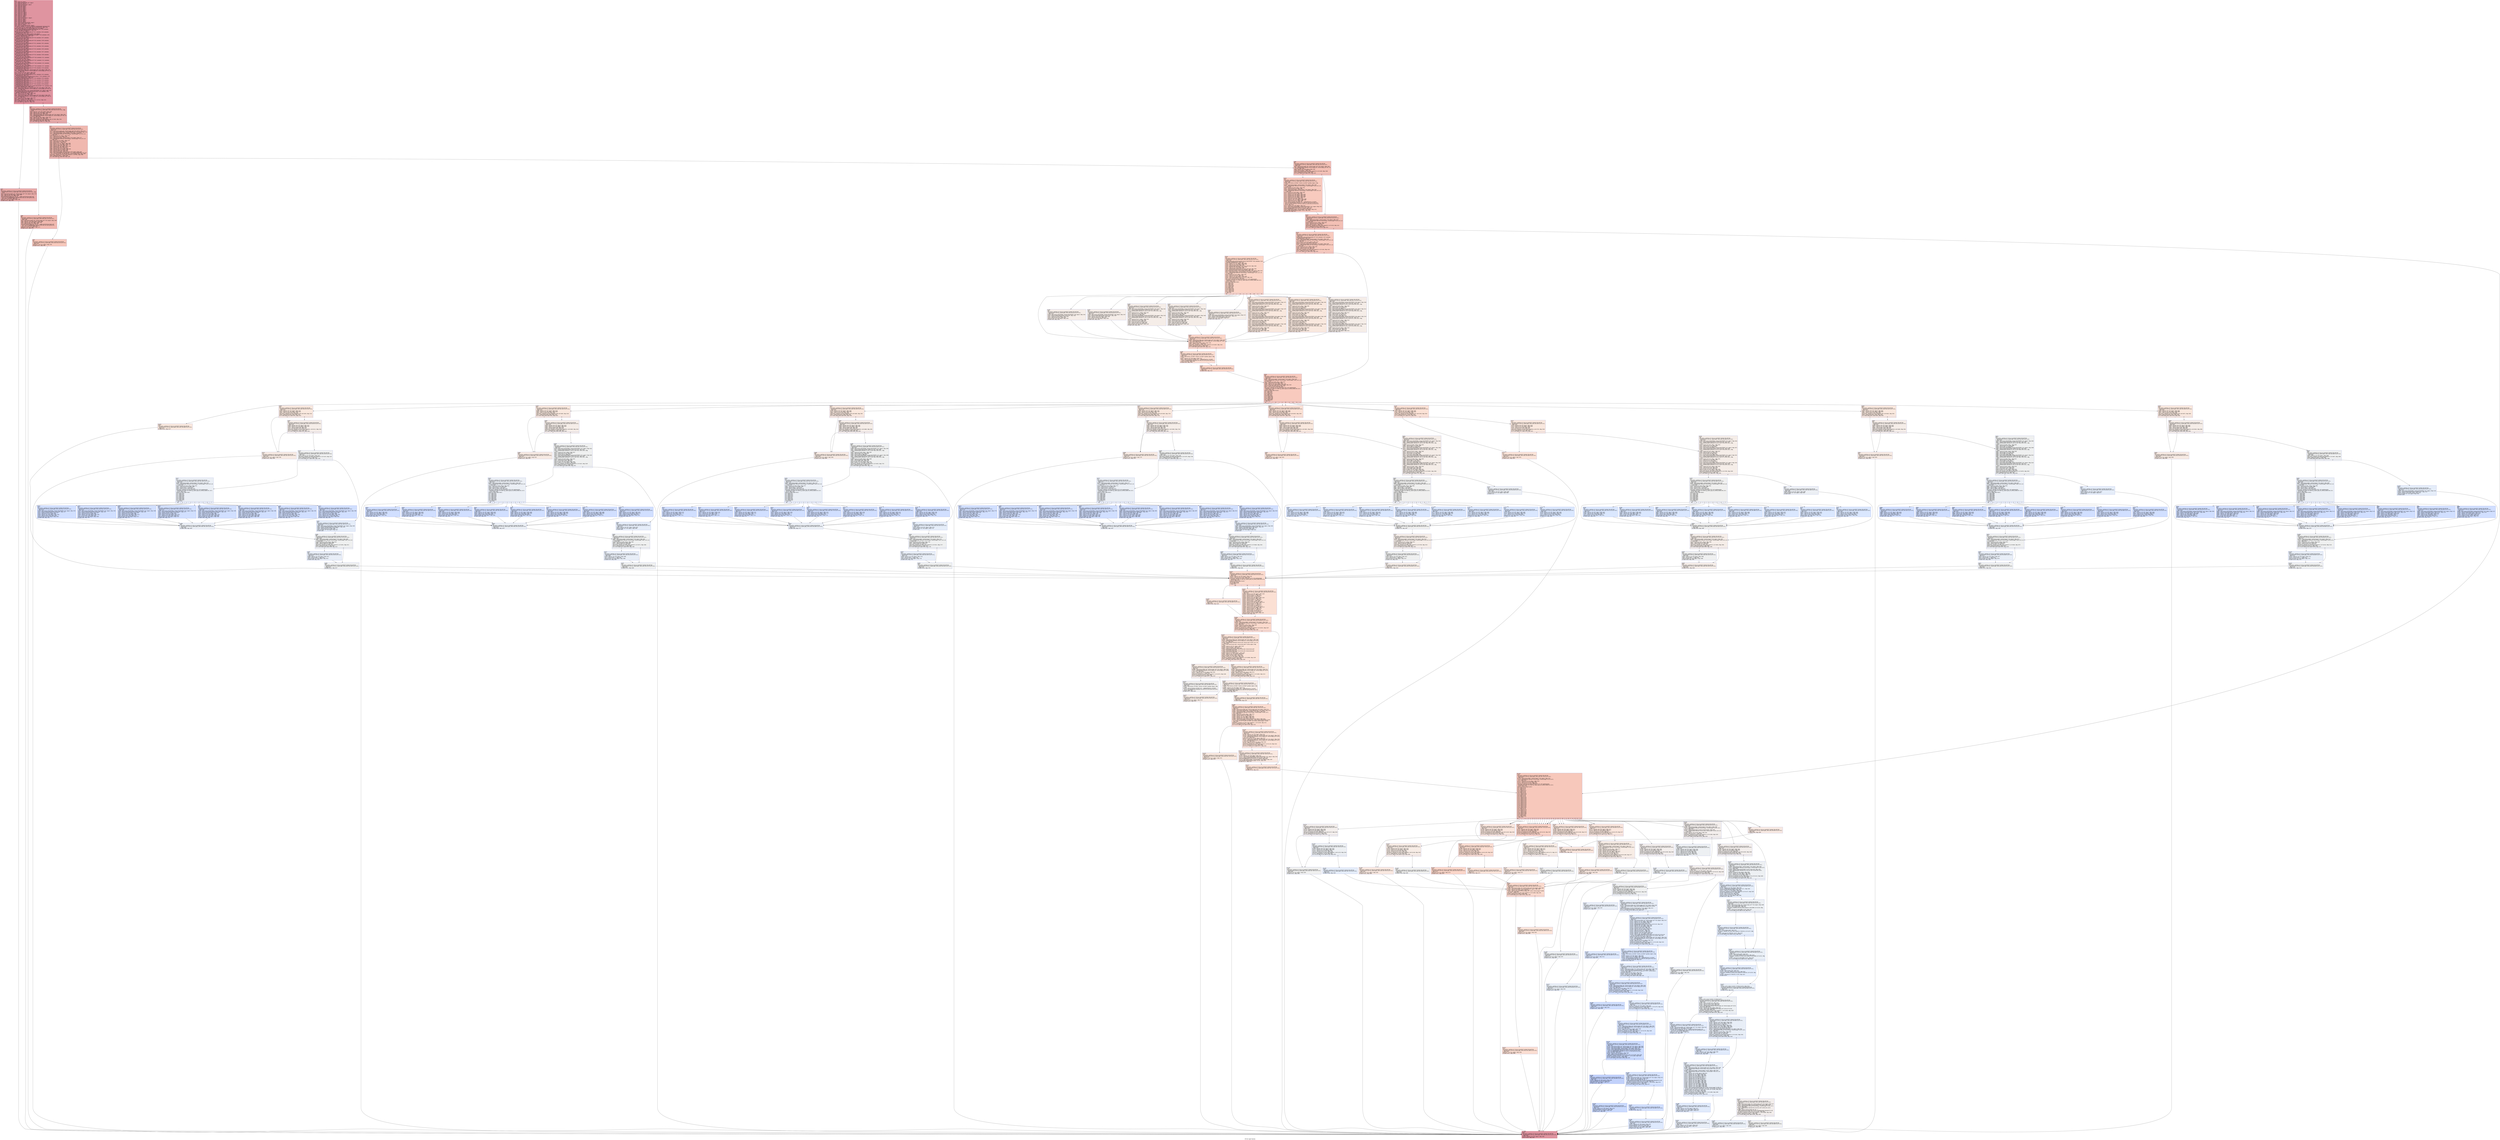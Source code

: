 digraph "CFG for 'mget' function" {
	label="CFG for 'mget' function";

	Node0x559c5cca30c0 [shape=record,color="#b70d28ff", style=filled, fillcolor="#b70d2870",label="{%14:\l  %15 = alloca i32, align 4\l  %16 = alloca %struct.magic_set*, align 8\l  %17 = alloca i8*, align 8\l  %18 = alloca %struct.magic*, align 8\l  %19 = alloca i64, align 8\l  %20 = alloca i64, align 8\l  %21 = alloca i32, align 4\l  %22 = alloca i32, align 4\l  %23 = alloca i32, align 4\l  %24 = alloca i32, align 4\l  %25 = alloca i16, align 2\l  %26 = alloca i16*, align 8\l  %27 = alloca i32*, align 8\l  %28 = alloca i32*, align 8\l  %29 = alloca i32*, align 8\l  %30 = alloca i32, align 4\l  %31 = alloca i32, align 4\l  %32 = alloca %struct.anon.1*, align 8\l  %33 = alloca i32, align 4\l  %34 = alloca i32, align 4\l  %35 = alloca i32, align 4\l  %36 = alloca i8*, align 8\l  %37 = alloca %union.VALUETYPE*, align 8\l  %38 = alloca %struct.mlist, align 8\l  %39 = alloca i32, align 4\l  %40 = alloca %union.VALUETYPE*, align 8\l  call void @__sanitizer_cov_trace_pc_guard(i32* getelementptr inbounds ([254\l... x i32], [254 x i32]* @__sancov_gen_.198, i32 0, i32 0)) #11, !dbg !1290\l  store %struct.magic_set* %0, %struct.magic_set** %16, align 8\l  call void @llvm.dbg.declare(metadata %struct.magic_set** %16, metadata\l... !1291, metadata !DIExpression()), !dbg !1292\l  store i8* %1, i8** %17, align 8\l  call void @llvm.dbg.declare(metadata i8** %17, metadata !1293, metadata\l... !DIExpression()), !dbg !1294\l  store %struct.magic* %2, %struct.magic** %18, align 8\l  call void @llvm.dbg.declare(metadata %struct.magic** %18, metadata !1295,\l... metadata !DIExpression()), !dbg !1296\l  store i64 %3, i64* %19, align 8\l  call void @llvm.dbg.declare(metadata i64* %19, metadata !1297, metadata\l... !DIExpression()), !dbg !1298\l  store i64 %4, i64* %20, align 8\l  call void @llvm.dbg.declare(metadata i64* %20, metadata !1299, metadata\l... !DIExpression()), !dbg !1300\l  store i32 %5, i32* %21, align 4\l  call void @llvm.dbg.declare(metadata i32* %21, metadata !1301, metadata\l... !DIExpression()), !dbg !1302\l  store i32 %6, i32* %22, align 4\l  call void @llvm.dbg.declare(metadata i32* %22, metadata !1303, metadata\l... !DIExpression()), !dbg !1304\l  store i32 %7, i32* %23, align 4\l  call void @llvm.dbg.declare(metadata i32* %23, metadata !1305, metadata\l... !DIExpression()), !dbg !1306\l  store i32 %8, i32* %24, align 4\l  call void @llvm.dbg.declare(metadata i32* %24, metadata !1307, metadata\l... !DIExpression()), !dbg !1308\l  store i16 %9, i16* %25, align 2\l  call void @llvm.dbg.declare(metadata i16* %25, metadata !1309, metadata\l... !DIExpression()), !dbg !1310\l  store i16* %10, i16** %26, align 8\l  call void @llvm.dbg.declare(metadata i16** %26, metadata !1311, metadata\l... !DIExpression()), !dbg !1312\l  store i32* %11, i32** %27, align 8\l  call void @llvm.dbg.declare(metadata i32** %27, metadata !1313, metadata\l... !DIExpression()), !dbg !1314\l  store i32* %12, i32** %28, align 8\l  call void @llvm.dbg.declare(metadata i32** %28, metadata !1315, metadata\l... !DIExpression()), !dbg !1316\l  store i32* %13, i32** %29, align 8\l  call void @llvm.dbg.declare(metadata i32** %29, metadata !1317, metadata\l... !DIExpression()), !dbg !1318\l  call void @llvm.dbg.declare(metadata i32* %30, metadata !1319, metadata\l... !DIExpression()), !dbg !1320\l  %41 = load %struct.magic_set*, %struct.magic_set** %16, align 8, !dbg !1321\l  %42 = getelementptr inbounds %struct.magic_set, %struct.magic_set* %41, i32\l... 0, i32 3, !dbg !1322\l  %43 = load i32, i32* %42, align 8, !dbg !1322\l  store i32 %43, i32* %30, align 4, !dbg !1320\l  call void @llvm.dbg.declare(metadata i32* %31, metadata !1323, metadata\l... !DIExpression()), !dbg !1324\l  call void @llvm.dbg.declare(metadata %struct.anon.1** %32, metadata !1325,\l... metadata !DIExpression()), !dbg !1332\l  call void @llvm.dbg.declare(metadata i32* %33, metadata !1333, metadata\l... !DIExpression()), !dbg !1334\l  call void @llvm.dbg.declare(metadata i32* %34, metadata !1335, metadata\l... !DIExpression()), !dbg !1336\l  call void @llvm.dbg.declare(metadata i32* %35, metadata !1337, metadata\l... !DIExpression()), !dbg !1338\l  call void @llvm.dbg.declare(metadata i8** %36, metadata !1339, metadata\l... !DIExpression()), !dbg !1340\l  call void @llvm.dbg.declare(metadata %union.VALUETYPE** %37, metadata !1341,\l... metadata !DIExpression()), !dbg !1343\l  %44 = load %struct.magic_set*, %struct.magic_set** %16, align 8, !dbg !1344\l  %45 = getelementptr inbounds %struct.magic_set, %struct.magic_set* %44, i32\l... 0, i32 10, !dbg !1345\l  store %union.VALUETYPE* %45, %union.VALUETYPE** %37, align 8, !dbg !1343\l  call void @llvm.dbg.declare(metadata %struct.mlist* %38, metadata !1346,\l... metadata !DIExpression()), !dbg !1347\l  %46 = load i16, i16* %25, align 2, !dbg !1348\l  %47 = zext i16 %46 to i32, !dbg !1348\l  %48 = load %struct.magic_set*, %struct.magic_set** %16, align 8, !dbg !1350\l  %49 = getelementptr inbounds %struct.magic_set, %struct.magic_set* %48, i32\l... 0, i32 11, !dbg !1351\l  %50 = load i16, i16* %49, align 8, !dbg !1351\l  %51 = zext i16 %50 to i32, !dbg !1350\l  call void @__sanitizer_cov_trace_cmp4(i32 %47, i32 %51), !dbg !1352\l  %52 = icmp sge i32 %47, %51, !dbg !1352\l  br i1 %52, label %53, label %57, !dbg !1353\l|{<s0>T|<s1>F}}"];
	Node0x559c5cca30c0:s0 -> Node0x559c5cca3b50;
	Node0x559c5cca30c0:s1 -> Node0x559c5cca3ba0;
	Node0x559c5cca3b50 [shape=record,color="#3d50c3ff", style=filled, fillcolor="#cc403a70",label="{%53:\l53:                                               \l  call void @__sanitizer_cov_trace_pc_guard(i32* inttoptr (i64 add (i64\l... ptrtoint ([254 x i32]* @__sancov_gen_.198 to i64), i64 4) to i32*)) #11, !dbg\l... !1354\l  %54 = load %struct.magic_set*, %struct.magic_set** %16, align 8, !dbg !1354\l  %55 = load i16, i16* %25, align 2, !dbg !1356\l  %56 = zext i16 %55 to i32, !dbg !1356\l  call void (%struct.magic_set*, i32, i8*, ...) @file_error(%struct.magic_set*\l... %54, i32 0, i8* getelementptr inbounds ([42 x i8], [42 x i8]* @.str.1.546,\l... i64 0, i64 0), i32 %56), !dbg !1357\l  store i32 -1, i32* %15, align 4, !dbg !1358\l  br label %1412, !dbg !1358\l}"];
	Node0x559c5cca3b50 -> Node0x559c5cca8a10;
	Node0x559c5cca3ba0 [shape=record,color="#3d50c3ff", style=filled, fillcolor="#cc403a70",label="{%57:\l57:                                               \l  call void @__sanitizer_cov_trace_pc_guard(i32* inttoptr (i64 add (i64\l... ptrtoint ([254 x i32]* @__sancov_gen_.198 to i64), i64 8) to i32*)) #11, !dbg\l... !1359\l  %58 = load i16*, i16** %26, align 8, !dbg !1359\l  %59 = load i16, i16* %58, align 2, !dbg !1361\l  %60 = zext i16 %59 to i32, !dbg !1361\l  %61 = load %struct.magic_set*, %struct.magic_set** %16, align 8, !dbg !1362\l  %62 = getelementptr inbounds %struct.magic_set, %struct.magic_set* %61, i32\l... 0, i32 12, !dbg !1363\l  %63 = load i16, i16* %62, align 2, !dbg !1363\l  %64 = zext i16 %63 to i32, !dbg !1362\l  call void @__sanitizer_cov_trace_cmp4(i32 %60, i32 %64), !dbg !1364\l  %65 = icmp sge i32 %60, %64, !dbg !1364\l  br i1 %65, label %66, label %71, !dbg !1365\l|{<s0>T|<s1>F}}"];
	Node0x559c5cca3ba0:s0 -> Node0x559c5cca3bf0;
	Node0x559c5cca3ba0:s1 -> Node0x559c5cca3c40;
	Node0x559c5cca3bf0 [shape=record,color="#3d50c3ff", style=filled, fillcolor="#dc5d4a70",label="{%66:\l66:                                               \l  call void @__sanitizer_cov_trace_pc_guard(i32* inttoptr (i64 add (i64\l... ptrtoint ([254 x i32]* @__sancov_gen_.198 to i64), i64 12) to i32*)) #11,\l... !dbg !1366\l  %67 = load %struct.magic_set*, %struct.magic_set** %16, align 8, !dbg !1366\l  %68 = load i16*, i16** %26, align 8, !dbg !1368\l  %69 = load i16, i16* %68, align 2, !dbg !1369\l  %70 = zext i16 %69 to i32, !dbg !1369\l  call void (%struct.magic_set*, i32, i8*, ...) @file_error(%struct.magic_set*\l... %67, i32 0, i8* getelementptr inbounds ([30 x i8], [30 x i8]* @.str.2.547,\l... i64 0, i64 0), i32 %70), !dbg !1370\l  store i32 -1, i32* %15, align 4, !dbg !1371\l  br label %1412, !dbg !1371\l}"];
	Node0x559c5cca3bf0 -> Node0x559c5cca8a10;
	Node0x559c5cca3c40 [shape=record,color="#3d50c3ff", style=filled, fillcolor="#dc5d4a70",label="{%71:\l71:                                               \l  call void @__sanitizer_cov_trace_pc_guard(i32* inttoptr (i64 add (i64\l... ptrtoint ([254 x i32]* @__sancov_gen_.198 to i64), i64 16) to i32*)) #11,\l... !dbg !1372\l  %72 = load %struct.magic_set*, %struct.magic_set** %16, align 8, !dbg !1372\l  %73 = load %union.VALUETYPE*, %union.VALUETYPE** %37, align 8, !dbg !1374\l  %74 = load %struct.magic*, %struct.magic** %18, align 8, !dbg !1375\l  %75 = getelementptr inbounds %struct.magic, %struct.magic* %74, i32 0, i32\l... 5, !dbg !1376\l  %76 = load i8, i8* %75, align 2, !dbg !1376\l  %77 = zext i8 %76 to i32, !dbg !1375\l  %78 = load %struct.magic*, %struct.magic** %18, align 8, !dbg !1377\l  %79 = getelementptr inbounds %struct.magic, %struct.magic* %78, i32 0, i32\l... 1, !dbg !1378\l  %80 = load i8, i8* %79, align 2, !dbg !1378\l  %81 = zext i8 %80 to i32, !dbg !1377\l  %82 = and i32 %81, 1, !dbg !1379\l  %83 = load i8*, i8** %17, align 8, !dbg !1380\l  %84 = load i32, i32* %30, align 4, !dbg !1381\l  %85 = zext i32 %84 to i64, !dbg !1381\l  %86 = load i64, i64* %20, align 8, !dbg !1382\l  %87 = add i64 %85, %86, !dbg !1383\l  %88 = trunc i64 %87 to i32, !dbg !1384\l  %89 = load i64, i64* %19, align 8, !dbg !1385\l  %90 = trunc i64 %89 to i32, !dbg !1386\l  %91 = zext i32 %90 to i64, !dbg !1386\l  %92 = load %struct.magic*, %struct.magic** %18, align 8, !dbg !1387\l  %93 = call i32 @mcopy(%struct.magic_set* %72, %union.VALUETYPE* %73, i32\l... %77, i32 %82, i8* %83, i32 %88, i64 %91, %struct.magic* %92), !dbg !1388\l  call void @__sanitizer_cov_trace_const_cmp4(i32 -1, i32 %93), !dbg !1389\l  %94 = icmp eq i32 %93, -1, !dbg !1389\l  br i1 %94, label %95, label %96, !dbg !1390\l|{<s0>T|<s1>F}}"];
	Node0x559c5cca3c40:s0 -> Node0x559c5cca3c90;
	Node0x559c5cca3c40:s1 -> Node0x559c5cca3ce0;
	Node0x559c5cca3c90 [shape=record,color="#3d50c3ff", style=filled, fillcolor="#ed836670",label="{%95:\l95:                                               \l  call void @__sanitizer_cov_trace_pc_guard(i32* inttoptr (i64 add (i64\l... ptrtoint ([254 x i32]* @__sancov_gen_.198 to i64), i64 20) to i32*)) #11,\l... !dbg !1391\l  store i32 -1, i32* %15, align 4, !dbg !1391\l  br label %1412, !dbg !1391\l}"];
	Node0x559c5cca3c90 -> Node0x559c5cca8a10;
	Node0x559c5cca3ce0 [shape=record,color="#3d50c3ff", style=filled, fillcolor="#e5705870",label="{%96:\l96:                                               \l  call void @__sanitizer_cov_trace_pc_guard(i32* inttoptr (i64 add (i64\l... ptrtoint ([254 x i32]* @__sancov_gen_.198 to i64), i64 24) to i32*)) #11,\l... !dbg !1392\l  %97 = load %struct.magic_set*, %struct.magic_set** %16, align 8, !dbg !1392\l  %98 = getelementptr inbounds %struct.magic_set, %struct.magic_set* %97, i32\l... 0, i32 5, !dbg !1394\l  %99 = load i32, i32* %98, align 8, !dbg !1394\l  %100 = and i32 %99, 1, !dbg !1395\l  call void @__sanitizer_cov_trace_const_cmp4(i32 0, i32 %100), !dbg !1396\l  %101 = icmp ne i32 %100, 0, !dbg !1396\l  br i1 %101, label %102, label %125, !dbg !1397\l|{<s0>T|<s1>F}}"];
	Node0x559c5cca3ce0:s0 -> Node0x559c5cca3d30;
	Node0x559c5cca3ce0:s1 -> Node0x559c5cca3d80;
	Node0x559c5cca3d30 [shape=record,color="#3d50c3ff", style=filled, fillcolor="#ef886b70",label="{%102:\l102:                                              \l  call void @__sanitizer_cov_trace_pc_guard(i32* inttoptr (i64 add (i64\l... ptrtoint ([254 x i32]* @__sancov_gen_.198 to i64), i64 28) to i32*)) #11,\l... !dbg !1398\l  %103 = load %struct._IO_FILE*, %struct._IO_FILE** @stderr, align 8, !dbg\l... !1398\l  %104 = load %struct.magic*, %struct.magic** %18, align 8, !dbg !1400\l  %105 = getelementptr inbounds %struct.magic, %struct.magic* %104, i32 0, i32\l... 5, !dbg !1401\l  %106 = load i8, i8* %105, align 2, !dbg !1401\l  %107 = zext i8 %106 to i32, !dbg !1400\l  %108 = load %struct.magic*, %struct.magic** %18, align 8, !dbg !1402\l  %109 = getelementptr inbounds %struct.magic, %struct.magic* %108, i32 0, i32\l... 1, !dbg !1403\l  %110 = load i8, i8* %109, align 2, !dbg !1403\l  %111 = zext i8 %110 to i32, !dbg !1402\l  %112 = load i32, i32* %30, align 4, !dbg !1404\l  %113 = load i64, i64* %20, align 8, !dbg !1405\l  %114 = load i64, i64* %19, align 8, !dbg !1406\l  %115 = load i16, i16* %25, align 2, !dbg !1407\l  %116 = zext i16 %115 to i32, !dbg !1407\l  %117 = load i16*, i16** %26, align 8, !dbg !1408\l  %118 = load i16, i16* %117, align 2, !dbg !1409\l  %119 = zext i16 %118 to i32, !dbg !1409\l  %120 = call i32 (%struct._IO_FILE*, i8*, ...) @fprintf(%struct._IO_FILE*\l... %103, i8* getelementptr inbounds ([70 x i8], [70 x i8]* @.str.3.548, i64 0,\l... i64 0), i32 %107, i32 %111, i32 %112, i64 %113, i64 %114, i32 %116, i32\l... %119), !dbg !1410\l  %121 = load i32, i32* %30, align 4, !dbg !1411\l  %122 = load %union.VALUETYPE*, %union.VALUETYPE** %37, align 8, !dbg !1412\l  %123 = bitcast %union.VALUETYPE* %122 to i8*, !dbg !1413\l  call void @mdebug(i32 %121, i8* %123, i64 64), !dbg !1414\l  %124 = load %struct.magic*, %struct.magic** %18, align 8, !dbg !1415\l  call void @file_mdump(%struct.magic* %124), !dbg !1416\l  br label %125, !dbg !1417\l}"];
	Node0x559c5cca3d30 -> Node0x559c5cca3d80;
	Node0x559c5cca3d80 [shape=record,color="#3d50c3ff", style=filled, fillcolor="#e5705870",label="{%125:\l125:                                              \l  call void @__sanitizer_cov_trace_pc_guard(i32* inttoptr (i64 add (i64\l... ptrtoint ([254 x i32]* @__sancov_gen_.198 to i64), i64 32) to i32*)) #11,\l... !dbg !1418\l  %126 = load %struct.magic*, %struct.magic** %18, align 8, !dbg !1418\l  %127 = getelementptr inbounds %struct.magic, %struct.magic* %126, i32 0, i32\l... 1, !dbg !1420\l  %128 = load i8, i8* %127, align 2, !dbg !1420\l  %129 = zext i8 %128 to i32, !dbg !1418\l  %130 = and i32 %129, 1, !dbg !1421\l  call void @__sanitizer_cov_trace_const_cmp4(i32 0, i32 %130), !dbg !1421\l  %131 = icmp ne i32 %130, 0, !dbg !1421\l  br i1 %131, label %132, label %1118, !dbg !1422\l|{<s0>T|<s1>F}}"];
	Node0x559c5cca3d80:s0 -> Node0x559c5cca3dd0;
	Node0x559c5cca3d80:s1 -> Node0x559c5cca7480;
	Node0x559c5cca3dd0 [shape=record,color="#3d50c3ff", style=filled, fillcolor="#ef886b70",label="{%132:\l132:                                              \l  call void @__sanitizer_cov_trace_pc_guard(i32* inttoptr (i64 add (i64\l... ptrtoint ([254 x i32]* @__sancov_gen_.198 to i64), i64 36) to i32*)) #11,\l... !dbg !1423\l  call void @llvm.dbg.declare(metadata i32* %39, metadata !1425, metadata\l... !DIExpression()), !dbg !1423\l  %133 = load %struct.magic*, %struct.magic** %18, align 8, !dbg !1426\l  %134 = getelementptr inbounds %struct.magic, %struct.magic* %133, i32 0, i32\l... 12, !dbg !1427\l  %135 = load i32, i32* %134, align 8, !dbg !1427\l  store i32 %135, i32* %39, align 4, !dbg !1423\l  %136 = load %struct.magic*, %struct.magic** %18, align 8, !dbg !1428\l  %137 = getelementptr inbounds %struct.magic, %struct.magic* %136, i32 0, i32\l... 7, !dbg !1430\l  %138 = load i8, i8* %137, align 8, !dbg !1430\l  %139 = zext i8 %138 to i32, !dbg !1428\l  %140 = and i32 %139, 128, !dbg !1431\l  call void @__sanitizer_cov_trace_const_cmp4(i32 0, i32 %140), !dbg !1431\l  %141 = icmp ne i32 %140, 0, !dbg !1431\l  br i1 %141, label %142, label %294, !dbg !1432\l|{<s0>T|<s1>F}}"];
	Node0x559c5cca3dd0:s0 -> Node0x559c5cca3e20;
	Node0x559c5cca3dd0:s1 -> Node0x559c5cca41e0;
	Node0x559c5cca3e20 [shape=record,color="#3d50c3ff", style=filled, fillcolor="#f5a08170",label="{%142:\l142:                                              \l  call void @__sanitizer_cov_trace_pc_guard(i32* inttoptr (i64 add (i64\l... ptrtoint ([254 x i32]* @__sancov_gen_.198 to i64), i64 40) to i32*)) #11,\l... !dbg !1433\l  call void @llvm.dbg.declare(metadata %union.VALUETYPE** %40, metadata !1435,\l... metadata !DIExpression()), !dbg !1433\l  %143 = load i8*, i8** %17, align 8, !dbg !1436\l  %144 = load i32, i32* %30, align 4, !dbg !1436\l  %145 = zext i32 %144 to i64, !dbg !1436\l  %146 = getelementptr inbounds i8, i8* %143, i64 %145, !dbg !1436\l  %147 = load i32, i32* %39, align 4, !dbg !1436\l  %148 = sext i32 %147 to i64, !dbg !1436\l  %149 = getelementptr inbounds i8, i8* %146, i64 %148, !dbg !1436\l  %150 = bitcast i8* %149 to %union.VALUETYPE*, !dbg !1436\l  store %union.VALUETYPE* %150, %union.VALUETYPE** %40, align 8, !dbg !1433\l  %151 = load %struct.magic*, %struct.magic** %18, align 8, !dbg !1437\l  %152 = getelementptr inbounds %struct.magic, %struct.magic* %151, i32 0, i32\l... 6, !dbg !1438\l  %153 = load i8, i8* %152, align 1, !dbg !1438\l  %154 = zext i8 %153 to i32, !dbg !1437\l  %155 = load i32, i32* %24, align 4, !dbg !1439\l  %156 = call i32 @cvt_flip(i32 %154, i32 %155), !dbg !1440\l  %157 = zext i32 %156 to i64, !dbg !1441\l  call void @__sanitizer_cov_trace_switch(i64 %157, i64* getelementptr\l... inbounds ([12 x i64], [12 x i64]* @__sancov_gen_cov_switch_values.199, i32 0,\l... i32 0)), !dbg !1441\l  switch i32 %156, label %283 [\l    i32 1, label %158\l    i32 2, label %163\l    i32 7, label %168\l    i32 10, label %183\l    i32 4, label %198\l    i32 8, label %202\l    i32 39, label %202\l    i32 40, label %229\l    i32 11, label %229\l    i32 23, label %256\l  ], !dbg !1441\l|{<s0>def|<s1>1|<s2>2|<s3>7|<s4>10|<s5>4|<s6>8|<s7>39|<s8>40|<s9>11|<s10>23}}"];
	Node0x559c5cca3e20:s0 -> Node0x559c5cca40f0;
	Node0x559c5cca3e20:s1 -> Node0x559c5cca3e70;
	Node0x559c5cca3e20:s2 -> Node0x559c5cca3ec0;
	Node0x559c5cca3e20:s3 -> Node0x559c5cca3f10;
	Node0x559c5cca3e20:s4 -> Node0x559c5cca3f60;
	Node0x559c5cca3e20:s5 -> Node0x559c5cca3fb0;
	Node0x559c5cca3e20:s6 -> Node0x559c5cca4000;
	Node0x559c5cca3e20:s7 -> Node0x559c5cca4000;
	Node0x559c5cca3e20:s8 -> Node0x559c5cca4050;
	Node0x559c5cca3e20:s9 -> Node0x559c5cca4050;
	Node0x559c5cca3e20:s10 -> Node0x559c5cca40a0;
	Node0x559c5cca3e70 [shape=record,color="#3d50c3ff", style=filled, fillcolor="#e8d6cc70",label="{%158:\l158:                                              \l  call void @__sanitizer_cov_trace_pc_guard(i32* inttoptr (i64 add (i64\l... ptrtoint ([254 x i32]* @__sancov_gen_.198 to i64), i64 44) to i32*)) #11,\l... !dbg !1442\l  %159 = load %union.VALUETYPE*, %union.VALUETYPE** %40, align 8, !dbg !1442\l  %160 = bitcast %union.VALUETYPE* %159 to i8*, !dbg !1444\l  %161 = load i8, i8* %160, align 8, !dbg !1444\l  %162 = zext i8 %161 to i32, !dbg !1442\l  store i32 %162, i32* %39, align 4, !dbg !1445\l  br label %283, !dbg !1446\l}"];
	Node0x559c5cca3e70 -> Node0x559c5cca40f0;
	Node0x559c5cca3ec0 [shape=record,color="#3d50c3ff", style=filled, fillcolor="#e8d6cc70",label="{%163:\l163:                                              \l  call void @__sanitizer_cov_trace_pc_guard(i32* inttoptr (i64 add (i64\l... ptrtoint ([254 x i32]* @__sancov_gen_.198 to i64), i64 48) to i32*)) #11,\l... !dbg !1447\l  %164 = load %union.VALUETYPE*, %union.VALUETYPE** %40, align 8, !dbg !1447\l  %165 = bitcast %union.VALUETYPE* %164 to i16*, !dbg !1448\l  %166 = load i16, i16* %165, align 8, !dbg !1448\l  %167 = zext i16 %166 to i32, !dbg !1447\l  store i32 %167, i32* %39, align 4, !dbg !1449\l  br label %283, !dbg !1450\l}"];
	Node0x559c5cca3ec0 -> Node0x559c5cca40f0;
	Node0x559c5cca3f10 [shape=record,color="#3d50c3ff", style=filled, fillcolor="#e8d6cc70",label="{%168:\l168:                                              \l  call void @__sanitizer_cov_trace_pc_guard(i32* inttoptr (i64 add (i64\l... ptrtoint ([254 x i32]* @__sancov_gen_.198 to i64), i64 52) to i32*)) #11,\l... !dbg !1451\l  %169 = load %union.VALUETYPE*, %union.VALUETYPE** %40, align 8, !dbg !1451\l  %170 = bitcast %union.VALUETYPE* %169 to [2 x i8]*, !dbg !1452\l  %171 = getelementptr inbounds [2 x i8], [2 x i8]* %170, i64 0, i64 0, !dbg\l... !1451\l  %172 = load i8, i8* %171, align 8, !dbg !1451\l  %173 = zext i8 %172 to i32, !dbg !1451\l  %174 = shl i32 %173, 8, !dbg !1453\l  %175 = load %union.VALUETYPE*, %union.VALUETYPE** %40, align 8, !dbg !1454\l  %176 = bitcast %union.VALUETYPE* %175 to [2 x i8]*, !dbg !1455\l  %177 = getelementptr inbounds [2 x i8], [2 x i8]* %176, i64 0, i64 1, !dbg\l... !1454\l  %178 = load i8, i8* %177, align 1, !dbg !1454\l  %179 = zext i8 %178 to i32, !dbg !1456\l  %180 = or i32 %174, %179, !dbg !1457\l  %181 = trunc i32 %180 to i16, !dbg !1458\l  %182 = sext i16 %181 to i32, !dbg !1458\l  store i32 %182, i32* %39, align 4, !dbg !1459\l  br label %283, !dbg !1460\l}"];
	Node0x559c5cca3f10 -> Node0x559c5cca40f0;
	Node0x559c5cca3f60 [shape=record,color="#3d50c3ff", style=filled, fillcolor="#e8d6cc70",label="{%183:\l183:                                              \l  call void @__sanitizer_cov_trace_pc_guard(i32* inttoptr (i64 add (i64\l... ptrtoint ([254 x i32]* @__sancov_gen_.198 to i64), i64 56) to i32*)) #11,\l... !dbg !1461\l  %184 = load %union.VALUETYPE*, %union.VALUETYPE** %40, align 8, !dbg !1461\l  %185 = bitcast %union.VALUETYPE* %184 to [2 x i8]*, !dbg !1462\l  %186 = getelementptr inbounds [2 x i8], [2 x i8]* %185, i64 0, i64 1, !dbg\l... !1461\l  %187 = load i8, i8* %186, align 1, !dbg !1461\l  %188 = zext i8 %187 to i32, !dbg !1461\l  %189 = shl i32 %188, 8, !dbg !1463\l  %190 = load %union.VALUETYPE*, %union.VALUETYPE** %40, align 8, !dbg !1464\l  %191 = bitcast %union.VALUETYPE* %190 to [2 x i8]*, !dbg !1465\l  %192 = getelementptr inbounds [2 x i8], [2 x i8]* %191, i64 0, i64 0, !dbg\l... !1464\l  %193 = load i8, i8* %192, align 8, !dbg !1464\l  %194 = zext i8 %193 to i32, !dbg !1466\l  %195 = or i32 %189, %194, !dbg !1467\l  %196 = trunc i32 %195 to i16, !dbg !1468\l  %197 = sext i16 %196 to i32, !dbg !1468\l  store i32 %197, i32* %39, align 4, !dbg !1469\l  br label %283, !dbg !1470\l}"];
	Node0x559c5cca3f60 -> Node0x559c5cca40f0;
	Node0x559c5cca3fb0 [shape=record,color="#3d50c3ff", style=filled, fillcolor="#e8d6cc70",label="{%198:\l198:                                              \l  call void @__sanitizer_cov_trace_pc_guard(i32* inttoptr (i64 add (i64\l... ptrtoint ([254 x i32]* @__sancov_gen_.198 to i64), i64 60) to i32*)) #11,\l... !dbg !1471\l  %199 = load %union.VALUETYPE*, %union.VALUETYPE** %40, align 8, !dbg !1471\l  %200 = bitcast %union.VALUETYPE* %199 to i32*, !dbg !1472\l  %201 = load i32, i32* %200, align 8, !dbg !1472\l  store i32 %201, i32* %39, align 4, !dbg !1473\l  br label %283, !dbg !1474\l}"];
	Node0x559c5cca3fb0 -> Node0x559c5cca40f0;
	Node0x559c5cca4000 [shape=record,color="#3d50c3ff", style=filled, fillcolor="#f2cab570",label="{%202:\l202:                                              \l  call void @__sanitizer_cov_trace_pc_guard(i32* inttoptr (i64 add (i64\l... ptrtoint ([254 x i32]* @__sancov_gen_.198 to i64), i64 64) to i32*)) #11,\l... !dbg !1475\l  %203 = load %union.VALUETYPE*, %union.VALUETYPE** %40, align 8, !dbg !1475\l  %204 = bitcast %union.VALUETYPE* %203 to [4 x i8]*, !dbg !1476\l  %205 = getelementptr inbounds [4 x i8], [4 x i8]* %204, i64 0, i64 0, !dbg\l... !1475\l  %206 = load i8, i8* %205, align 8, !dbg !1475\l  %207 = zext i8 %206 to i32, !dbg !1475\l  %208 = shl i32 %207, 24, !dbg !1477\l  %209 = load %union.VALUETYPE*, %union.VALUETYPE** %40, align 8, !dbg !1478\l  %210 = bitcast %union.VALUETYPE* %209 to [4 x i8]*, !dbg !1479\l  %211 = getelementptr inbounds [4 x i8], [4 x i8]* %210, i64 0, i64 1, !dbg\l... !1478\l  %212 = load i8, i8* %211, align 1, !dbg !1478\l  %213 = zext i8 %212 to i32, !dbg !1478\l  %214 = shl i32 %213, 16, !dbg !1480\l  %215 = or i32 %208, %214, !dbg !1481\l  %216 = load %union.VALUETYPE*, %union.VALUETYPE** %40, align 8, !dbg !1482\l  %217 = bitcast %union.VALUETYPE* %216 to [4 x i8]*, !dbg !1483\l  %218 = getelementptr inbounds [4 x i8], [4 x i8]* %217, i64 0, i64 2, !dbg\l... !1482\l  %219 = load i8, i8* %218, align 2, !dbg !1482\l  %220 = zext i8 %219 to i32, !dbg !1482\l  %221 = shl i32 %220, 8, !dbg !1484\l  %222 = or i32 %215, %221, !dbg !1485\l  %223 = load %union.VALUETYPE*, %union.VALUETYPE** %40, align 8, !dbg !1486\l  %224 = bitcast %union.VALUETYPE* %223 to [4 x i8]*, !dbg !1487\l  %225 = getelementptr inbounds [4 x i8], [4 x i8]* %224, i64 0, i64 3, !dbg\l... !1486\l  %226 = load i8, i8* %225, align 1, !dbg !1486\l  %227 = zext i8 %226 to i32, !dbg !1488\l  %228 = or i32 %222, %227, !dbg !1489\l  store i32 %228, i32* %39, align 4, !dbg !1490\l  br label %283, !dbg !1491\l}"];
	Node0x559c5cca4000 -> Node0x559c5cca40f0;
	Node0x559c5cca4050 [shape=record,color="#3d50c3ff", style=filled, fillcolor="#f2cab570",label="{%229:\l229:                                              \l  call void @__sanitizer_cov_trace_pc_guard(i32* inttoptr (i64 add (i64\l... ptrtoint ([254 x i32]* @__sancov_gen_.198 to i64), i64 68) to i32*)) #11,\l... !dbg !1492\l  %230 = load %union.VALUETYPE*, %union.VALUETYPE** %40, align 8, !dbg !1492\l  %231 = bitcast %union.VALUETYPE* %230 to [4 x i8]*, !dbg !1493\l  %232 = getelementptr inbounds [4 x i8], [4 x i8]* %231, i64 0, i64 3, !dbg\l... !1492\l  %233 = load i8, i8* %232, align 1, !dbg !1492\l  %234 = zext i8 %233 to i32, !dbg !1492\l  %235 = shl i32 %234, 24, !dbg !1494\l  %236 = load %union.VALUETYPE*, %union.VALUETYPE** %40, align 8, !dbg !1495\l  %237 = bitcast %union.VALUETYPE* %236 to [4 x i8]*, !dbg !1496\l  %238 = getelementptr inbounds [4 x i8], [4 x i8]* %237, i64 0, i64 2, !dbg\l... !1495\l  %239 = load i8, i8* %238, align 2, !dbg !1495\l  %240 = zext i8 %239 to i32, !dbg !1495\l  %241 = shl i32 %240, 16, !dbg !1497\l  %242 = or i32 %235, %241, !dbg !1498\l  %243 = load %union.VALUETYPE*, %union.VALUETYPE** %40, align 8, !dbg !1499\l  %244 = bitcast %union.VALUETYPE* %243 to [4 x i8]*, !dbg !1500\l  %245 = getelementptr inbounds [4 x i8], [4 x i8]* %244, i64 0, i64 1, !dbg\l... !1499\l  %246 = load i8, i8* %245, align 1, !dbg !1499\l  %247 = zext i8 %246 to i32, !dbg !1499\l  %248 = shl i32 %247, 8, !dbg !1501\l  %249 = or i32 %242, %248, !dbg !1502\l  %250 = load %union.VALUETYPE*, %union.VALUETYPE** %40, align 8, !dbg !1503\l  %251 = bitcast %union.VALUETYPE* %250 to [4 x i8]*, !dbg !1504\l  %252 = getelementptr inbounds [4 x i8], [4 x i8]* %251, i64 0, i64 0, !dbg\l... !1503\l  %253 = load i8, i8* %252, align 8, !dbg !1503\l  %254 = zext i8 %253 to i32, !dbg !1505\l  %255 = or i32 %249, %254, !dbg !1506\l  store i32 %255, i32* %39, align 4, !dbg !1507\l  br label %283, !dbg !1508\l}"];
	Node0x559c5cca4050 -> Node0x559c5cca40f0;
	Node0x559c5cca40a0 [shape=record,color="#3d50c3ff", style=filled, fillcolor="#e8d6cc70",label="{%256:\l256:                                              \l  call void @__sanitizer_cov_trace_pc_guard(i32* inttoptr (i64 add (i64\l... ptrtoint ([254 x i32]* @__sancov_gen_.198 to i64), i64 72) to i32*)) #11,\l... !dbg !1509\l  %257 = load %union.VALUETYPE*, %union.VALUETYPE** %40, align 8, !dbg !1509\l  %258 = bitcast %union.VALUETYPE* %257 to [4 x i8]*, !dbg !1510\l  %259 = getelementptr inbounds [4 x i8], [4 x i8]* %258, i64 0, i64 1, !dbg\l... !1509\l  %260 = load i8, i8* %259, align 1, !dbg !1509\l  %261 = zext i8 %260 to i32, !dbg !1509\l  %262 = shl i32 %261, 24, !dbg !1511\l  %263 = load %union.VALUETYPE*, %union.VALUETYPE** %40, align 8, !dbg !1512\l  %264 = bitcast %union.VALUETYPE* %263 to [4 x i8]*, !dbg !1513\l  %265 = getelementptr inbounds [4 x i8], [4 x i8]* %264, i64 0, i64 0, !dbg\l... !1512\l  %266 = load i8, i8* %265, align 8, !dbg !1512\l  %267 = zext i8 %266 to i32, !dbg !1512\l  %268 = shl i32 %267, 16, !dbg !1514\l  %269 = or i32 %262, %268, !dbg !1515\l  %270 = load %union.VALUETYPE*, %union.VALUETYPE** %40, align 8, !dbg !1516\l  %271 = bitcast %union.VALUETYPE* %270 to [4 x i8]*, !dbg !1517\l  %272 = getelementptr inbounds [4 x i8], [4 x i8]* %271, i64 0, i64 3, !dbg\l... !1516\l  %273 = load i8, i8* %272, align 1, !dbg !1516\l  %274 = zext i8 %273 to i32, !dbg !1516\l  %275 = shl i32 %274, 8, !dbg !1518\l  %276 = or i32 %269, %275, !dbg !1519\l  %277 = load %union.VALUETYPE*, %union.VALUETYPE** %40, align 8, !dbg !1520\l  %278 = bitcast %union.VALUETYPE* %277 to [4 x i8]*, !dbg !1521\l  %279 = getelementptr inbounds [4 x i8], [4 x i8]* %278, i64 0, i64 2, !dbg\l... !1520\l  %280 = load i8, i8* %279, align 2, !dbg !1520\l  %281 = zext i8 %280 to i32, !dbg !1522\l  %282 = or i32 %276, %281, !dbg !1523\l  store i32 %282, i32* %39, align 4, !dbg !1524\l  br label %283, !dbg !1525\l}"];
	Node0x559c5cca40a0 -> Node0x559c5cca40f0;
	Node0x559c5cca40f0 [shape=record,color="#3d50c3ff", style=filled, fillcolor="#f5a08170",label="{%283:\l283:                                              \l  call void @__sanitizer_cov_trace_pc_guard(i32* inttoptr (i64 add (i64\l... ptrtoint ([254 x i32]* @__sancov_gen_.198 to i64), i64 76) to i32*)) #11,\l... !dbg !1526\l  %284 = load %struct.magic_set*, %struct.magic_set** %16, align 8, !dbg !1526\l  %285 = getelementptr inbounds %struct.magic_set, %struct.magic_set* %284,\l... i32 0, i32 5, !dbg !1528\l  %286 = load i32, i32* %285, align 8, !dbg !1528\l  %287 = and i32 %286, 1, !dbg !1529\l  call void @__sanitizer_cov_trace_const_cmp4(i32 0, i32 %287), !dbg !1530\l  %288 = icmp ne i32 %287, 0, !dbg !1530\l  br i1 %288, label %289, label %293, !dbg !1531\l|{<s0>T|<s1>F}}"];
	Node0x559c5cca40f0:s0 -> Node0x559c5cca4140;
	Node0x559c5cca40f0:s1 -> Node0x559c5cca4190;
	Node0x559c5cca4140 [shape=record,color="#3d50c3ff", style=filled, fillcolor="#f7b39670",label="{%289:\l289:                                              \l  call void @__sanitizer_cov_trace_pc_guard(i32* inttoptr (i64 add (i64\l... ptrtoint ([254 x i32]* @__sancov_gen_.198 to i64), i64 80) to i32*)) #11,\l... !dbg !1532\l  %290 = load %struct._IO_FILE*, %struct._IO_FILE** @stderr, align 8, !dbg\l... !1532\l  %291 = load i32, i32* %39, align 4, !dbg !1533\l  %292 = call i32 (%struct._IO_FILE*, i8*, ...) @fprintf(%struct._IO_FILE*\l... %290, i8* getelementptr inbounds ([18 x i8], [18 x i8]* @.str.4.549, i64 0,\l... i64 0), i32 %291), !dbg !1534\l  br label %293, !dbg !1534\l}"];
	Node0x559c5cca4140 -> Node0x559c5cca4190;
	Node0x559c5cca4190 [shape=record,color="#3d50c3ff", style=filled, fillcolor="#f5a08170",label="{%293:\l293:                                              \l  call void @__sanitizer_cov_trace_pc_guard(i32* inttoptr (i64 add (i64\l... ptrtoint ([254 x i32]* @__sancov_gen_.198 to i64), i64 84) to i32*)) #11,\l... !dbg !1535\l  br label %294, !dbg !1535\l}"];
	Node0x559c5cca4190 -> Node0x559c5cca41e0;
	Node0x559c5cca41e0 [shape=record,color="#3d50c3ff", style=filled, fillcolor="#ef886b70",label="{%294:\l294:                                              \l  call void @__sanitizer_cov_trace_pc_guard(i32* inttoptr (i64 add (i64\l... ptrtoint ([254 x i32]* @__sancov_gen_.198 to i64), i64 88) to i32*)) #11,\l... !dbg !1536\l  %295 = load %struct.magic*, %struct.magic** %18, align 8, !dbg !1536\l  %296 = getelementptr inbounds %struct.magic, %struct.magic* %295, i32 0, i32\l... 6, !dbg !1537\l  %297 = load i8, i8* %296, align 1, !dbg !1537\l  %298 = zext i8 %297 to i32, !dbg !1536\l  %299 = load i32, i32* %24, align 4, !dbg !1538\l  %300 = call i32 @cvt_flip(i32 %298, i32 %299), !dbg !1539\l  store i32 %300, i32* %35, align 4, !dbg !1540\l  %301 = zext i32 %300 to i64, !dbg !1541\l  call void @__sanitizer_cov_trace_switch(i64 %301, i64* getelementptr\l... inbounds ([12 x i64], [12 x i64]* @__sancov_gen_cov_switch_values.200, i32 0,\l... i32 0)), !dbg !1541\l  switch i32 %300, label %1020 [\l    i32 1, label %302\l    i32 7, label %397\l    i32 10, label %477\l    i32 2, label %557\l    i32 8, label %652\l    i32 39, label %652\l    i32 11, label %746\l    i32 40, label %746\l    i32 23, label %840\l    i32 4, label %934\l  ], !dbg !1541\l|{<s0>def|<s1>1|<s2>7|<s3>10|<s4>2|<s5>8|<s6>39|<s7>11|<s8>40|<s9>23|<s10>4}}"];
	Node0x559c5cca41e0:s0 -> Node0x559c5cca6f30;
	Node0x559c5cca41e0:s1 -> Node0x559c5cca4230;
	Node0x559c5cca41e0:s2 -> Node0x559c5cca47d0;
	Node0x559c5cca41e0:s3 -> Node0x559c5cca4d70;
	Node0x559c5cca41e0:s4 -> Node0x559c5cca5310;
	Node0x559c5cca41e0:s5 -> Node0x559c5cca58b0;
	Node0x559c5cca41e0:s6 -> Node0x559c5cca58b0;
	Node0x559c5cca41e0:s7 -> Node0x559c5cca5e50;
	Node0x559c5cca41e0:s8 -> Node0x559c5cca5e50;
	Node0x559c5cca41e0:s9 -> Node0x559c5cca63f0;
	Node0x559c5cca41e0:s10 -> Node0x559c5cca6990;
	Node0x559c5cca4230 [shape=record,color="#3d50c3ff", style=filled, fillcolor="#f2cab570",label="{%302:\l302:                                              \l  call void @__sanitizer_cov_trace_pc_guard(i32* inttoptr (i64 add (i64\l... ptrtoint ([254 x i32]* @__sancov_gen_.198 to i64), i64 92) to i32*)) #11,\l... !dbg !1542\l  %303 = load i64, i64* %19, align 8, !dbg !1542\l  %304 = load i32, i32* %30, align 4, !dbg !1542\l  %305 = zext i32 %304 to i64, !dbg !1542\l  call void @__sanitizer_cov_trace_cmp8(i64 %303, i64 %305), !dbg !1542\l  %306 = icmp ult i64 %303, %305, !dbg !1542\l  br i1 %306, label %313, label %307, !dbg !1542\l|{<s0>T|<s1>F}}"];
	Node0x559c5cca4230:s0 -> Node0x559c5cca42d0;
	Node0x559c5cca4230:s1 -> Node0x559c5cca4280;
	Node0x559c5cca4280 [shape=record,color="#3d50c3ff", style=filled, fillcolor="#e8d6cc70",label="{%307:\l307:                                              \l  call void @__sanitizer_cov_trace_pc_guard(i32* inttoptr (i64 add (i64\l... ptrtoint ([254 x i32]* @__sancov_gen_.198 to i64), i64 96) to i32*)) #11,\l... !dbg !1542\l  %308 = load i64, i64* %19, align 8, !dbg !1542\l  %309 = load i32, i32* %30, align 4, !dbg !1542\l  %310 = zext i32 %309 to i64, !dbg !1542\l  %311 = sub i64 %308, %310, !dbg !1542\l  call void @__sanitizer_cov_trace_const_cmp8(i64 1, i64 %311), !dbg !1542\l  %312 = icmp ugt i64 1, %311, !dbg !1542\l  br i1 %312, label %313, label %314, !dbg !1545\l|{<s0>T|<s1>F}}"];
	Node0x559c5cca4280:s0 -> Node0x559c5cca42d0;
	Node0x559c5cca4280:s1 -> Node0x559c5cca4320;
	Node0x559c5cca42d0 [shape=record,color="#3d50c3ff", style=filled, fillcolor="#eed0c070",label="{%313:\l313:                                              \l  call void @__sanitizer_cov_trace_pc_guard(i32* inttoptr (i64 add (i64\l... ptrtoint ([254 x i32]* @__sancov_gen_.198 to i64), i64 100) to i32*)) #11,\l... !dbg !1546\l  store i32 0, i32* %15, align 4, !dbg !1546\l  br label %1412, !dbg !1546\l}"];
	Node0x559c5cca42d0 -> Node0x559c5cca8a10;
	Node0x559c5cca4320 [shape=record,color="#3d50c3ff", style=filled, fillcolor="#dbdcde70",label="{%314:\l314:                                              \l  call void @__sanitizer_cov_trace_pc_guard(i32* inttoptr (i64 add (i64\l... ptrtoint ([254 x i32]* @__sancov_gen_.198 to i64), i64 104) to i32*)) #11,\l... !dbg !1547\l  %315 = load i32, i32* %39, align 4, !dbg !1547\l  call void @__sanitizer_cov_trace_const_cmp4(i32 0, i32 %315), !dbg !1547\l  %316 = icmp ne i32 %315, 0, !dbg !1547\l  br i1 %316, label %317, label %381, !dbg !1549\l|{<s0>T|<s1>F}}"];
	Node0x559c5cca4320:s0 -> Node0x559c5cca4370;
	Node0x559c5cca4320:s1 -> Node0x559c5cca4690;
	Node0x559c5cca4370 [shape=record,color="#3d50c3ff", style=filled, fillcolor="#d1dae970",label="{%317:\l317:                                              \l  call void @__sanitizer_cov_trace_pc_guard(i32* inttoptr (i64 add (i64\l... ptrtoint ([254 x i32]* @__sancov_gen_.198 to i64), i64 108) to i32*)) #11,\l... !dbg !1550\l  %318 = load %struct.magic*, %struct.magic** %18, align 8, !dbg !1550\l  %319 = getelementptr inbounds %struct.magic, %struct.magic* %318, i32 0, i32\l... 7, !dbg !1552\l  %320 = load i8, i8* %319, align 8, !dbg !1552\l  %321 = zext i8 %320 to i32, !dbg !1550\l  %322 = and i32 %321, 7, !dbg !1553\l  %323 = zext i32 %322 to i64, !dbg !1554\l  call void @__sanitizer_cov_trace_switch(i64 %323, i64* getelementptr\l... inbounds ([10 x i64], [10 x i64]* @__sancov_gen_cov_switch_values.201, i32 0,\l... i32 0)), !dbg !1554\l  switch i32 %322, label %380 [\l    i32 0, label %324\l    i32 1, label %331\l    i32 2, label %338\l    i32 3, label %345\l    i32 4, label %352\l    i32 5, label %359\l    i32 6, label %366\l    i32 7, label %373\l  ], !dbg !1554\l|{<s0>def|<s1>0|<s2>1|<s3>2|<s4>3|<s5>4|<s6>5|<s7>6|<s8>7}}"];
	Node0x559c5cca4370:s0 -> Node0x559c5cca4640;
	Node0x559c5cca4370:s1 -> Node0x559c5cca43c0;
	Node0x559c5cca4370:s2 -> Node0x559c5cca4410;
	Node0x559c5cca4370:s3 -> Node0x559c5cca4460;
	Node0x559c5cca4370:s4 -> Node0x559c5cca44b0;
	Node0x559c5cca4370:s5 -> Node0x559c5cca4500;
	Node0x559c5cca4370:s6 -> Node0x559c5cca4550;
	Node0x559c5cca4370:s7 -> Node0x559c5cca45a0;
	Node0x559c5cca4370:s8 -> Node0x559c5cca45f0;
	Node0x559c5cca43c0 [shape=record,color="#3d50c3ff", style=filled, fillcolor="#96b7ff70",label="{%324:\l324:                                              \l  call void @__sanitizer_cov_trace_pc_guard(i32* inttoptr (i64 add (i64\l... ptrtoint ([254 x i32]* @__sancov_gen_.198 to i64), i64 112) to i32*)) #11,\l... !dbg !1555\l  %325 = load %union.VALUETYPE*, %union.VALUETYPE** %37, align 8, !dbg !1555\l  %326 = bitcast %union.VALUETYPE* %325 to i8*, !dbg !1557\l  %327 = load i8, i8* %326, align 8, !dbg !1557\l  %328 = zext i8 %327 to i32, !dbg !1555\l  %329 = load i32, i32* %39, align 4, !dbg !1558\l  %330 = and i32 %328, %329, !dbg !1559\l  store i32 %330, i32* %30, align 4, !dbg !1560\l  br label %380, !dbg !1561\l}"];
	Node0x559c5cca43c0 -> Node0x559c5cca4640;
	Node0x559c5cca4410 [shape=record,color="#3d50c3ff", style=filled, fillcolor="#96b7ff70",label="{%331:\l331:                                              \l  call void @__sanitizer_cov_trace_pc_guard(i32* inttoptr (i64 add (i64\l... ptrtoint ([254 x i32]* @__sancov_gen_.198 to i64), i64 116) to i32*)) #11,\l... !dbg !1562\l  %332 = load %union.VALUETYPE*, %union.VALUETYPE** %37, align 8, !dbg !1562\l  %333 = bitcast %union.VALUETYPE* %332 to i8*, !dbg !1563\l  %334 = load i8, i8* %333, align 8, !dbg !1563\l  %335 = zext i8 %334 to i32, !dbg !1562\l  %336 = load i32, i32* %39, align 4, !dbg !1564\l  %337 = or i32 %335, %336, !dbg !1565\l  store i32 %337, i32* %30, align 4, !dbg !1566\l  br label %380, !dbg !1567\l}"];
	Node0x559c5cca4410 -> Node0x559c5cca4640;
	Node0x559c5cca4460 [shape=record,color="#3d50c3ff", style=filled, fillcolor="#96b7ff70",label="{%338:\l338:                                              \l  call void @__sanitizer_cov_trace_pc_guard(i32* inttoptr (i64 add (i64\l... ptrtoint ([254 x i32]* @__sancov_gen_.198 to i64), i64 120) to i32*)) #11,\l... !dbg !1568\l  %339 = load %union.VALUETYPE*, %union.VALUETYPE** %37, align 8, !dbg !1568\l  %340 = bitcast %union.VALUETYPE* %339 to i8*, !dbg !1569\l  %341 = load i8, i8* %340, align 8, !dbg !1569\l  %342 = zext i8 %341 to i32, !dbg !1568\l  %343 = load i32, i32* %39, align 4, !dbg !1570\l  %344 = xor i32 %342, %343, !dbg !1571\l  store i32 %344, i32* %30, align 4, !dbg !1572\l  br label %380, !dbg !1573\l}"];
	Node0x559c5cca4460 -> Node0x559c5cca4640;
	Node0x559c5cca44b0 [shape=record,color="#3d50c3ff", style=filled, fillcolor="#96b7ff70",label="{%345:\l345:                                              \l  call void @__sanitizer_cov_trace_pc_guard(i32* inttoptr (i64 add (i64\l... ptrtoint ([254 x i32]* @__sancov_gen_.198 to i64), i64 124) to i32*)) #11,\l... !dbg !1574\l  %346 = load %union.VALUETYPE*, %union.VALUETYPE** %37, align 8, !dbg !1574\l  %347 = bitcast %union.VALUETYPE* %346 to i8*, !dbg !1575\l  %348 = load i8, i8* %347, align 8, !dbg !1575\l  %349 = zext i8 %348 to i32, !dbg !1574\l  %350 = load i32, i32* %39, align 4, !dbg !1576\l  %351 = add nsw i32 %349, %350, !dbg !1577\l  store i32 %351, i32* %30, align 4, !dbg !1578\l  br label %380, !dbg !1579\l}"];
	Node0x559c5cca44b0 -> Node0x559c5cca4640;
	Node0x559c5cca4500 [shape=record,color="#3d50c3ff", style=filled, fillcolor="#96b7ff70",label="{%352:\l352:                                              \l  call void @__sanitizer_cov_trace_pc_guard(i32* inttoptr (i64 add (i64\l... ptrtoint ([254 x i32]* @__sancov_gen_.198 to i64), i64 128) to i32*)) #11,\l... !dbg !1580\l  %353 = load %union.VALUETYPE*, %union.VALUETYPE** %37, align 8, !dbg !1580\l  %354 = bitcast %union.VALUETYPE* %353 to i8*, !dbg !1581\l  %355 = load i8, i8* %354, align 8, !dbg !1581\l  %356 = zext i8 %355 to i32, !dbg !1580\l  %357 = load i32, i32* %39, align 4, !dbg !1582\l  %358 = sub nsw i32 %356, %357, !dbg !1583\l  store i32 %358, i32* %30, align 4, !dbg !1584\l  br label %380, !dbg !1585\l}"];
	Node0x559c5cca4500 -> Node0x559c5cca4640;
	Node0x559c5cca4550 [shape=record,color="#3d50c3ff", style=filled, fillcolor="#96b7ff70",label="{%359:\l359:                                              \l  call void @__sanitizer_cov_trace_pc_guard(i32* inttoptr (i64 add (i64\l... ptrtoint ([254 x i32]* @__sancov_gen_.198 to i64), i64 132) to i32*)) #11,\l... !dbg !1586\l  %360 = load %union.VALUETYPE*, %union.VALUETYPE** %37, align 8, !dbg !1586\l  %361 = bitcast %union.VALUETYPE* %360 to i8*, !dbg !1587\l  %362 = load i8, i8* %361, align 8, !dbg !1587\l  %363 = zext i8 %362 to i32, !dbg !1586\l  %364 = load i32, i32* %39, align 4, !dbg !1588\l  %365 = mul nsw i32 %363, %364, !dbg !1589\l  store i32 %365, i32* %30, align 4, !dbg !1590\l  br label %380, !dbg !1591\l}"];
	Node0x559c5cca4550 -> Node0x559c5cca4640;
	Node0x559c5cca45a0 [shape=record,color="#3d50c3ff", style=filled, fillcolor="#96b7ff70",label="{%366:\l366:                                              \l  call void @__sanitizer_cov_trace_pc_guard(i32* inttoptr (i64 add (i64\l... ptrtoint ([254 x i32]* @__sancov_gen_.198 to i64), i64 136) to i32*)) #11,\l... !dbg !1592\l  %367 = load %union.VALUETYPE*, %union.VALUETYPE** %37, align 8, !dbg !1592\l  %368 = bitcast %union.VALUETYPE* %367 to i8*, !dbg !1593\l  %369 = load i8, i8* %368, align 8, !dbg !1593\l  %370 = zext i8 %369 to i32, !dbg !1592\l  %371 = load i32, i32* %39, align 4, !dbg !1594\l  %372 = sdiv i32 %370, %371, !dbg !1595\l  store i32 %372, i32* %30, align 4, !dbg !1596\l  br label %380, !dbg !1597\l}"];
	Node0x559c5cca45a0 -> Node0x559c5cca4640;
	Node0x559c5cca45f0 [shape=record,color="#3d50c3ff", style=filled, fillcolor="#96b7ff70",label="{%373:\l373:                                              \l  call void @__sanitizer_cov_trace_pc_guard(i32* inttoptr (i64 add (i64\l... ptrtoint ([254 x i32]* @__sancov_gen_.198 to i64), i64 140) to i32*)) #11,\l... !dbg !1598\l  %374 = load %union.VALUETYPE*, %union.VALUETYPE** %37, align 8, !dbg !1598\l  %375 = bitcast %union.VALUETYPE* %374 to i8*, !dbg !1599\l  %376 = load i8, i8* %375, align 8, !dbg !1599\l  %377 = zext i8 %376 to i32, !dbg !1598\l  %378 = load i32, i32* %39, align 4, !dbg !1600\l  %379 = srem i32 %377, %378, !dbg !1601\l  store i32 %379, i32* %30, align 4, !dbg !1602\l  br label %380, !dbg !1603\l}"];
	Node0x559c5cca45f0 -> Node0x559c5cca4640;
	Node0x559c5cca4640 [shape=record,color="#3d50c3ff", style=filled, fillcolor="#d1dae970",label="{%380:\l380:                                              \l  call void @__sanitizer_cov_trace_pc_guard(i32* inttoptr (i64 add (i64\l... ptrtoint ([254 x i32]* @__sancov_gen_.198 to i64), i64 144) to i32*)) #11,\l... !dbg !1604\l  br label %386, !dbg !1604\l}"];
	Node0x559c5cca4640 -> Node0x559c5cca46e0;
	Node0x559c5cca4690 [shape=record,color="#3d50c3ff", style=filled, fillcolor="#c5d6f270",label="{%381:\l381:                                              \l  call void @__sanitizer_cov_trace_pc_guard(i32* inttoptr (i64 add (i64\l... ptrtoint ([254 x i32]* @__sancov_gen_.198 to i64), i64 148) to i32*)) #11,\l... !dbg !1605\l  %382 = load %union.VALUETYPE*, %union.VALUETYPE** %37, align 8, !dbg !1605\l  %383 = bitcast %union.VALUETYPE* %382 to i8*, !dbg !1606\l  %384 = load i8, i8* %383, align 8, !dbg !1606\l  %385 = zext i8 %384 to i32, !dbg !1605\l  store i32 %385, i32* %30, align 4, !dbg !1607\l  br label %386\l}"];
	Node0x559c5cca4690 -> Node0x559c5cca46e0;
	Node0x559c5cca46e0 [shape=record,color="#3d50c3ff", style=filled, fillcolor="#dbdcde70",label="{%386:\l386:                                              \l  call void @__sanitizer_cov_trace_pc_guard(i32* inttoptr (i64 add (i64\l... ptrtoint ([254 x i32]* @__sancov_gen_.198 to i64), i64 152) to i32*)) #11,\l... !dbg !1608\l  %387 = load %struct.magic*, %struct.magic** %18, align 8, !dbg !1608\l  %388 = getelementptr inbounds %struct.magic, %struct.magic* %387, i32 0, i32\l... 7, !dbg !1610\l  %389 = load i8, i8* %388, align 8, !dbg !1610\l  %390 = zext i8 %389 to i32, !dbg !1608\l  %391 = and i32 %390, 64, !dbg !1611\l  call void @__sanitizer_cov_trace_const_cmp4(i32 0, i32 %391), !dbg !1611\l  %392 = icmp ne i32 %391, 0, !dbg !1611\l  br i1 %392, label %393, label %396, !dbg !1612\l|{<s0>T|<s1>F}}"];
	Node0x559c5cca46e0:s0 -> Node0x559c5cca4730;
	Node0x559c5cca46e0:s1 -> Node0x559c5cca4780;
	Node0x559c5cca4730 [shape=record,color="#3d50c3ff", style=filled, fillcolor="#cbd8ee70",label="{%393:\l393:                                              \l  call void @__sanitizer_cov_trace_pc_guard(i32* inttoptr (i64 add (i64\l... ptrtoint ([254 x i32]* @__sancov_gen_.198 to i64), i64 156) to i32*)) #11,\l... !dbg !1613\l  %394 = load i32, i32* %30, align 4, !dbg !1613\l  %395 = xor i32 %394, -1, !dbg !1614\l  store i32 %395, i32* %30, align 4, !dbg !1615\l  br label %396, !dbg !1616\l}"];
	Node0x559c5cca4730 -> Node0x559c5cca4780;
	Node0x559c5cca4780 [shape=record,color="#3d50c3ff", style=filled, fillcolor="#dbdcde70",label="{%396:\l396:                                              \l  call void @__sanitizer_cov_trace_pc_guard(i32* inttoptr (i64 add (i64\l... ptrtoint ([254 x i32]* @__sancov_gen_.198 to i64), i64 160) to i32*)) #11,\l... !dbg !1617\l  br label %1021, !dbg !1617\l}"];
	Node0x559c5cca4780 -> Node0x559c5cca6f80;
	Node0x559c5cca47d0 [shape=record,color="#3d50c3ff", style=filled, fillcolor="#f2cab570",label="{%397:\l397:                                              \l  call void @__sanitizer_cov_trace_pc_guard(i32* inttoptr (i64 add (i64\l... ptrtoint ([254 x i32]* @__sancov_gen_.198 to i64), i64 164) to i32*)) #11,\l... !dbg !1618\l  %398 = load i64, i64* %19, align 8, !dbg !1618\l  %399 = load i32, i32* %30, align 4, !dbg !1618\l  %400 = zext i32 %399 to i64, !dbg !1618\l  call void @__sanitizer_cov_trace_cmp8(i64 %398, i64 %400), !dbg !1618\l  %401 = icmp ult i64 %398, %400, !dbg !1618\l  br i1 %401, label %408, label %402, !dbg !1618\l|{<s0>T|<s1>F}}"];
	Node0x559c5cca47d0:s0 -> Node0x559c5cca4870;
	Node0x559c5cca47d0:s1 -> Node0x559c5cca4820;
	Node0x559c5cca4820 [shape=record,color="#3d50c3ff", style=filled, fillcolor="#e8d6cc70",label="{%402:\l402:                                              \l  call void @__sanitizer_cov_trace_pc_guard(i32* inttoptr (i64 add (i64\l... ptrtoint ([254 x i32]* @__sancov_gen_.198 to i64), i64 168) to i32*)) #11,\l... !dbg !1618\l  %403 = load i64, i64* %19, align 8, !dbg !1618\l  %404 = load i32, i32* %30, align 4, !dbg !1618\l  %405 = zext i32 %404 to i64, !dbg !1618\l  %406 = sub i64 %403, %405, !dbg !1618\l  call void @__sanitizer_cov_trace_const_cmp8(i64 2, i64 %406), !dbg !1618\l  %407 = icmp ugt i64 2, %406, !dbg !1618\l  br i1 %407, label %408, label %409, !dbg !1620\l|{<s0>T|<s1>F}}"];
	Node0x559c5cca4820:s0 -> Node0x559c5cca4870;
	Node0x559c5cca4820:s1 -> Node0x559c5cca48c0;
	Node0x559c5cca4870 [shape=record,color="#3d50c3ff", style=filled, fillcolor="#eed0c070",label="{%408:\l408:                                              \l  call void @__sanitizer_cov_trace_pc_guard(i32* inttoptr (i64 add (i64\l... ptrtoint ([254 x i32]* @__sancov_gen_.198 to i64), i64 172) to i32*)) #11,\l... !dbg !1621\l  store i32 0, i32* %15, align 4, !dbg !1621\l  br label %1412, !dbg !1621\l}"];
	Node0x559c5cca4870 -> Node0x559c5cca8a10;
	Node0x559c5cca48c0 [shape=record,color="#3d50c3ff", style=filled, fillcolor="#dbdcde70",label="{%409:\l409:                                              \l  call void @__sanitizer_cov_trace_pc_guard(i32* inttoptr (i64 add (i64\l... ptrtoint ([254 x i32]* @__sancov_gen_.198 to i64), i64 176) to i32*)) #11,\l... !dbg !1622\l  %410 = load %union.VALUETYPE*, %union.VALUETYPE** %37, align 8, !dbg !1622\l  %411 = bitcast %union.VALUETYPE* %410 to [2 x i8]*, !dbg !1623\l  %412 = getelementptr inbounds [2 x i8], [2 x i8]* %411, i64 0, i64 0, !dbg\l... !1622\l  %413 = load i8, i8* %412, align 8, !dbg !1622\l  %414 = zext i8 %413 to i32, !dbg !1622\l  %415 = shl i32 %414, 8, !dbg !1624\l  %416 = load %union.VALUETYPE*, %union.VALUETYPE** %37, align 8, !dbg !1625\l  %417 = bitcast %union.VALUETYPE* %416 to [2 x i8]*, !dbg !1626\l  %418 = getelementptr inbounds [2 x i8], [2 x i8]* %417, i64 0, i64 1, !dbg\l... !1625\l  %419 = load i8, i8* %418, align 1, !dbg !1625\l  %420 = zext i8 %419 to i32, !dbg !1625\l  %421 = or i32 %415, %420, !dbg !1627\l  store i32 %421, i32* %31, align 4, !dbg !1628\l  %422 = load i32, i32* %39, align 4, !dbg !1629\l  call void @__sanitizer_cov_trace_const_cmp4(i32 0, i32 %422), !dbg !1629\l  %423 = icmp ne i32 %422, 0, !dbg !1629\l  br i1 %423, label %424, label %464, !dbg !1631\l|{<s0>T|<s1>F}}"];
	Node0x559c5cca48c0:s0 -> Node0x559c5cca4910;
	Node0x559c5cca48c0:s1 -> Node0x559c5cca4c30;
	Node0x559c5cca4910 [shape=record,color="#3d50c3ff", style=filled, fillcolor="#d1dae970",label="{%424:\l424:                                              \l  call void @__sanitizer_cov_trace_pc_guard(i32* inttoptr (i64 add (i64\l... ptrtoint ([254 x i32]* @__sancov_gen_.198 to i64), i64 180) to i32*)) #11,\l... !dbg !1632\l  %425 = load %struct.magic*, %struct.magic** %18, align 8, !dbg !1632\l  %426 = getelementptr inbounds %struct.magic, %struct.magic* %425, i32 0, i32\l... 7, !dbg !1634\l  %427 = load i8, i8* %426, align 8, !dbg !1634\l  %428 = zext i8 %427 to i32, !dbg !1632\l  %429 = and i32 %428, 7, !dbg !1635\l  %430 = zext i32 %429 to i64, !dbg !1636\l  call void @__sanitizer_cov_trace_switch(i64 %430, i64* getelementptr\l... inbounds ([10 x i64], [10 x i64]* @__sancov_gen_cov_switch_values.202, i32 0,\l... i32 0)), !dbg !1636\l  switch i32 %429, label %463 [\l    i32 0, label %431\l    i32 1, label %435\l    i32 2, label %439\l    i32 3, label %443\l    i32 4, label %447\l    i32 5, label %451\l    i32 6, label %455\l    i32 7, label %459\l  ], !dbg !1636\l|{<s0>def|<s1>0|<s2>1|<s3>2|<s4>3|<s5>4|<s6>5|<s7>6|<s8>7}}"];
	Node0x559c5cca4910:s0 -> Node0x559c5cca4be0;
	Node0x559c5cca4910:s1 -> Node0x559c5cca4960;
	Node0x559c5cca4910:s2 -> Node0x559c5cca49b0;
	Node0x559c5cca4910:s3 -> Node0x559c5cca4a00;
	Node0x559c5cca4910:s4 -> Node0x559c5cca4a50;
	Node0x559c5cca4910:s5 -> Node0x559c5cca4aa0;
	Node0x559c5cca4910:s6 -> Node0x559c5cca4af0;
	Node0x559c5cca4910:s7 -> Node0x559c5cca4b40;
	Node0x559c5cca4910:s8 -> Node0x559c5cca4b90;
	Node0x559c5cca4960 [shape=record,color="#3d50c3ff", style=filled, fillcolor="#96b7ff70",label="{%431:\l431:                                              \l  call void @__sanitizer_cov_trace_pc_guard(i32* inttoptr (i64 add (i64\l... ptrtoint ([254 x i32]* @__sancov_gen_.198 to i64), i64 184) to i32*)) #11,\l... !dbg !1637\l  %432 = load i32, i32* %31, align 4, !dbg !1637\l  %433 = load i32, i32* %39, align 4, !dbg !1639\l  %434 = and i32 %432, %433, !dbg !1640\l  store i32 %434, i32* %30, align 4, !dbg !1641\l  br label %463, !dbg !1642\l}"];
	Node0x559c5cca4960 -> Node0x559c5cca4be0;
	Node0x559c5cca49b0 [shape=record,color="#3d50c3ff", style=filled, fillcolor="#96b7ff70",label="{%435:\l435:                                              \l  call void @__sanitizer_cov_trace_pc_guard(i32* inttoptr (i64 add (i64\l... ptrtoint ([254 x i32]* @__sancov_gen_.198 to i64), i64 188) to i32*)) #11,\l... !dbg !1643\l  %436 = load i32, i32* %31, align 4, !dbg !1643\l  %437 = load i32, i32* %39, align 4, !dbg !1644\l  %438 = or i32 %436, %437, !dbg !1645\l  store i32 %438, i32* %30, align 4, !dbg !1646\l  br label %463, !dbg !1647\l}"];
	Node0x559c5cca49b0 -> Node0x559c5cca4be0;
	Node0x559c5cca4a00 [shape=record,color="#3d50c3ff", style=filled, fillcolor="#96b7ff70",label="{%439:\l439:                                              \l  call void @__sanitizer_cov_trace_pc_guard(i32* inttoptr (i64 add (i64\l... ptrtoint ([254 x i32]* @__sancov_gen_.198 to i64), i64 192) to i32*)) #11,\l... !dbg !1648\l  %440 = load i32, i32* %31, align 4, !dbg !1648\l  %441 = load i32, i32* %39, align 4, !dbg !1649\l  %442 = xor i32 %440, %441, !dbg !1650\l  store i32 %442, i32* %30, align 4, !dbg !1651\l  br label %463, !dbg !1652\l}"];
	Node0x559c5cca4a00 -> Node0x559c5cca4be0;
	Node0x559c5cca4a50 [shape=record,color="#3d50c3ff", style=filled, fillcolor="#96b7ff70",label="{%443:\l443:                                              \l  call void @__sanitizer_cov_trace_pc_guard(i32* inttoptr (i64 add (i64\l... ptrtoint ([254 x i32]* @__sancov_gen_.198 to i64), i64 196) to i32*)) #11,\l... !dbg !1653\l  %444 = load i32, i32* %31, align 4, !dbg !1653\l  %445 = load i32, i32* %39, align 4, !dbg !1654\l  %446 = add i32 %444, %445, !dbg !1655\l  store i32 %446, i32* %30, align 4, !dbg !1656\l  br label %463, !dbg !1657\l}"];
	Node0x559c5cca4a50 -> Node0x559c5cca4be0;
	Node0x559c5cca4aa0 [shape=record,color="#3d50c3ff", style=filled, fillcolor="#96b7ff70",label="{%447:\l447:                                              \l  call void @__sanitizer_cov_trace_pc_guard(i32* inttoptr (i64 add (i64\l... ptrtoint ([254 x i32]* @__sancov_gen_.198 to i64), i64 200) to i32*)) #11,\l... !dbg !1658\l  %448 = load i32, i32* %31, align 4, !dbg !1658\l  %449 = load i32, i32* %39, align 4, !dbg !1659\l  %450 = sub i32 %448, %449, !dbg !1660\l  store i32 %450, i32* %30, align 4, !dbg !1661\l  br label %463, !dbg !1662\l}"];
	Node0x559c5cca4aa0 -> Node0x559c5cca4be0;
	Node0x559c5cca4af0 [shape=record,color="#3d50c3ff", style=filled, fillcolor="#96b7ff70",label="{%451:\l451:                                              \l  call void @__sanitizer_cov_trace_pc_guard(i32* inttoptr (i64 add (i64\l... ptrtoint ([254 x i32]* @__sancov_gen_.198 to i64), i64 204) to i32*)) #11,\l... !dbg !1663\l  %452 = load i32, i32* %31, align 4, !dbg !1663\l  %453 = load i32, i32* %39, align 4, !dbg !1664\l  %454 = mul i32 %452, %453, !dbg !1665\l  store i32 %454, i32* %30, align 4, !dbg !1666\l  br label %463, !dbg !1667\l}"];
	Node0x559c5cca4af0 -> Node0x559c5cca4be0;
	Node0x559c5cca4b40 [shape=record,color="#3d50c3ff", style=filled, fillcolor="#96b7ff70",label="{%455:\l455:                                              \l  call void @__sanitizer_cov_trace_pc_guard(i32* inttoptr (i64 add (i64\l... ptrtoint ([254 x i32]* @__sancov_gen_.198 to i64), i64 208) to i32*)) #11,\l... !dbg !1668\l  %456 = load i32, i32* %31, align 4, !dbg !1668\l  %457 = load i32, i32* %39, align 4, !dbg !1669\l  %458 = udiv i32 %456, %457, !dbg !1670\l  store i32 %458, i32* %30, align 4, !dbg !1671\l  br label %463, !dbg !1672\l}"];
	Node0x559c5cca4b40 -> Node0x559c5cca4be0;
	Node0x559c5cca4b90 [shape=record,color="#3d50c3ff", style=filled, fillcolor="#96b7ff70",label="{%459:\l459:                                              \l  call void @__sanitizer_cov_trace_pc_guard(i32* inttoptr (i64 add (i64\l... ptrtoint ([254 x i32]* @__sancov_gen_.198 to i64), i64 212) to i32*)) #11,\l... !dbg !1673\l  %460 = load i32, i32* %31, align 4, !dbg !1673\l  %461 = load i32, i32* %39, align 4, !dbg !1674\l  %462 = urem i32 %460, %461, !dbg !1675\l  store i32 %462, i32* %30, align 4, !dbg !1676\l  br label %463, !dbg !1677\l}"];
	Node0x559c5cca4b90 -> Node0x559c5cca4be0;
	Node0x559c5cca4be0 [shape=record,color="#3d50c3ff", style=filled, fillcolor="#d1dae970",label="{%463:\l463:                                              \l  call void @__sanitizer_cov_trace_pc_guard(i32* inttoptr (i64 add (i64\l... ptrtoint ([254 x i32]* @__sancov_gen_.198 to i64), i64 216) to i32*)) #11,\l... !dbg !1678\l  br label %466, !dbg !1678\l}"];
	Node0x559c5cca4be0 -> Node0x559c5cca4c80;
	Node0x559c5cca4c30 [shape=record,color="#3d50c3ff", style=filled, fillcolor="#c5d6f270",label="{%464:\l464:                                              \l  call void @__sanitizer_cov_trace_pc_guard(i32* inttoptr (i64 add (i64\l... ptrtoint ([254 x i32]* @__sancov_gen_.198 to i64), i64 220) to i32*)) #11,\l... !dbg !1679\l  %465 = load i32, i32* %31, align 4, !dbg !1679\l  store i32 %465, i32* %30, align 4, !dbg !1680\l  br label %466\l}"];
	Node0x559c5cca4c30 -> Node0x559c5cca4c80;
	Node0x559c5cca4c80 [shape=record,color="#3d50c3ff", style=filled, fillcolor="#dbdcde70",label="{%466:\l466:                                              \l  call void @__sanitizer_cov_trace_pc_guard(i32* inttoptr (i64 add (i64\l... ptrtoint ([254 x i32]* @__sancov_gen_.198 to i64), i64 224) to i32*)) #11,\l... !dbg !1681\l  %467 = load %struct.magic*, %struct.magic** %18, align 8, !dbg !1681\l  %468 = getelementptr inbounds %struct.magic, %struct.magic* %467, i32 0, i32\l... 7, !dbg !1683\l  %469 = load i8, i8* %468, align 8, !dbg !1683\l  %470 = zext i8 %469 to i32, !dbg !1681\l  %471 = and i32 %470, 64, !dbg !1684\l  call void @__sanitizer_cov_trace_const_cmp4(i32 0, i32 %471), !dbg !1684\l  %472 = icmp ne i32 %471, 0, !dbg !1684\l  br i1 %472, label %473, label %476, !dbg !1685\l|{<s0>T|<s1>F}}"];
	Node0x559c5cca4c80:s0 -> Node0x559c5cca4cd0;
	Node0x559c5cca4c80:s1 -> Node0x559c5cca4d20;
	Node0x559c5cca4cd0 [shape=record,color="#3d50c3ff", style=filled, fillcolor="#cbd8ee70",label="{%473:\l473:                                              \l  call void @__sanitizer_cov_trace_pc_guard(i32* inttoptr (i64 add (i64\l... ptrtoint ([254 x i32]* @__sancov_gen_.198 to i64), i64 228) to i32*)) #11,\l... !dbg !1686\l  %474 = load i32, i32* %30, align 4, !dbg !1686\l  %475 = xor i32 %474, -1, !dbg !1687\l  store i32 %475, i32* %30, align 4, !dbg !1688\l  br label %476, !dbg !1689\l}"];
	Node0x559c5cca4cd0 -> Node0x559c5cca4d20;
	Node0x559c5cca4d20 [shape=record,color="#3d50c3ff", style=filled, fillcolor="#dbdcde70",label="{%476:\l476:                                              \l  call void @__sanitizer_cov_trace_pc_guard(i32* inttoptr (i64 add (i64\l... ptrtoint ([254 x i32]* @__sancov_gen_.198 to i64), i64 232) to i32*)) #11,\l... !dbg !1690\l  br label %1021, !dbg !1690\l}"];
	Node0x559c5cca4d20 -> Node0x559c5cca6f80;
	Node0x559c5cca4d70 [shape=record,color="#3d50c3ff", style=filled, fillcolor="#f2cab570",label="{%477:\l477:                                              \l  call void @__sanitizer_cov_trace_pc_guard(i32* inttoptr (i64 add (i64\l... ptrtoint ([254 x i32]* @__sancov_gen_.198 to i64), i64 236) to i32*)) #11,\l... !dbg !1691\l  %478 = load i64, i64* %19, align 8, !dbg !1691\l  %479 = load i32, i32* %30, align 4, !dbg !1691\l  %480 = zext i32 %479 to i64, !dbg !1691\l  call void @__sanitizer_cov_trace_cmp8(i64 %478, i64 %480), !dbg !1691\l  %481 = icmp ult i64 %478, %480, !dbg !1691\l  br i1 %481, label %488, label %482, !dbg !1691\l|{<s0>T|<s1>F}}"];
	Node0x559c5cca4d70:s0 -> Node0x559c5cca4e10;
	Node0x559c5cca4d70:s1 -> Node0x559c5cca4dc0;
	Node0x559c5cca4dc0 [shape=record,color="#3d50c3ff", style=filled, fillcolor="#e8d6cc70",label="{%482:\l482:                                              \l  call void @__sanitizer_cov_trace_pc_guard(i32* inttoptr (i64 add (i64\l... ptrtoint ([254 x i32]* @__sancov_gen_.198 to i64), i64 240) to i32*)) #11,\l... !dbg !1691\l  %483 = load i64, i64* %19, align 8, !dbg !1691\l  %484 = load i32, i32* %30, align 4, !dbg !1691\l  %485 = zext i32 %484 to i64, !dbg !1691\l  %486 = sub i64 %483, %485, !dbg !1691\l  call void @__sanitizer_cov_trace_const_cmp8(i64 2, i64 %486), !dbg !1691\l  %487 = icmp ugt i64 2, %486, !dbg !1691\l  br i1 %487, label %488, label %489, !dbg !1693\l|{<s0>T|<s1>F}}"];
	Node0x559c5cca4dc0:s0 -> Node0x559c5cca4e10;
	Node0x559c5cca4dc0:s1 -> Node0x559c5cca4e60;
	Node0x559c5cca4e10 [shape=record,color="#3d50c3ff", style=filled, fillcolor="#eed0c070",label="{%488:\l488:                                              \l  call void @__sanitizer_cov_trace_pc_guard(i32* inttoptr (i64 add (i64\l... ptrtoint ([254 x i32]* @__sancov_gen_.198 to i64), i64 244) to i32*)) #11,\l... !dbg !1694\l  store i32 0, i32* %15, align 4, !dbg !1694\l  br label %1412, !dbg !1694\l}"];
	Node0x559c5cca4e10 -> Node0x559c5cca8a10;
	Node0x559c5cca4e60 [shape=record,color="#3d50c3ff", style=filled, fillcolor="#dbdcde70",label="{%489:\l489:                                              \l  call void @__sanitizer_cov_trace_pc_guard(i32* inttoptr (i64 add (i64\l... ptrtoint ([254 x i32]* @__sancov_gen_.198 to i64), i64 248) to i32*)) #11,\l... !dbg !1695\l  %490 = load %union.VALUETYPE*, %union.VALUETYPE** %37, align 8, !dbg !1695\l  %491 = bitcast %union.VALUETYPE* %490 to [2 x i8]*, !dbg !1696\l  %492 = getelementptr inbounds [2 x i8], [2 x i8]* %491, i64 0, i64 1, !dbg\l... !1695\l  %493 = load i8, i8* %492, align 1, !dbg !1695\l  %494 = zext i8 %493 to i32, !dbg !1695\l  %495 = shl i32 %494, 8, !dbg !1697\l  %496 = load %union.VALUETYPE*, %union.VALUETYPE** %37, align 8, !dbg !1698\l  %497 = bitcast %union.VALUETYPE* %496 to [2 x i8]*, !dbg !1699\l  %498 = getelementptr inbounds [2 x i8], [2 x i8]* %497, i64 0, i64 0, !dbg\l... !1698\l  %499 = load i8, i8* %498, align 8, !dbg !1698\l  %500 = zext i8 %499 to i32, !dbg !1698\l  %501 = or i32 %495, %500, !dbg !1700\l  store i32 %501, i32* %31, align 4, !dbg !1701\l  %502 = load i32, i32* %39, align 4, !dbg !1702\l  call void @__sanitizer_cov_trace_const_cmp4(i32 0, i32 %502), !dbg !1702\l  %503 = icmp ne i32 %502, 0, !dbg !1702\l  br i1 %503, label %504, label %544, !dbg !1704\l|{<s0>T|<s1>F}}"];
	Node0x559c5cca4e60:s0 -> Node0x559c5cca4eb0;
	Node0x559c5cca4e60:s1 -> Node0x559c5cca51d0;
	Node0x559c5cca4eb0 [shape=record,color="#3d50c3ff", style=filled, fillcolor="#d1dae970",label="{%504:\l504:                                              \l  call void @__sanitizer_cov_trace_pc_guard(i32* inttoptr (i64 add (i64\l... ptrtoint ([254 x i32]* @__sancov_gen_.198 to i64), i64 252) to i32*)) #11,\l... !dbg !1705\l  %505 = load %struct.magic*, %struct.magic** %18, align 8, !dbg !1705\l  %506 = getelementptr inbounds %struct.magic, %struct.magic* %505, i32 0, i32\l... 7, !dbg !1707\l  %507 = load i8, i8* %506, align 8, !dbg !1707\l  %508 = zext i8 %507 to i32, !dbg !1705\l  %509 = and i32 %508, 7, !dbg !1708\l  %510 = zext i32 %509 to i64, !dbg !1709\l  call void @__sanitizer_cov_trace_switch(i64 %510, i64* getelementptr\l... inbounds ([10 x i64], [10 x i64]* @__sancov_gen_cov_switch_values.203, i32 0,\l... i32 0)), !dbg !1709\l  switch i32 %509, label %543 [\l    i32 0, label %511\l    i32 1, label %515\l    i32 2, label %519\l    i32 3, label %523\l    i32 4, label %527\l    i32 5, label %531\l    i32 6, label %535\l    i32 7, label %539\l  ], !dbg !1709\l|{<s0>def|<s1>0|<s2>1|<s3>2|<s4>3|<s5>4|<s6>5|<s7>6|<s8>7}}"];
	Node0x559c5cca4eb0:s0 -> Node0x559c5cca5180;
	Node0x559c5cca4eb0:s1 -> Node0x559c5cca4f00;
	Node0x559c5cca4eb0:s2 -> Node0x559c5cca4f50;
	Node0x559c5cca4eb0:s3 -> Node0x559c5cca4fa0;
	Node0x559c5cca4eb0:s4 -> Node0x559c5cca4ff0;
	Node0x559c5cca4eb0:s5 -> Node0x559c5cca5040;
	Node0x559c5cca4eb0:s6 -> Node0x559c5cca5090;
	Node0x559c5cca4eb0:s7 -> Node0x559c5cca50e0;
	Node0x559c5cca4eb0:s8 -> Node0x559c5cca5130;
	Node0x559c5cca4f00 [shape=record,color="#3d50c3ff", style=filled, fillcolor="#96b7ff70",label="{%511:\l511:                                              \l  call void @__sanitizer_cov_trace_pc_guard(i32* inttoptr (i64 add (i64\l... ptrtoint ([254 x i32]* @__sancov_gen_.198 to i64), i64 256) to i32*)) #11,\l... !dbg !1710\l  %512 = load i32, i32* %31, align 4, !dbg !1710\l  %513 = load i32, i32* %39, align 4, !dbg !1712\l  %514 = and i32 %512, %513, !dbg !1713\l  store i32 %514, i32* %30, align 4, !dbg !1714\l  br label %543, !dbg !1715\l}"];
	Node0x559c5cca4f00 -> Node0x559c5cca5180;
	Node0x559c5cca4f50 [shape=record,color="#3d50c3ff", style=filled, fillcolor="#96b7ff70",label="{%515:\l515:                                              \l  call void @__sanitizer_cov_trace_pc_guard(i32* inttoptr (i64 add (i64\l... ptrtoint ([254 x i32]* @__sancov_gen_.198 to i64), i64 260) to i32*)) #11,\l... !dbg !1716\l  %516 = load i32, i32* %31, align 4, !dbg !1716\l  %517 = load i32, i32* %39, align 4, !dbg !1717\l  %518 = or i32 %516, %517, !dbg !1718\l  store i32 %518, i32* %30, align 4, !dbg !1719\l  br label %543, !dbg !1720\l}"];
	Node0x559c5cca4f50 -> Node0x559c5cca5180;
	Node0x559c5cca4fa0 [shape=record,color="#3d50c3ff", style=filled, fillcolor="#96b7ff70",label="{%519:\l519:                                              \l  call void @__sanitizer_cov_trace_pc_guard(i32* inttoptr (i64 add (i64\l... ptrtoint ([254 x i32]* @__sancov_gen_.198 to i64), i64 264) to i32*)) #11,\l... !dbg !1721\l  %520 = load i32, i32* %31, align 4, !dbg !1721\l  %521 = load i32, i32* %39, align 4, !dbg !1722\l  %522 = xor i32 %520, %521, !dbg !1723\l  store i32 %522, i32* %30, align 4, !dbg !1724\l  br label %543, !dbg !1725\l}"];
	Node0x559c5cca4fa0 -> Node0x559c5cca5180;
	Node0x559c5cca4ff0 [shape=record,color="#3d50c3ff", style=filled, fillcolor="#96b7ff70",label="{%523:\l523:                                              \l  call void @__sanitizer_cov_trace_pc_guard(i32* inttoptr (i64 add (i64\l... ptrtoint ([254 x i32]* @__sancov_gen_.198 to i64), i64 268) to i32*)) #11,\l... !dbg !1726\l  %524 = load i32, i32* %31, align 4, !dbg !1726\l  %525 = load i32, i32* %39, align 4, !dbg !1727\l  %526 = add i32 %524, %525, !dbg !1728\l  store i32 %526, i32* %30, align 4, !dbg !1729\l  br label %543, !dbg !1730\l}"];
	Node0x559c5cca4ff0 -> Node0x559c5cca5180;
	Node0x559c5cca5040 [shape=record,color="#3d50c3ff", style=filled, fillcolor="#96b7ff70",label="{%527:\l527:                                              \l  call void @__sanitizer_cov_trace_pc_guard(i32* inttoptr (i64 add (i64\l... ptrtoint ([254 x i32]* @__sancov_gen_.198 to i64), i64 272) to i32*)) #11,\l... !dbg !1731\l  %528 = load i32, i32* %31, align 4, !dbg !1731\l  %529 = load i32, i32* %39, align 4, !dbg !1732\l  %530 = sub i32 %528, %529, !dbg !1733\l  store i32 %530, i32* %30, align 4, !dbg !1734\l  br label %543, !dbg !1735\l}"];
	Node0x559c5cca5040 -> Node0x559c5cca5180;
	Node0x559c5cca5090 [shape=record,color="#3d50c3ff", style=filled, fillcolor="#96b7ff70",label="{%531:\l531:                                              \l  call void @__sanitizer_cov_trace_pc_guard(i32* inttoptr (i64 add (i64\l... ptrtoint ([254 x i32]* @__sancov_gen_.198 to i64), i64 276) to i32*)) #11,\l... !dbg !1736\l  %532 = load i32, i32* %31, align 4, !dbg !1736\l  %533 = load i32, i32* %39, align 4, !dbg !1737\l  %534 = mul i32 %532, %533, !dbg !1738\l  store i32 %534, i32* %30, align 4, !dbg !1739\l  br label %543, !dbg !1740\l}"];
	Node0x559c5cca5090 -> Node0x559c5cca5180;
	Node0x559c5cca50e0 [shape=record,color="#3d50c3ff", style=filled, fillcolor="#96b7ff70",label="{%535:\l535:                                              \l  call void @__sanitizer_cov_trace_pc_guard(i32* inttoptr (i64 add (i64\l... ptrtoint ([254 x i32]* @__sancov_gen_.198 to i64), i64 280) to i32*)) #11,\l... !dbg !1741\l  %536 = load i32, i32* %31, align 4, !dbg !1741\l  %537 = load i32, i32* %39, align 4, !dbg !1742\l  %538 = udiv i32 %536, %537, !dbg !1743\l  store i32 %538, i32* %30, align 4, !dbg !1744\l  br label %543, !dbg !1745\l}"];
	Node0x559c5cca50e0 -> Node0x559c5cca5180;
	Node0x559c5cca5130 [shape=record,color="#3d50c3ff", style=filled, fillcolor="#96b7ff70",label="{%539:\l539:                                              \l  call void @__sanitizer_cov_trace_pc_guard(i32* inttoptr (i64 add (i64\l... ptrtoint ([254 x i32]* @__sancov_gen_.198 to i64), i64 284) to i32*)) #11,\l... !dbg !1746\l  %540 = load i32, i32* %31, align 4, !dbg !1746\l  %541 = load i32, i32* %39, align 4, !dbg !1747\l  %542 = urem i32 %540, %541, !dbg !1748\l  store i32 %542, i32* %30, align 4, !dbg !1749\l  br label %543, !dbg !1750\l}"];
	Node0x559c5cca5130 -> Node0x559c5cca5180;
	Node0x559c5cca5180 [shape=record,color="#3d50c3ff", style=filled, fillcolor="#d1dae970",label="{%543:\l543:                                              \l  call void @__sanitizer_cov_trace_pc_guard(i32* inttoptr (i64 add (i64\l... ptrtoint ([254 x i32]* @__sancov_gen_.198 to i64), i64 288) to i32*)) #11,\l... !dbg !1751\l  br label %546, !dbg !1751\l}"];
	Node0x559c5cca5180 -> Node0x559c5cca5220;
	Node0x559c5cca51d0 [shape=record,color="#3d50c3ff", style=filled, fillcolor="#c5d6f270",label="{%544:\l544:                                              \l  call void @__sanitizer_cov_trace_pc_guard(i32* inttoptr (i64 add (i64\l... ptrtoint ([254 x i32]* @__sancov_gen_.198 to i64), i64 292) to i32*)) #11,\l... !dbg !1752\l  %545 = load i32, i32* %31, align 4, !dbg !1752\l  store i32 %545, i32* %30, align 4, !dbg !1753\l  br label %546\l}"];
	Node0x559c5cca51d0 -> Node0x559c5cca5220;
	Node0x559c5cca5220 [shape=record,color="#3d50c3ff", style=filled, fillcolor="#dbdcde70",label="{%546:\l546:                                              \l  call void @__sanitizer_cov_trace_pc_guard(i32* inttoptr (i64 add (i64\l... ptrtoint ([254 x i32]* @__sancov_gen_.198 to i64), i64 296) to i32*)) #11,\l... !dbg !1754\l  %547 = load %struct.magic*, %struct.magic** %18, align 8, !dbg !1754\l  %548 = getelementptr inbounds %struct.magic, %struct.magic* %547, i32 0, i32\l... 7, !dbg !1756\l  %549 = load i8, i8* %548, align 8, !dbg !1756\l  %550 = zext i8 %549 to i32, !dbg !1754\l  %551 = and i32 %550, 64, !dbg !1757\l  call void @__sanitizer_cov_trace_const_cmp4(i32 0, i32 %551), !dbg !1757\l  %552 = icmp ne i32 %551, 0, !dbg !1757\l  br i1 %552, label %553, label %556, !dbg !1758\l|{<s0>T|<s1>F}}"];
	Node0x559c5cca5220:s0 -> Node0x559c5cca5270;
	Node0x559c5cca5220:s1 -> Node0x559c5cca52c0;
	Node0x559c5cca5270 [shape=record,color="#3d50c3ff", style=filled, fillcolor="#cbd8ee70",label="{%553:\l553:                                              \l  call void @__sanitizer_cov_trace_pc_guard(i32* inttoptr (i64 add (i64\l... ptrtoint ([254 x i32]* @__sancov_gen_.198 to i64), i64 300) to i32*)) #11,\l... !dbg !1759\l  %554 = load i32, i32* %30, align 4, !dbg !1759\l  %555 = xor i32 %554, -1, !dbg !1760\l  store i32 %555, i32* %30, align 4, !dbg !1761\l  br label %556, !dbg !1762\l}"];
	Node0x559c5cca5270 -> Node0x559c5cca52c0;
	Node0x559c5cca52c0 [shape=record,color="#3d50c3ff", style=filled, fillcolor="#dbdcde70",label="{%556:\l556:                                              \l  call void @__sanitizer_cov_trace_pc_guard(i32* inttoptr (i64 add (i64\l... ptrtoint ([254 x i32]* @__sancov_gen_.198 to i64), i64 304) to i32*)) #11,\l... !dbg !1763\l  br label %1021, !dbg !1763\l}"];
	Node0x559c5cca52c0 -> Node0x559c5cca6f80;
	Node0x559c5cca5310 [shape=record,color="#3d50c3ff", style=filled, fillcolor="#f2cab570",label="{%557:\l557:                                              \l  call void @__sanitizer_cov_trace_pc_guard(i32* inttoptr (i64 add (i64\l... ptrtoint ([254 x i32]* @__sancov_gen_.198 to i64), i64 308) to i32*)) #11,\l... !dbg !1764\l  %558 = load i64, i64* %19, align 8, !dbg !1764\l  %559 = load i32, i32* %30, align 4, !dbg !1764\l  %560 = zext i32 %559 to i64, !dbg !1764\l  call void @__sanitizer_cov_trace_cmp8(i64 %558, i64 %560), !dbg !1764\l  %561 = icmp ult i64 %558, %560, !dbg !1764\l  br i1 %561, label %568, label %562, !dbg !1764\l|{<s0>T|<s1>F}}"];
	Node0x559c5cca5310:s0 -> Node0x559c5cca53b0;
	Node0x559c5cca5310:s1 -> Node0x559c5cca5360;
	Node0x559c5cca5360 [shape=record,color="#3d50c3ff", style=filled, fillcolor="#e8d6cc70",label="{%562:\l562:                                              \l  call void @__sanitizer_cov_trace_pc_guard(i32* inttoptr (i64 add (i64\l... ptrtoint ([254 x i32]* @__sancov_gen_.198 to i64), i64 312) to i32*)) #11,\l... !dbg !1764\l  %563 = load i64, i64* %19, align 8, !dbg !1764\l  %564 = load i32, i32* %30, align 4, !dbg !1764\l  %565 = zext i32 %564 to i64, !dbg !1764\l  %566 = sub i64 %563, %565, !dbg !1764\l  call void @__sanitizer_cov_trace_const_cmp8(i64 2, i64 %566), !dbg !1764\l  %567 = icmp ugt i64 2, %566, !dbg !1764\l  br i1 %567, label %568, label %569, !dbg !1766\l|{<s0>T|<s1>F}}"];
	Node0x559c5cca5360:s0 -> Node0x559c5cca53b0;
	Node0x559c5cca5360:s1 -> Node0x559c5cca5400;
	Node0x559c5cca53b0 [shape=record,color="#3d50c3ff", style=filled, fillcolor="#eed0c070",label="{%568:\l568:                                              \l  call void @__sanitizer_cov_trace_pc_guard(i32* inttoptr (i64 add (i64\l... ptrtoint ([254 x i32]* @__sancov_gen_.198 to i64), i64 316) to i32*)) #11,\l... !dbg !1767\l  store i32 0, i32* %15, align 4, !dbg !1767\l  br label %1412, !dbg !1767\l}"];
	Node0x559c5cca53b0 -> Node0x559c5cca8a10;
	Node0x559c5cca5400 [shape=record,color="#3d50c3ff", style=filled, fillcolor="#dbdcde70",label="{%569:\l569:                                              \l  call void @__sanitizer_cov_trace_pc_guard(i32* inttoptr (i64 add (i64\l... ptrtoint ([254 x i32]* @__sancov_gen_.198 to i64), i64 320) to i32*)) #11,\l... !dbg !1768\l  %570 = load i32, i32* %39, align 4, !dbg !1768\l  call void @__sanitizer_cov_trace_const_cmp4(i32 0, i32 %570), !dbg !1768\l  %571 = icmp ne i32 %570, 0, !dbg !1768\l  br i1 %571, label %572, label %636, !dbg !1770\l|{<s0>T|<s1>F}}"];
	Node0x559c5cca5400:s0 -> Node0x559c5cca5450;
	Node0x559c5cca5400:s1 -> Node0x559c5cca5770;
	Node0x559c5cca5450 [shape=record,color="#3d50c3ff", style=filled, fillcolor="#d1dae970",label="{%572:\l572:                                              \l  call void @__sanitizer_cov_trace_pc_guard(i32* inttoptr (i64 add (i64\l... ptrtoint ([254 x i32]* @__sancov_gen_.198 to i64), i64 324) to i32*)) #11,\l... !dbg !1771\l  %573 = load %struct.magic*, %struct.magic** %18, align 8, !dbg !1771\l  %574 = getelementptr inbounds %struct.magic, %struct.magic* %573, i32 0, i32\l... 7, !dbg !1773\l  %575 = load i8, i8* %574, align 8, !dbg !1773\l  %576 = zext i8 %575 to i32, !dbg !1771\l  %577 = and i32 %576, 7, !dbg !1774\l  %578 = zext i32 %577 to i64, !dbg !1775\l  call void @__sanitizer_cov_trace_switch(i64 %578, i64* getelementptr\l... inbounds ([10 x i64], [10 x i64]* @__sancov_gen_cov_switch_values.204, i32 0,\l... i32 0)), !dbg !1775\l  switch i32 %577, label %635 [\l    i32 0, label %579\l    i32 1, label %586\l    i32 2, label %593\l    i32 3, label %600\l    i32 4, label %607\l    i32 5, label %614\l    i32 6, label %621\l    i32 7, label %628\l  ], !dbg !1775\l|{<s0>def|<s1>0|<s2>1|<s3>2|<s4>3|<s5>4|<s6>5|<s7>6|<s8>7}}"];
	Node0x559c5cca5450:s0 -> Node0x559c5cca5720;
	Node0x559c5cca5450:s1 -> Node0x559c5cca54a0;
	Node0x559c5cca5450:s2 -> Node0x559c5cca54f0;
	Node0x559c5cca5450:s3 -> Node0x559c5cca5540;
	Node0x559c5cca5450:s4 -> Node0x559c5cca5590;
	Node0x559c5cca5450:s5 -> Node0x559c5cca55e0;
	Node0x559c5cca5450:s6 -> Node0x559c5cca5630;
	Node0x559c5cca5450:s7 -> Node0x559c5cca5680;
	Node0x559c5cca5450:s8 -> Node0x559c5cca56d0;
	Node0x559c5cca54a0 [shape=record,color="#3d50c3ff", style=filled, fillcolor="#96b7ff70",label="{%579:\l579:                                              \l  call void @__sanitizer_cov_trace_pc_guard(i32* inttoptr (i64 add (i64\l... ptrtoint ([254 x i32]* @__sancov_gen_.198 to i64), i64 328) to i32*)) #11,\l... !dbg !1776\l  %580 = load %union.VALUETYPE*, %union.VALUETYPE** %37, align 8, !dbg !1776\l  %581 = bitcast %union.VALUETYPE* %580 to i16*, !dbg !1778\l  %582 = load i16, i16* %581, align 8, !dbg !1778\l  %583 = zext i16 %582 to i32, !dbg !1776\l  %584 = load i32, i32* %39, align 4, !dbg !1779\l  %585 = and i32 %583, %584, !dbg !1780\l  store i32 %585, i32* %30, align 4, !dbg !1781\l  br label %635, !dbg !1782\l}"];
	Node0x559c5cca54a0 -> Node0x559c5cca5720;
	Node0x559c5cca54f0 [shape=record,color="#3d50c3ff", style=filled, fillcolor="#96b7ff70",label="{%586:\l586:                                              \l  call void @__sanitizer_cov_trace_pc_guard(i32* inttoptr (i64 add (i64\l... ptrtoint ([254 x i32]* @__sancov_gen_.198 to i64), i64 332) to i32*)) #11,\l... !dbg !1783\l  %587 = load %union.VALUETYPE*, %union.VALUETYPE** %37, align 8, !dbg !1783\l  %588 = bitcast %union.VALUETYPE* %587 to i16*, !dbg !1784\l  %589 = load i16, i16* %588, align 8, !dbg !1784\l  %590 = zext i16 %589 to i32, !dbg !1783\l  %591 = load i32, i32* %39, align 4, !dbg !1785\l  %592 = or i32 %590, %591, !dbg !1786\l  store i32 %592, i32* %30, align 4, !dbg !1787\l  br label %635, !dbg !1788\l}"];
	Node0x559c5cca54f0 -> Node0x559c5cca5720;
	Node0x559c5cca5540 [shape=record,color="#3d50c3ff", style=filled, fillcolor="#96b7ff70",label="{%593:\l593:                                              \l  call void @__sanitizer_cov_trace_pc_guard(i32* inttoptr (i64 add (i64\l... ptrtoint ([254 x i32]* @__sancov_gen_.198 to i64), i64 336) to i32*)) #11,\l... !dbg !1789\l  %594 = load %union.VALUETYPE*, %union.VALUETYPE** %37, align 8, !dbg !1789\l  %595 = bitcast %union.VALUETYPE* %594 to i16*, !dbg !1790\l  %596 = load i16, i16* %595, align 8, !dbg !1790\l  %597 = zext i16 %596 to i32, !dbg !1789\l  %598 = load i32, i32* %39, align 4, !dbg !1791\l  %599 = xor i32 %597, %598, !dbg !1792\l  store i32 %599, i32* %30, align 4, !dbg !1793\l  br label %635, !dbg !1794\l}"];
	Node0x559c5cca5540 -> Node0x559c5cca5720;
	Node0x559c5cca5590 [shape=record,color="#3d50c3ff", style=filled, fillcolor="#96b7ff70",label="{%600:\l600:                                              \l  call void @__sanitizer_cov_trace_pc_guard(i32* inttoptr (i64 add (i64\l... ptrtoint ([254 x i32]* @__sancov_gen_.198 to i64), i64 340) to i32*)) #11,\l... !dbg !1795\l  %601 = load %union.VALUETYPE*, %union.VALUETYPE** %37, align 8, !dbg !1795\l  %602 = bitcast %union.VALUETYPE* %601 to i16*, !dbg !1796\l  %603 = load i16, i16* %602, align 8, !dbg !1796\l  %604 = zext i16 %603 to i32, !dbg !1795\l  %605 = load i32, i32* %39, align 4, !dbg !1797\l  %606 = add nsw i32 %604, %605, !dbg !1798\l  store i32 %606, i32* %30, align 4, !dbg !1799\l  br label %635, !dbg !1800\l}"];
	Node0x559c5cca5590 -> Node0x559c5cca5720;
	Node0x559c5cca55e0 [shape=record,color="#3d50c3ff", style=filled, fillcolor="#96b7ff70",label="{%607:\l607:                                              \l  call void @__sanitizer_cov_trace_pc_guard(i32* inttoptr (i64 add (i64\l... ptrtoint ([254 x i32]* @__sancov_gen_.198 to i64), i64 344) to i32*)) #11,\l... !dbg !1801\l  %608 = load %union.VALUETYPE*, %union.VALUETYPE** %37, align 8, !dbg !1801\l  %609 = bitcast %union.VALUETYPE* %608 to i16*, !dbg !1802\l  %610 = load i16, i16* %609, align 8, !dbg !1802\l  %611 = zext i16 %610 to i32, !dbg !1801\l  %612 = load i32, i32* %39, align 4, !dbg !1803\l  %613 = sub nsw i32 %611, %612, !dbg !1804\l  store i32 %613, i32* %30, align 4, !dbg !1805\l  br label %635, !dbg !1806\l}"];
	Node0x559c5cca55e0 -> Node0x559c5cca5720;
	Node0x559c5cca5630 [shape=record,color="#3d50c3ff", style=filled, fillcolor="#96b7ff70",label="{%614:\l614:                                              \l  call void @__sanitizer_cov_trace_pc_guard(i32* inttoptr (i64 add (i64\l... ptrtoint ([254 x i32]* @__sancov_gen_.198 to i64), i64 348) to i32*)) #11,\l... !dbg !1807\l  %615 = load %union.VALUETYPE*, %union.VALUETYPE** %37, align 8, !dbg !1807\l  %616 = bitcast %union.VALUETYPE* %615 to i16*, !dbg !1808\l  %617 = load i16, i16* %616, align 8, !dbg !1808\l  %618 = zext i16 %617 to i32, !dbg !1807\l  %619 = load i32, i32* %39, align 4, !dbg !1809\l  %620 = mul nsw i32 %618, %619, !dbg !1810\l  store i32 %620, i32* %30, align 4, !dbg !1811\l  br label %635, !dbg !1812\l}"];
	Node0x559c5cca5630 -> Node0x559c5cca5720;
	Node0x559c5cca5680 [shape=record,color="#3d50c3ff", style=filled, fillcolor="#96b7ff70",label="{%621:\l621:                                              \l  call void @__sanitizer_cov_trace_pc_guard(i32* inttoptr (i64 add (i64\l... ptrtoint ([254 x i32]* @__sancov_gen_.198 to i64), i64 352) to i32*)) #11,\l... !dbg !1813\l  %622 = load %union.VALUETYPE*, %union.VALUETYPE** %37, align 8, !dbg !1813\l  %623 = bitcast %union.VALUETYPE* %622 to i16*, !dbg !1814\l  %624 = load i16, i16* %623, align 8, !dbg !1814\l  %625 = zext i16 %624 to i32, !dbg !1813\l  %626 = load i32, i32* %39, align 4, !dbg !1815\l  %627 = sdiv i32 %625, %626, !dbg !1816\l  store i32 %627, i32* %30, align 4, !dbg !1817\l  br label %635, !dbg !1818\l}"];
	Node0x559c5cca5680 -> Node0x559c5cca5720;
	Node0x559c5cca56d0 [shape=record,color="#3d50c3ff", style=filled, fillcolor="#96b7ff70",label="{%628:\l628:                                              \l  call void @__sanitizer_cov_trace_pc_guard(i32* inttoptr (i64 add (i64\l... ptrtoint ([254 x i32]* @__sancov_gen_.198 to i64), i64 356) to i32*)) #11,\l... !dbg !1819\l  %629 = load %union.VALUETYPE*, %union.VALUETYPE** %37, align 8, !dbg !1819\l  %630 = bitcast %union.VALUETYPE* %629 to i16*, !dbg !1820\l  %631 = load i16, i16* %630, align 8, !dbg !1820\l  %632 = zext i16 %631 to i32, !dbg !1819\l  %633 = load i32, i32* %39, align 4, !dbg !1821\l  %634 = srem i32 %632, %633, !dbg !1822\l  store i32 %634, i32* %30, align 4, !dbg !1823\l  br label %635, !dbg !1824\l}"];
	Node0x559c5cca56d0 -> Node0x559c5cca5720;
	Node0x559c5cca5720 [shape=record,color="#3d50c3ff", style=filled, fillcolor="#d1dae970",label="{%635:\l635:                                              \l  call void @__sanitizer_cov_trace_pc_guard(i32* inttoptr (i64 add (i64\l... ptrtoint ([254 x i32]* @__sancov_gen_.198 to i64), i64 360) to i32*)) #11,\l... !dbg !1825\l  br label %641, !dbg !1825\l}"];
	Node0x559c5cca5720 -> Node0x559c5cca57c0;
	Node0x559c5cca5770 [shape=record,color="#3d50c3ff", style=filled, fillcolor="#c5d6f270",label="{%636:\l636:                                              \l  call void @__sanitizer_cov_trace_pc_guard(i32* inttoptr (i64 add (i64\l... ptrtoint ([254 x i32]* @__sancov_gen_.198 to i64), i64 364) to i32*)) #11,\l... !dbg !1826\l  %637 = load %union.VALUETYPE*, %union.VALUETYPE** %37, align 8, !dbg !1826\l  %638 = bitcast %union.VALUETYPE* %637 to i16*, !dbg !1827\l  %639 = load i16, i16* %638, align 8, !dbg !1827\l  %640 = zext i16 %639 to i32, !dbg !1826\l  store i32 %640, i32* %30, align 4, !dbg !1828\l  br label %641\l}"];
	Node0x559c5cca5770 -> Node0x559c5cca57c0;
	Node0x559c5cca57c0 [shape=record,color="#3d50c3ff", style=filled, fillcolor="#dbdcde70",label="{%641:\l641:                                              \l  call void @__sanitizer_cov_trace_pc_guard(i32* inttoptr (i64 add (i64\l... ptrtoint ([254 x i32]* @__sancov_gen_.198 to i64), i64 368) to i32*)) #11,\l... !dbg !1829\l  %642 = load %struct.magic*, %struct.magic** %18, align 8, !dbg !1829\l  %643 = getelementptr inbounds %struct.magic, %struct.magic* %642, i32 0, i32\l... 7, !dbg !1831\l  %644 = load i8, i8* %643, align 8, !dbg !1831\l  %645 = zext i8 %644 to i32, !dbg !1829\l  %646 = and i32 %645, 64, !dbg !1832\l  call void @__sanitizer_cov_trace_const_cmp4(i32 0, i32 %646), !dbg !1832\l  %647 = icmp ne i32 %646, 0, !dbg !1832\l  br i1 %647, label %648, label %651, !dbg !1833\l|{<s0>T|<s1>F}}"];
	Node0x559c5cca57c0:s0 -> Node0x559c5cca5810;
	Node0x559c5cca57c0:s1 -> Node0x559c5cca5860;
	Node0x559c5cca5810 [shape=record,color="#3d50c3ff", style=filled, fillcolor="#cbd8ee70",label="{%648:\l648:                                              \l  call void @__sanitizer_cov_trace_pc_guard(i32* inttoptr (i64 add (i64\l... ptrtoint ([254 x i32]* @__sancov_gen_.198 to i64), i64 372) to i32*)) #11,\l... !dbg !1834\l  %649 = load i32, i32* %30, align 4, !dbg !1834\l  %650 = xor i32 %649, -1, !dbg !1835\l  store i32 %650, i32* %30, align 4, !dbg !1836\l  br label %651, !dbg !1837\l}"];
	Node0x559c5cca5810 -> Node0x559c5cca5860;
	Node0x559c5cca5860 [shape=record,color="#3d50c3ff", style=filled, fillcolor="#dbdcde70",label="{%651:\l651:                                              \l  call void @__sanitizer_cov_trace_pc_guard(i32* inttoptr (i64 add (i64\l... ptrtoint ([254 x i32]* @__sancov_gen_.198 to i64), i64 376) to i32*)) #11,\l... !dbg !1838\l  br label %1021, !dbg !1838\l}"];
	Node0x559c5cca5860 -> Node0x559c5cca6f80;
	Node0x559c5cca58b0 [shape=record,color="#3d50c3ff", style=filled, fillcolor="#f7bca170",label="{%652:\l652:                                              \l  call void @__sanitizer_cov_trace_pc_guard(i32* inttoptr (i64 add (i64\l... ptrtoint ([254 x i32]* @__sancov_gen_.198 to i64), i64 380) to i32*)) #11,\l... !dbg !1839\l  %653 = load i64, i64* %19, align 8, !dbg !1839\l  %654 = load i32, i32* %30, align 4, !dbg !1839\l  %655 = zext i32 %654 to i64, !dbg !1839\l  call void @__sanitizer_cov_trace_cmp8(i64 %653, i64 %655), !dbg !1839\l  %656 = icmp ult i64 %653, %655, !dbg !1839\l  br i1 %656, label %663, label %657, !dbg !1839\l|{<s0>T|<s1>F}}"];
	Node0x559c5cca58b0:s0 -> Node0x559c5cca5950;
	Node0x559c5cca58b0:s1 -> Node0x559c5cca5900;
	Node0x559c5cca5900 [shape=record,color="#3d50c3ff", style=filled, fillcolor="#f2cab570",label="{%657:\l657:                                              \l  call void @__sanitizer_cov_trace_pc_guard(i32* inttoptr (i64 add (i64\l... ptrtoint ([254 x i32]* @__sancov_gen_.198 to i64), i64 384) to i32*)) #11,\l... !dbg !1839\l  %658 = load i64, i64* %19, align 8, !dbg !1839\l  %659 = load i32, i32* %30, align 4, !dbg !1839\l  %660 = zext i32 %659 to i64, !dbg !1839\l  %661 = sub i64 %658, %660, !dbg !1839\l  call void @__sanitizer_cov_trace_const_cmp8(i64 4, i64 %661), !dbg !1839\l  %662 = icmp ugt i64 4, %661, !dbg !1839\l  br i1 %662, label %663, label %664, !dbg !1841\l|{<s0>T|<s1>F}}"];
	Node0x559c5cca5900:s0 -> Node0x559c5cca5950;
	Node0x559c5cca5900:s1 -> Node0x559c5cca59a0;
	Node0x559c5cca5950 [shape=record,color="#3d50c3ff", style=filled, fillcolor="#f5c1a970",label="{%663:\l663:                                              \l  call void @__sanitizer_cov_trace_pc_guard(i32* inttoptr (i64 add (i64\l... ptrtoint ([254 x i32]* @__sancov_gen_.198 to i64), i64 388) to i32*)) #11,\l... !dbg !1842\l  store i32 0, i32* %15, align 4, !dbg !1842\l  br label %1412, !dbg !1842\l}"];
	Node0x559c5cca5950 -> Node0x559c5cca8a10;
	Node0x559c5cca59a0 [shape=record,color="#3d50c3ff", style=filled, fillcolor="#e8d6cc70",label="{%664:\l664:                                              \l  call void @__sanitizer_cov_trace_pc_guard(i32* inttoptr (i64 add (i64\l... ptrtoint ([254 x i32]* @__sancov_gen_.198 to i64), i64 392) to i32*)) #11,\l... !dbg !1843\l  %665 = load %union.VALUETYPE*, %union.VALUETYPE** %37, align 8, !dbg !1843\l  %666 = bitcast %union.VALUETYPE* %665 to [4 x i8]*, !dbg !1844\l  %667 = getelementptr inbounds [4 x i8], [4 x i8]* %666, i64 0, i64 0, !dbg\l... !1843\l  %668 = load i8, i8* %667, align 8, !dbg !1843\l  %669 = zext i8 %668 to i32, !dbg !1843\l  %670 = shl i32 %669, 24, !dbg !1845\l  %671 = load %union.VALUETYPE*, %union.VALUETYPE** %37, align 8, !dbg !1846\l  %672 = bitcast %union.VALUETYPE* %671 to [4 x i8]*, !dbg !1847\l  %673 = getelementptr inbounds [4 x i8], [4 x i8]* %672, i64 0, i64 1, !dbg\l... !1846\l  %674 = load i8, i8* %673, align 1, !dbg !1846\l  %675 = zext i8 %674 to i32, !dbg !1846\l  %676 = shl i32 %675, 16, !dbg !1848\l  %677 = or i32 %670, %676, !dbg !1849\l  %678 = load %union.VALUETYPE*, %union.VALUETYPE** %37, align 8, !dbg !1850\l  %679 = bitcast %union.VALUETYPE* %678 to [4 x i8]*, !dbg !1851\l  %680 = getelementptr inbounds [4 x i8], [4 x i8]* %679, i64 0, i64 2, !dbg\l... !1850\l  %681 = load i8, i8* %680, align 2, !dbg !1850\l  %682 = zext i8 %681 to i32, !dbg !1850\l  %683 = shl i32 %682, 8, !dbg !1852\l  %684 = or i32 %677, %683, !dbg !1853\l  %685 = load %union.VALUETYPE*, %union.VALUETYPE** %37, align 8, !dbg !1854\l  %686 = bitcast %union.VALUETYPE* %685 to [4 x i8]*, !dbg !1855\l  %687 = getelementptr inbounds [4 x i8], [4 x i8]* %686, i64 0, i64 3, !dbg\l... !1854\l  %688 = load i8, i8* %687, align 1, !dbg !1854\l  %689 = zext i8 %688 to i32, !dbg !1854\l  %690 = or i32 %684, %689, !dbg !1856\l  store i32 %690, i32* %31, align 4, !dbg !1857\l  %691 = load i32, i32* %39, align 4, !dbg !1858\l  call void @__sanitizer_cov_trace_const_cmp4(i32 0, i32 %691), !dbg !1858\l  %692 = icmp ne i32 %691, 0, !dbg !1858\l  br i1 %692, label %693, label %733, !dbg !1860\l|{<s0>T|<s1>F}}"];
	Node0x559c5cca59a0:s0 -> Node0x559c5cca59f0;
	Node0x559c5cca59a0:s1 -> Node0x559c5cca5d10;
	Node0x559c5cca59f0 [shape=record,color="#3d50c3ff", style=filled, fillcolor="#dedcdb70",label="{%693:\l693:                                              \l  call void @__sanitizer_cov_trace_pc_guard(i32* inttoptr (i64 add (i64\l... ptrtoint ([254 x i32]* @__sancov_gen_.198 to i64), i64 396) to i32*)) #11,\l... !dbg !1861\l  %694 = load %struct.magic*, %struct.magic** %18, align 8, !dbg !1861\l  %695 = getelementptr inbounds %struct.magic, %struct.magic* %694, i32 0, i32\l... 7, !dbg !1863\l  %696 = load i8, i8* %695, align 8, !dbg !1863\l  %697 = zext i8 %696 to i32, !dbg !1861\l  %698 = and i32 %697, 7, !dbg !1864\l  %699 = zext i32 %698 to i64, !dbg !1865\l  call void @__sanitizer_cov_trace_switch(i64 %699, i64* getelementptr\l... inbounds ([10 x i64], [10 x i64]* @__sancov_gen_cov_switch_values.205, i32 0,\l... i32 0)), !dbg !1865\l  switch i32 %698, label %732 [\l    i32 0, label %700\l    i32 1, label %704\l    i32 2, label %708\l    i32 3, label %712\l    i32 4, label %716\l    i32 5, label %720\l    i32 6, label %724\l    i32 7, label %728\l  ], !dbg !1865\l|{<s0>def|<s1>0|<s2>1|<s3>2|<s4>3|<s5>4|<s6>5|<s7>6|<s8>7}}"];
	Node0x559c5cca59f0:s0 -> Node0x559c5cca5cc0;
	Node0x559c5cca59f0:s1 -> Node0x559c5cca5a40;
	Node0x559c5cca59f0:s2 -> Node0x559c5cca5a90;
	Node0x559c5cca59f0:s3 -> Node0x559c5cca5ae0;
	Node0x559c5cca59f0:s4 -> Node0x559c5cca5b30;
	Node0x559c5cca59f0:s5 -> Node0x559c5cca5b80;
	Node0x559c5cca59f0:s6 -> Node0x559c5cca5bd0;
	Node0x559c5cca59f0:s7 -> Node0x559c5cca5c20;
	Node0x559c5cca59f0:s8 -> Node0x559c5cca5c70;
	Node0x559c5cca5a40 [shape=record,color="#3d50c3ff", style=filled, fillcolor="#abc8fd70",label="{%700:\l700:                                              \l  call void @__sanitizer_cov_trace_pc_guard(i32* inttoptr (i64 add (i64\l... ptrtoint ([254 x i32]* @__sancov_gen_.198 to i64), i64 400) to i32*)) #11,\l... !dbg !1866\l  %701 = load i32, i32* %31, align 4, !dbg !1866\l  %702 = load i32, i32* %39, align 4, !dbg !1868\l  %703 = and i32 %701, %702, !dbg !1869\l  store i32 %703, i32* %30, align 4, !dbg !1870\l  br label %732, !dbg !1871\l}"];
	Node0x559c5cca5a40 -> Node0x559c5cca5cc0;
	Node0x559c5cca5a90 [shape=record,color="#3d50c3ff", style=filled, fillcolor="#abc8fd70",label="{%704:\l704:                                              \l  call void @__sanitizer_cov_trace_pc_guard(i32* inttoptr (i64 add (i64\l... ptrtoint ([254 x i32]* @__sancov_gen_.198 to i64), i64 404) to i32*)) #11,\l... !dbg !1872\l  %705 = load i32, i32* %31, align 4, !dbg !1872\l  %706 = load i32, i32* %39, align 4, !dbg !1873\l  %707 = or i32 %705, %706, !dbg !1874\l  store i32 %707, i32* %30, align 4, !dbg !1875\l  br label %732, !dbg !1876\l}"];
	Node0x559c5cca5a90 -> Node0x559c5cca5cc0;
	Node0x559c5cca5ae0 [shape=record,color="#3d50c3ff", style=filled, fillcolor="#abc8fd70",label="{%708:\l708:                                              \l  call void @__sanitizer_cov_trace_pc_guard(i32* inttoptr (i64 add (i64\l... ptrtoint ([254 x i32]* @__sancov_gen_.198 to i64), i64 408) to i32*)) #11,\l... !dbg !1877\l  %709 = load i32, i32* %31, align 4, !dbg !1877\l  %710 = load i32, i32* %39, align 4, !dbg !1878\l  %711 = xor i32 %709, %710, !dbg !1879\l  store i32 %711, i32* %30, align 4, !dbg !1880\l  br label %732, !dbg !1881\l}"];
	Node0x559c5cca5ae0 -> Node0x559c5cca5cc0;
	Node0x559c5cca5b30 [shape=record,color="#3d50c3ff", style=filled, fillcolor="#abc8fd70",label="{%712:\l712:                                              \l  call void @__sanitizer_cov_trace_pc_guard(i32* inttoptr (i64 add (i64\l... ptrtoint ([254 x i32]* @__sancov_gen_.198 to i64), i64 412) to i32*)) #11,\l... !dbg !1882\l  %713 = load i32, i32* %31, align 4, !dbg !1882\l  %714 = load i32, i32* %39, align 4, !dbg !1883\l  %715 = add i32 %713, %714, !dbg !1884\l  store i32 %715, i32* %30, align 4, !dbg !1885\l  br label %732, !dbg !1886\l}"];
	Node0x559c5cca5b30 -> Node0x559c5cca5cc0;
	Node0x559c5cca5b80 [shape=record,color="#3d50c3ff", style=filled, fillcolor="#abc8fd70",label="{%716:\l716:                                              \l  call void @__sanitizer_cov_trace_pc_guard(i32* inttoptr (i64 add (i64\l... ptrtoint ([254 x i32]* @__sancov_gen_.198 to i64), i64 416) to i32*)) #11,\l... !dbg !1887\l  %717 = load i32, i32* %31, align 4, !dbg !1887\l  %718 = load i32, i32* %39, align 4, !dbg !1888\l  %719 = sub i32 %717, %718, !dbg !1889\l  store i32 %719, i32* %30, align 4, !dbg !1890\l  br label %732, !dbg !1891\l}"];
	Node0x559c5cca5b80 -> Node0x559c5cca5cc0;
	Node0x559c5cca5bd0 [shape=record,color="#3d50c3ff", style=filled, fillcolor="#abc8fd70",label="{%720:\l720:                                              \l  call void @__sanitizer_cov_trace_pc_guard(i32* inttoptr (i64 add (i64\l... ptrtoint ([254 x i32]* @__sancov_gen_.198 to i64), i64 420) to i32*)) #11,\l... !dbg !1892\l  %721 = load i32, i32* %31, align 4, !dbg !1892\l  %722 = load i32, i32* %39, align 4, !dbg !1893\l  %723 = mul i32 %721, %722, !dbg !1894\l  store i32 %723, i32* %30, align 4, !dbg !1895\l  br label %732, !dbg !1896\l}"];
	Node0x559c5cca5bd0 -> Node0x559c5cca5cc0;
	Node0x559c5cca5c20 [shape=record,color="#3d50c3ff", style=filled, fillcolor="#abc8fd70",label="{%724:\l724:                                              \l  call void @__sanitizer_cov_trace_pc_guard(i32* inttoptr (i64 add (i64\l... ptrtoint ([254 x i32]* @__sancov_gen_.198 to i64), i64 424) to i32*)) #11,\l... !dbg !1897\l  %725 = load i32, i32* %31, align 4, !dbg !1897\l  %726 = load i32, i32* %39, align 4, !dbg !1898\l  %727 = udiv i32 %725, %726, !dbg !1899\l  store i32 %727, i32* %30, align 4, !dbg !1900\l  br label %732, !dbg !1901\l}"];
	Node0x559c5cca5c20 -> Node0x559c5cca5cc0;
	Node0x559c5cca5c70 [shape=record,color="#3d50c3ff", style=filled, fillcolor="#abc8fd70",label="{%728:\l728:                                              \l  call void @__sanitizer_cov_trace_pc_guard(i32* inttoptr (i64 add (i64\l... ptrtoint ([254 x i32]* @__sancov_gen_.198 to i64), i64 428) to i32*)) #11,\l... !dbg !1902\l  %729 = load i32, i32* %31, align 4, !dbg !1902\l  %730 = load i32, i32* %39, align 4, !dbg !1903\l  %731 = urem i32 %729, %730, !dbg !1904\l  store i32 %731, i32* %30, align 4, !dbg !1905\l  br label %732, !dbg !1906\l}"];
	Node0x559c5cca5c70 -> Node0x559c5cca5cc0;
	Node0x559c5cca5cc0 [shape=record,color="#3d50c3ff", style=filled, fillcolor="#dedcdb70",label="{%732:\l732:                                              \l  call void @__sanitizer_cov_trace_pc_guard(i32* inttoptr (i64 add (i64\l... ptrtoint ([254 x i32]* @__sancov_gen_.198 to i64), i64 432) to i32*)) #11,\l... !dbg !1907\l  br label %735, !dbg !1907\l}"];
	Node0x559c5cca5cc0 -> Node0x559c5cca5d60;
	Node0x559c5cca5d10 [shape=record,color="#3d50c3ff", style=filled, fillcolor="#d4dbe670",label="{%733:\l733:                                              \l  call void @__sanitizer_cov_trace_pc_guard(i32* inttoptr (i64 add (i64\l... ptrtoint ([254 x i32]* @__sancov_gen_.198 to i64), i64 436) to i32*)) #11,\l... !dbg !1908\l  %734 = load i32, i32* %31, align 4, !dbg !1908\l  store i32 %734, i32* %30, align 4, !dbg !1909\l  br label %735\l}"];
	Node0x559c5cca5d10 -> Node0x559c5cca5d60;
	Node0x559c5cca5d60 [shape=record,color="#3d50c3ff", style=filled, fillcolor="#e8d6cc70",label="{%735:\l735:                                              \l  call void @__sanitizer_cov_trace_pc_guard(i32* inttoptr (i64 add (i64\l... ptrtoint ([254 x i32]* @__sancov_gen_.198 to i64), i64 440) to i32*)) #11,\l... !dbg !1910\l  %736 = load %struct.magic*, %struct.magic** %18, align 8, !dbg !1910\l  %737 = getelementptr inbounds %struct.magic, %struct.magic* %736, i32 0, i32\l... 7, !dbg !1912\l  %738 = load i8, i8* %737, align 8, !dbg !1912\l  %739 = zext i8 %738 to i32, !dbg !1910\l  %740 = and i32 %739, 64, !dbg !1913\l  call void @__sanitizer_cov_trace_const_cmp4(i32 0, i32 %740), !dbg !1913\l  %741 = icmp ne i32 %740, 0, !dbg !1913\l  br i1 %741, label %742, label %745, !dbg !1914\l|{<s0>T|<s1>F}}"];
	Node0x559c5cca5d60:s0 -> Node0x559c5cca5db0;
	Node0x559c5cca5d60:s1 -> Node0x559c5cca5e00;
	Node0x559c5cca5db0 [shape=record,color="#3d50c3ff", style=filled, fillcolor="#dbdcde70",label="{%742:\l742:                                              \l  call void @__sanitizer_cov_trace_pc_guard(i32* inttoptr (i64 add (i64\l... ptrtoint ([254 x i32]* @__sancov_gen_.198 to i64), i64 444) to i32*)) #11,\l... !dbg !1915\l  %743 = load i32, i32* %30, align 4, !dbg !1915\l  %744 = xor i32 %743, -1, !dbg !1916\l  store i32 %744, i32* %30, align 4, !dbg !1917\l  br label %745, !dbg !1918\l}"];
	Node0x559c5cca5db0 -> Node0x559c5cca5e00;
	Node0x559c5cca5e00 [shape=record,color="#3d50c3ff", style=filled, fillcolor="#e8d6cc70",label="{%745:\l745:                                              \l  call void @__sanitizer_cov_trace_pc_guard(i32* inttoptr (i64 add (i64\l... ptrtoint ([254 x i32]* @__sancov_gen_.198 to i64), i64 448) to i32*)) #11,\l... !dbg !1919\l  br label %1021, !dbg !1919\l}"];
	Node0x559c5cca5e00 -> Node0x559c5cca6f80;
	Node0x559c5cca5e50 [shape=record,color="#3d50c3ff", style=filled, fillcolor="#f7bca170",label="{%746:\l746:                                              \l  call void @__sanitizer_cov_trace_pc_guard(i32* inttoptr (i64 add (i64\l... ptrtoint ([254 x i32]* @__sancov_gen_.198 to i64), i64 452) to i32*)) #11,\l... !dbg !1920\l  %747 = load i64, i64* %19, align 8, !dbg !1920\l  %748 = load i32, i32* %30, align 4, !dbg !1920\l  %749 = zext i32 %748 to i64, !dbg !1920\l  call void @__sanitizer_cov_trace_cmp8(i64 %747, i64 %749), !dbg !1920\l  %750 = icmp ult i64 %747, %749, !dbg !1920\l  br i1 %750, label %757, label %751, !dbg !1920\l|{<s0>T|<s1>F}}"];
	Node0x559c5cca5e50:s0 -> Node0x559c5cca5ef0;
	Node0x559c5cca5e50:s1 -> Node0x559c5cca5ea0;
	Node0x559c5cca5ea0 [shape=record,color="#3d50c3ff", style=filled, fillcolor="#f2cab570",label="{%751:\l751:                                              \l  call void @__sanitizer_cov_trace_pc_guard(i32* inttoptr (i64 add (i64\l... ptrtoint ([254 x i32]* @__sancov_gen_.198 to i64), i64 456) to i32*)) #11,\l... !dbg !1920\l  %752 = load i64, i64* %19, align 8, !dbg !1920\l  %753 = load i32, i32* %30, align 4, !dbg !1920\l  %754 = zext i32 %753 to i64, !dbg !1920\l  %755 = sub i64 %752, %754, !dbg !1920\l  call void @__sanitizer_cov_trace_const_cmp8(i64 4, i64 %755), !dbg !1920\l  %756 = icmp ugt i64 4, %755, !dbg !1920\l  br i1 %756, label %757, label %758, !dbg !1922\l|{<s0>T|<s1>F}}"];
	Node0x559c5cca5ea0:s0 -> Node0x559c5cca5ef0;
	Node0x559c5cca5ea0:s1 -> Node0x559c5cca5f40;
	Node0x559c5cca5ef0 [shape=record,color="#3d50c3ff", style=filled, fillcolor="#f5c1a970",label="{%757:\l757:                                              \l  call void @__sanitizer_cov_trace_pc_guard(i32* inttoptr (i64 add (i64\l... ptrtoint ([254 x i32]* @__sancov_gen_.198 to i64), i64 460) to i32*)) #11,\l... !dbg !1923\l  store i32 0, i32* %15, align 4, !dbg !1923\l  br label %1412, !dbg !1923\l}"];
	Node0x559c5cca5ef0 -> Node0x559c5cca8a10;
	Node0x559c5cca5f40 [shape=record,color="#3d50c3ff", style=filled, fillcolor="#e8d6cc70",label="{%758:\l758:                                              \l  call void @__sanitizer_cov_trace_pc_guard(i32* inttoptr (i64 add (i64\l... ptrtoint ([254 x i32]* @__sancov_gen_.198 to i64), i64 464) to i32*)) #11,\l... !dbg !1924\l  %759 = load %union.VALUETYPE*, %union.VALUETYPE** %37, align 8, !dbg !1924\l  %760 = bitcast %union.VALUETYPE* %759 to [4 x i8]*, !dbg !1925\l  %761 = getelementptr inbounds [4 x i8], [4 x i8]* %760, i64 0, i64 3, !dbg\l... !1924\l  %762 = load i8, i8* %761, align 1, !dbg !1924\l  %763 = zext i8 %762 to i32, !dbg !1924\l  %764 = shl i32 %763, 24, !dbg !1926\l  %765 = load %union.VALUETYPE*, %union.VALUETYPE** %37, align 8, !dbg !1927\l  %766 = bitcast %union.VALUETYPE* %765 to [4 x i8]*, !dbg !1928\l  %767 = getelementptr inbounds [4 x i8], [4 x i8]* %766, i64 0, i64 2, !dbg\l... !1927\l  %768 = load i8, i8* %767, align 2, !dbg !1927\l  %769 = zext i8 %768 to i32, !dbg !1927\l  %770 = shl i32 %769, 16, !dbg !1929\l  %771 = or i32 %764, %770, !dbg !1930\l  %772 = load %union.VALUETYPE*, %union.VALUETYPE** %37, align 8, !dbg !1931\l  %773 = bitcast %union.VALUETYPE* %772 to [4 x i8]*, !dbg !1932\l  %774 = getelementptr inbounds [4 x i8], [4 x i8]* %773, i64 0, i64 1, !dbg\l... !1931\l  %775 = load i8, i8* %774, align 1, !dbg !1931\l  %776 = zext i8 %775 to i32, !dbg !1931\l  %777 = shl i32 %776, 8, !dbg !1933\l  %778 = or i32 %771, %777, !dbg !1934\l  %779 = load %union.VALUETYPE*, %union.VALUETYPE** %37, align 8, !dbg !1935\l  %780 = bitcast %union.VALUETYPE* %779 to [4 x i8]*, !dbg !1936\l  %781 = getelementptr inbounds [4 x i8], [4 x i8]* %780, i64 0, i64 0, !dbg\l... !1935\l  %782 = load i8, i8* %781, align 8, !dbg !1935\l  %783 = zext i8 %782 to i32, !dbg !1935\l  %784 = or i32 %778, %783, !dbg !1937\l  store i32 %784, i32* %31, align 4, !dbg !1938\l  %785 = load i32, i32* %39, align 4, !dbg !1939\l  call void @__sanitizer_cov_trace_const_cmp4(i32 0, i32 %785), !dbg !1939\l  %786 = icmp ne i32 %785, 0, !dbg !1939\l  br i1 %786, label %787, label %827, !dbg !1941\l|{<s0>T|<s1>F}}"];
	Node0x559c5cca5f40:s0 -> Node0x559c5cca5f90;
	Node0x559c5cca5f40:s1 -> Node0x559c5cca62b0;
	Node0x559c5cca5f90 [shape=record,color="#3d50c3ff", style=filled, fillcolor="#dedcdb70",label="{%787:\l787:                                              \l  call void @__sanitizer_cov_trace_pc_guard(i32* inttoptr (i64 add (i64\l... ptrtoint ([254 x i32]* @__sancov_gen_.198 to i64), i64 468) to i32*)) #11,\l... !dbg !1942\l  %788 = load %struct.magic*, %struct.magic** %18, align 8, !dbg !1942\l  %789 = getelementptr inbounds %struct.magic, %struct.magic* %788, i32 0, i32\l... 7, !dbg !1944\l  %790 = load i8, i8* %789, align 8, !dbg !1944\l  %791 = zext i8 %790 to i32, !dbg !1942\l  %792 = and i32 %791, 7, !dbg !1945\l  %793 = zext i32 %792 to i64, !dbg !1946\l  call void @__sanitizer_cov_trace_switch(i64 %793, i64* getelementptr\l... inbounds ([10 x i64], [10 x i64]* @__sancov_gen_cov_switch_values.206, i32 0,\l... i32 0)), !dbg !1946\l  switch i32 %792, label %826 [\l    i32 0, label %794\l    i32 1, label %798\l    i32 2, label %802\l    i32 3, label %806\l    i32 4, label %810\l    i32 5, label %814\l    i32 6, label %818\l    i32 7, label %822\l  ], !dbg !1946\l|{<s0>def|<s1>0|<s2>1|<s3>2|<s4>3|<s5>4|<s6>5|<s7>6|<s8>7}}"];
	Node0x559c5cca5f90:s0 -> Node0x559c5cca6260;
	Node0x559c5cca5f90:s1 -> Node0x559c5cca5fe0;
	Node0x559c5cca5f90:s2 -> Node0x559c5cca6030;
	Node0x559c5cca5f90:s3 -> Node0x559c5cca6080;
	Node0x559c5cca5f90:s4 -> Node0x559c5cca60d0;
	Node0x559c5cca5f90:s5 -> Node0x559c5cca6120;
	Node0x559c5cca5f90:s6 -> Node0x559c5cca6170;
	Node0x559c5cca5f90:s7 -> Node0x559c5cca61c0;
	Node0x559c5cca5f90:s8 -> Node0x559c5cca6210;
	Node0x559c5cca5fe0 [shape=record,color="#3d50c3ff", style=filled, fillcolor="#abc8fd70",label="{%794:\l794:                                              \l  call void @__sanitizer_cov_trace_pc_guard(i32* inttoptr (i64 add (i64\l... ptrtoint ([254 x i32]* @__sancov_gen_.198 to i64), i64 472) to i32*)) #11,\l... !dbg !1947\l  %795 = load i32, i32* %31, align 4, !dbg !1947\l  %796 = load i32, i32* %39, align 4, !dbg !1949\l  %797 = and i32 %795, %796, !dbg !1950\l  store i32 %797, i32* %30, align 4, !dbg !1951\l  br label %826, !dbg !1952\l}"];
	Node0x559c5cca5fe0 -> Node0x559c5cca6260;
	Node0x559c5cca6030 [shape=record,color="#3d50c3ff", style=filled, fillcolor="#abc8fd70",label="{%798:\l798:                                              \l  call void @__sanitizer_cov_trace_pc_guard(i32* inttoptr (i64 add (i64\l... ptrtoint ([254 x i32]* @__sancov_gen_.198 to i64), i64 476) to i32*)) #11,\l... !dbg !1953\l  %799 = load i32, i32* %31, align 4, !dbg !1953\l  %800 = load i32, i32* %39, align 4, !dbg !1954\l  %801 = or i32 %799, %800, !dbg !1955\l  store i32 %801, i32* %30, align 4, !dbg !1956\l  br label %826, !dbg !1957\l}"];
	Node0x559c5cca6030 -> Node0x559c5cca6260;
	Node0x559c5cca6080 [shape=record,color="#3d50c3ff", style=filled, fillcolor="#abc8fd70",label="{%802:\l802:                                              \l  call void @__sanitizer_cov_trace_pc_guard(i32* inttoptr (i64 add (i64\l... ptrtoint ([254 x i32]* @__sancov_gen_.198 to i64), i64 480) to i32*)) #11,\l... !dbg !1958\l  %803 = load i32, i32* %31, align 4, !dbg !1958\l  %804 = load i32, i32* %39, align 4, !dbg !1959\l  %805 = xor i32 %803, %804, !dbg !1960\l  store i32 %805, i32* %30, align 4, !dbg !1961\l  br label %826, !dbg !1962\l}"];
	Node0x559c5cca6080 -> Node0x559c5cca6260;
	Node0x559c5cca60d0 [shape=record,color="#3d50c3ff", style=filled, fillcolor="#abc8fd70",label="{%806:\l806:                                              \l  call void @__sanitizer_cov_trace_pc_guard(i32* inttoptr (i64 add (i64\l... ptrtoint ([254 x i32]* @__sancov_gen_.198 to i64), i64 484) to i32*)) #11,\l... !dbg !1963\l  %807 = load i32, i32* %31, align 4, !dbg !1963\l  %808 = load i32, i32* %39, align 4, !dbg !1964\l  %809 = add i32 %807, %808, !dbg !1965\l  store i32 %809, i32* %30, align 4, !dbg !1966\l  br label %826, !dbg !1967\l}"];
	Node0x559c5cca60d0 -> Node0x559c5cca6260;
	Node0x559c5cca6120 [shape=record,color="#3d50c3ff", style=filled, fillcolor="#abc8fd70",label="{%810:\l810:                                              \l  call void @__sanitizer_cov_trace_pc_guard(i32* inttoptr (i64 add (i64\l... ptrtoint ([254 x i32]* @__sancov_gen_.198 to i64), i64 488) to i32*)) #11,\l... !dbg !1968\l  %811 = load i32, i32* %31, align 4, !dbg !1968\l  %812 = load i32, i32* %39, align 4, !dbg !1969\l  %813 = sub i32 %811, %812, !dbg !1970\l  store i32 %813, i32* %30, align 4, !dbg !1971\l  br label %826, !dbg !1972\l}"];
	Node0x559c5cca6120 -> Node0x559c5cca6260;
	Node0x559c5cca6170 [shape=record,color="#3d50c3ff", style=filled, fillcolor="#abc8fd70",label="{%814:\l814:                                              \l  call void @__sanitizer_cov_trace_pc_guard(i32* inttoptr (i64 add (i64\l... ptrtoint ([254 x i32]* @__sancov_gen_.198 to i64), i64 492) to i32*)) #11,\l... !dbg !1973\l  %815 = load i32, i32* %31, align 4, !dbg !1973\l  %816 = load i32, i32* %39, align 4, !dbg !1974\l  %817 = mul i32 %815, %816, !dbg !1975\l  store i32 %817, i32* %30, align 4, !dbg !1976\l  br label %826, !dbg !1977\l}"];
	Node0x559c5cca6170 -> Node0x559c5cca6260;
	Node0x559c5cca61c0 [shape=record,color="#3d50c3ff", style=filled, fillcolor="#abc8fd70",label="{%818:\l818:                                              \l  call void @__sanitizer_cov_trace_pc_guard(i32* inttoptr (i64 add (i64\l... ptrtoint ([254 x i32]* @__sancov_gen_.198 to i64), i64 496) to i32*)) #11,\l... !dbg !1978\l  %819 = load i32, i32* %31, align 4, !dbg !1978\l  %820 = load i32, i32* %39, align 4, !dbg !1979\l  %821 = udiv i32 %819, %820, !dbg !1980\l  store i32 %821, i32* %30, align 4, !dbg !1981\l  br label %826, !dbg !1982\l}"];
	Node0x559c5cca61c0 -> Node0x559c5cca6260;
	Node0x559c5cca6210 [shape=record,color="#3d50c3ff", style=filled, fillcolor="#abc8fd70",label="{%822:\l822:                                              \l  call void @__sanitizer_cov_trace_pc_guard(i32* inttoptr (i64 add (i64\l... ptrtoint ([254 x i32]* @__sancov_gen_.198 to i64), i64 500) to i32*)) #11,\l... !dbg !1983\l  %823 = load i32, i32* %31, align 4, !dbg !1983\l  %824 = load i32, i32* %39, align 4, !dbg !1984\l  %825 = urem i32 %823, %824, !dbg !1985\l  store i32 %825, i32* %30, align 4, !dbg !1986\l  br label %826, !dbg !1987\l}"];
	Node0x559c5cca6210 -> Node0x559c5cca6260;
	Node0x559c5cca6260 [shape=record,color="#3d50c3ff", style=filled, fillcolor="#dedcdb70",label="{%826:\l826:                                              \l  call void @__sanitizer_cov_trace_pc_guard(i32* inttoptr (i64 add (i64\l... ptrtoint ([254 x i32]* @__sancov_gen_.198 to i64), i64 504) to i32*)) #11,\l... !dbg !1988\l  br label %829, !dbg !1988\l}"];
	Node0x559c5cca6260 -> Node0x559c5cca6300;
	Node0x559c5cca62b0 [shape=record,color="#3d50c3ff", style=filled, fillcolor="#d4dbe670",label="{%827:\l827:                                              \l  call void @__sanitizer_cov_trace_pc_guard(i32* inttoptr (i64 add (i64\l... ptrtoint ([254 x i32]* @__sancov_gen_.198 to i64), i64 508) to i32*)) #11,\l... !dbg !1989\l  %828 = load i32, i32* %31, align 4, !dbg !1989\l  store i32 %828, i32* %30, align 4, !dbg !1990\l  br label %829\l}"];
	Node0x559c5cca62b0 -> Node0x559c5cca6300;
	Node0x559c5cca6300 [shape=record,color="#3d50c3ff", style=filled, fillcolor="#e8d6cc70",label="{%829:\l829:                                              \l  call void @__sanitizer_cov_trace_pc_guard(i32* inttoptr (i64 add (i64\l... ptrtoint ([254 x i32]* @__sancov_gen_.198 to i64), i64 512) to i32*)) #11,\l... !dbg !1991\l  %830 = load %struct.magic*, %struct.magic** %18, align 8, !dbg !1991\l  %831 = getelementptr inbounds %struct.magic, %struct.magic* %830, i32 0, i32\l... 7, !dbg !1993\l  %832 = load i8, i8* %831, align 8, !dbg !1993\l  %833 = zext i8 %832 to i32, !dbg !1991\l  %834 = and i32 %833, 64, !dbg !1994\l  call void @__sanitizer_cov_trace_const_cmp4(i32 0, i32 %834), !dbg !1994\l  %835 = icmp ne i32 %834, 0, !dbg !1994\l  br i1 %835, label %836, label %839, !dbg !1995\l|{<s0>T|<s1>F}}"];
	Node0x559c5cca6300:s0 -> Node0x559c5cca6350;
	Node0x559c5cca6300:s1 -> Node0x559c5cca63a0;
	Node0x559c5cca6350 [shape=record,color="#3d50c3ff", style=filled, fillcolor="#dbdcde70",label="{%836:\l836:                                              \l  call void @__sanitizer_cov_trace_pc_guard(i32* inttoptr (i64 add (i64\l... ptrtoint ([254 x i32]* @__sancov_gen_.198 to i64), i64 516) to i32*)) #11,\l... !dbg !1996\l  %837 = load i32, i32* %30, align 4, !dbg !1996\l  %838 = xor i32 %837, -1, !dbg !1997\l  store i32 %838, i32* %30, align 4, !dbg !1998\l  br label %839, !dbg !1999\l}"];
	Node0x559c5cca6350 -> Node0x559c5cca63a0;
	Node0x559c5cca63a0 [shape=record,color="#3d50c3ff", style=filled, fillcolor="#e8d6cc70",label="{%839:\l839:                                              \l  call void @__sanitizer_cov_trace_pc_guard(i32* inttoptr (i64 add (i64\l... ptrtoint ([254 x i32]* @__sancov_gen_.198 to i64), i64 520) to i32*)) #11,\l... !dbg !2000\l  br label %1021, !dbg !2000\l}"];
	Node0x559c5cca63a0 -> Node0x559c5cca6f80;
	Node0x559c5cca63f0 [shape=record,color="#3d50c3ff", style=filled, fillcolor="#f2cab570",label="{%840:\l840:                                              \l  call void @__sanitizer_cov_trace_pc_guard(i32* inttoptr (i64 add (i64\l... ptrtoint ([254 x i32]* @__sancov_gen_.198 to i64), i64 524) to i32*)) #11,\l... !dbg !2001\l  %841 = load i64, i64* %19, align 8, !dbg !2001\l  %842 = load i32, i32* %30, align 4, !dbg !2001\l  %843 = zext i32 %842 to i64, !dbg !2001\l  call void @__sanitizer_cov_trace_cmp8(i64 %841, i64 %843), !dbg !2001\l  %844 = icmp ult i64 %841, %843, !dbg !2001\l  br i1 %844, label %851, label %845, !dbg !2001\l|{<s0>T|<s1>F}}"];
	Node0x559c5cca63f0:s0 -> Node0x559c5cca6490;
	Node0x559c5cca63f0:s1 -> Node0x559c5cca6440;
	Node0x559c5cca6440 [shape=record,color="#3d50c3ff", style=filled, fillcolor="#e8d6cc70",label="{%845:\l845:                                              \l  call void @__sanitizer_cov_trace_pc_guard(i32* inttoptr (i64 add (i64\l... ptrtoint ([254 x i32]* @__sancov_gen_.198 to i64), i64 528) to i32*)) #11,\l... !dbg !2001\l  %846 = load i64, i64* %19, align 8, !dbg !2001\l  %847 = load i32, i32* %30, align 4, !dbg !2001\l  %848 = zext i32 %847 to i64, !dbg !2001\l  %849 = sub i64 %846, %848, !dbg !2001\l  call void @__sanitizer_cov_trace_const_cmp8(i64 4, i64 %849), !dbg !2001\l  %850 = icmp ugt i64 4, %849, !dbg !2001\l  br i1 %850, label %851, label %852, !dbg !2003\l|{<s0>T|<s1>F}}"];
	Node0x559c5cca6440:s0 -> Node0x559c5cca6490;
	Node0x559c5cca6440:s1 -> Node0x559c5cca64e0;
	Node0x559c5cca6490 [shape=record,color="#3d50c3ff", style=filled, fillcolor="#eed0c070",label="{%851:\l851:                                              \l  call void @__sanitizer_cov_trace_pc_guard(i32* inttoptr (i64 add (i64\l... ptrtoint ([254 x i32]* @__sancov_gen_.198 to i64), i64 532) to i32*)) #11,\l... !dbg !2004\l  store i32 0, i32* %15, align 4, !dbg !2004\l  br label %1412, !dbg !2004\l}"];
	Node0x559c5cca6490 -> Node0x559c5cca8a10;
	Node0x559c5cca64e0 [shape=record,color="#3d50c3ff", style=filled, fillcolor="#dbdcde70",label="{%852:\l852:                                              \l  call void @__sanitizer_cov_trace_pc_guard(i32* inttoptr (i64 add (i64\l... ptrtoint ([254 x i32]* @__sancov_gen_.198 to i64), i64 536) to i32*)) #11,\l... !dbg !2005\l  %853 = load %union.VALUETYPE*, %union.VALUETYPE** %37, align 8, !dbg !2005\l  %854 = bitcast %union.VALUETYPE* %853 to [4 x i8]*, !dbg !2006\l  %855 = getelementptr inbounds [4 x i8], [4 x i8]* %854, i64 0, i64 1, !dbg\l... !2005\l  %856 = load i8, i8* %855, align 1, !dbg !2005\l  %857 = zext i8 %856 to i32, !dbg !2005\l  %858 = shl i32 %857, 24, !dbg !2007\l  %859 = load %union.VALUETYPE*, %union.VALUETYPE** %37, align 8, !dbg !2008\l  %860 = bitcast %union.VALUETYPE* %859 to [4 x i8]*, !dbg !2009\l  %861 = getelementptr inbounds [4 x i8], [4 x i8]* %860, i64 0, i64 0, !dbg\l... !2008\l  %862 = load i8, i8* %861, align 8, !dbg !2008\l  %863 = zext i8 %862 to i32, !dbg !2008\l  %864 = shl i32 %863, 16, !dbg !2010\l  %865 = or i32 %858, %864, !dbg !2011\l  %866 = load %union.VALUETYPE*, %union.VALUETYPE** %37, align 8, !dbg !2012\l  %867 = bitcast %union.VALUETYPE* %866 to [4 x i8]*, !dbg !2013\l  %868 = getelementptr inbounds [4 x i8], [4 x i8]* %867, i64 0, i64 3, !dbg\l... !2012\l  %869 = load i8, i8* %868, align 1, !dbg !2012\l  %870 = zext i8 %869 to i32, !dbg !2012\l  %871 = shl i32 %870, 8, !dbg !2014\l  %872 = or i32 %865, %871, !dbg !2015\l  %873 = load %union.VALUETYPE*, %union.VALUETYPE** %37, align 8, !dbg !2016\l  %874 = bitcast %union.VALUETYPE* %873 to [4 x i8]*, !dbg !2017\l  %875 = getelementptr inbounds [4 x i8], [4 x i8]* %874, i64 0, i64 2, !dbg\l... !2016\l  %876 = load i8, i8* %875, align 2, !dbg !2016\l  %877 = zext i8 %876 to i32, !dbg !2016\l  %878 = or i32 %872, %877, !dbg !2018\l  store i32 %878, i32* %31, align 4, !dbg !2019\l  %879 = load i32, i32* %39, align 4, !dbg !2020\l  call void @__sanitizer_cov_trace_const_cmp4(i32 0, i32 %879), !dbg !2020\l  %880 = icmp ne i32 %879, 0, !dbg !2020\l  br i1 %880, label %881, label %921, !dbg !2022\l|{<s0>T|<s1>F}}"];
	Node0x559c5cca64e0:s0 -> Node0x559c5cca6530;
	Node0x559c5cca64e0:s1 -> Node0x559c5cca6850;
	Node0x559c5cca6530 [shape=record,color="#3d50c3ff", style=filled, fillcolor="#d1dae970",label="{%881:\l881:                                              \l  call void @__sanitizer_cov_trace_pc_guard(i32* inttoptr (i64 add (i64\l... ptrtoint ([254 x i32]* @__sancov_gen_.198 to i64), i64 540) to i32*)) #11,\l... !dbg !2023\l  %882 = load %struct.magic*, %struct.magic** %18, align 8, !dbg !2023\l  %883 = getelementptr inbounds %struct.magic, %struct.magic* %882, i32 0, i32\l... 7, !dbg !2025\l  %884 = load i8, i8* %883, align 8, !dbg !2025\l  %885 = zext i8 %884 to i32, !dbg !2023\l  %886 = and i32 %885, 7, !dbg !2026\l  %887 = zext i32 %886 to i64, !dbg !2027\l  call void @__sanitizer_cov_trace_switch(i64 %887, i64* getelementptr\l... inbounds ([10 x i64], [10 x i64]* @__sancov_gen_cov_switch_values.207, i32 0,\l... i32 0)), !dbg !2027\l  switch i32 %886, label %920 [\l    i32 0, label %888\l    i32 1, label %892\l    i32 2, label %896\l    i32 3, label %900\l    i32 4, label %904\l    i32 5, label %908\l    i32 6, label %912\l    i32 7, label %916\l  ], !dbg !2027\l|{<s0>def|<s1>0|<s2>1|<s3>2|<s4>3|<s5>4|<s6>5|<s7>6|<s8>7}}"];
	Node0x559c5cca6530:s0 -> Node0x559c5cca6800;
	Node0x559c5cca6530:s1 -> Node0x559c5cca6580;
	Node0x559c5cca6530:s2 -> Node0x559c5cca65d0;
	Node0x559c5cca6530:s3 -> Node0x559c5cca6620;
	Node0x559c5cca6530:s4 -> Node0x559c5cca6670;
	Node0x559c5cca6530:s5 -> Node0x559c5cca66c0;
	Node0x559c5cca6530:s6 -> Node0x559c5cca6710;
	Node0x559c5cca6530:s7 -> Node0x559c5cca6760;
	Node0x559c5cca6530:s8 -> Node0x559c5cca67b0;
	Node0x559c5cca6580 [shape=record,color="#3d50c3ff", style=filled, fillcolor="#96b7ff70",label="{%888:\l888:                                              \l  call void @__sanitizer_cov_trace_pc_guard(i32* inttoptr (i64 add (i64\l... ptrtoint ([254 x i32]* @__sancov_gen_.198 to i64), i64 544) to i32*)) #11,\l... !dbg !2028\l  %889 = load i32, i32* %31, align 4, !dbg !2028\l  %890 = load i32, i32* %39, align 4, !dbg !2030\l  %891 = and i32 %889, %890, !dbg !2031\l  store i32 %891, i32* %30, align 4, !dbg !2032\l  br label %920, !dbg !2033\l}"];
	Node0x559c5cca6580 -> Node0x559c5cca6800;
	Node0x559c5cca65d0 [shape=record,color="#3d50c3ff", style=filled, fillcolor="#96b7ff70",label="{%892:\l892:                                              \l  call void @__sanitizer_cov_trace_pc_guard(i32* inttoptr (i64 add (i64\l... ptrtoint ([254 x i32]* @__sancov_gen_.198 to i64), i64 548) to i32*)) #11,\l... !dbg !2034\l  %893 = load i32, i32* %31, align 4, !dbg !2034\l  %894 = load i32, i32* %39, align 4, !dbg !2035\l  %895 = or i32 %893, %894, !dbg !2036\l  store i32 %895, i32* %30, align 4, !dbg !2037\l  br label %920, !dbg !2038\l}"];
	Node0x559c5cca65d0 -> Node0x559c5cca6800;
	Node0x559c5cca6620 [shape=record,color="#3d50c3ff", style=filled, fillcolor="#96b7ff70",label="{%896:\l896:                                              \l  call void @__sanitizer_cov_trace_pc_guard(i32* inttoptr (i64 add (i64\l... ptrtoint ([254 x i32]* @__sancov_gen_.198 to i64), i64 552) to i32*)) #11,\l... !dbg !2039\l  %897 = load i32, i32* %31, align 4, !dbg !2039\l  %898 = load i32, i32* %39, align 4, !dbg !2040\l  %899 = xor i32 %897, %898, !dbg !2041\l  store i32 %899, i32* %30, align 4, !dbg !2042\l  br label %920, !dbg !2043\l}"];
	Node0x559c5cca6620 -> Node0x559c5cca6800;
	Node0x559c5cca6670 [shape=record,color="#3d50c3ff", style=filled, fillcolor="#96b7ff70",label="{%900:\l900:                                              \l  call void @__sanitizer_cov_trace_pc_guard(i32* inttoptr (i64 add (i64\l... ptrtoint ([254 x i32]* @__sancov_gen_.198 to i64), i64 556) to i32*)) #11,\l... !dbg !2044\l  %901 = load i32, i32* %31, align 4, !dbg !2044\l  %902 = load i32, i32* %39, align 4, !dbg !2045\l  %903 = add i32 %901, %902, !dbg !2046\l  store i32 %903, i32* %30, align 4, !dbg !2047\l  br label %920, !dbg !2048\l}"];
	Node0x559c5cca6670 -> Node0x559c5cca6800;
	Node0x559c5cca66c0 [shape=record,color="#3d50c3ff", style=filled, fillcolor="#96b7ff70",label="{%904:\l904:                                              \l  call void @__sanitizer_cov_trace_pc_guard(i32* inttoptr (i64 add (i64\l... ptrtoint ([254 x i32]* @__sancov_gen_.198 to i64), i64 560) to i32*)) #11,\l... !dbg !2049\l  %905 = load i32, i32* %31, align 4, !dbg !2049\l  %906 = load i32, i32* %39, align 4, !dbg !2050\l  %907 = sub i32 %905, %906, !dbg !2051\l  store i32 %907, i32* %30, align 4, !dbg !2052\l  br label %920, !dbg !2053\l}"];
	Node0x559c5cca66c0 -> Node0x559c5cca6800;
	Node0x559c5cca6710 [shape=record,color="#3d50c3ff", style=filled, fillcolor="#96b7ff70",label="{%908:\l908:                                              \l  call void @__sanitizer_cov_trace_pc_guard(i32* inttoptr (i64 add (i64\l... ptrtoint ([254 x i32]* @__sancov_gen_.198 to i64), i64 564) to i32*)) #11,\l... !dbg !2054\l  %909 = load i32, i32* %31, align 4, !dbg !2054\l  %910 = load i32, i32* %39, align 4, !dbg !2055\l  %911 = mul i32 %909, %910, !dbg !2056\l  store i32 %911, i32* %30, align 4, !dbg !2057\l  br label %920, !dbg !2058\l}"];
	Node0x559c5cca6710 -> Node0x559c5cca6800;
	Node0x559c5cca6760 [shape=record,color="#3d50c3ff", style=filled, fillcolor="#96b7ff70",label="{%912:\l912:                                              \l  call void @__sanitizer_cov_trace_pc_guard(i32* inttoptr (i64 add (i64\l... ptrtoint ([254 x i32]* @__sancov_gen_.198 to i64), i64 568) to i32*)) #11,\l... !dbg !2059\l  %913 = load i32, i32* %31, align 4, !dbg !2059\l  %914 = load i32, i32* %39, align 4, !dbg !2060\l  %915 = udiv i32 %913, %914, !dbg !2061\l  store i32 %915, i32* %30, align 4, !dbg !2062\l  br label %920, !dbg !2063\l}"];
	Node0x559c5cca6760 -> Node0x559c5cca6800;
	Node0x559c5cca67b0 [shape=record,color="#3d50c3ff", style=filled, fillcolor="#96b7ff70",label="{%916:\l916:                                              \l  call void @__sanitizer_cov_trace_pc_guard(i32* inttoptr (i64 add (i64\l... ptrtoint ([254 x i32]* @__sancov_gen_.198 to i64), i64 572) to i32*)) #11,\l... !dbg !2064\l  %917 = load i32, i32* %31, align 4, !dbg !2064\l  %918 = load i32, i32* %39, align 4, !dbg !2065\l  %919 = urem i32 %917, %918, !dbg !2066\l  store i32 %919, i32* %30, align 4, !dbg !2067\l  br label %920, !dbg !2068\l}"];
	Node0x559c5cca67b0 -> Node0x559c5cca6800;
	Node0x559c5cca6800 [shape=record,color="#3d50c3ff", style=filled, fillcolor="#d1dae970",label="{%920:\l920:                                              \l  call void @__sanitizer_cov_trace_pc_guard(i32* inttoptr (i64 add (i64\l... ptrtoint ([254 x i32]* @__sancov_gen_.198 to i64), i64 576) to i32*)) #11,\l... !dbg !2069\l  br label %923, !dbg !2069\l}"];
	Node0x559c5cca6800 -> Node0x559c5cca68a0;
	Node0x559c5cca6850 [shape=record,color="#3d50c3ff", style=filled, fillcolor="#c5d6f270",label="{%921:\l921:                                              \l  call void @__sanitizer_cov_trace_pc_guard(i32* inttoptr (i64 add (i64\l... ptrtoint ([254 x i32]* @__sancov_gen_.198 to i64), i64 580) to i32*)) #11,\l... !dbg !2070\l  %922 = load i32, i32* %31, align 4, !dbg !2070\l  store i32 %922, i32* %30, align 4, !dbg !2071\l  br label %923\l}"];
	Node0x559c5cca6850 -> Node0x559c5cca68a0;
	Node0x559c5cca68a0 [shape=record,color="#3d50c3ff", style=filled, fillcolor="#dbdcde70",label="{%923:\l923:                                              \l  call void @__sanitizer_cov_trace_pc_guard(i32* inttoptr (i64 add (i64\l... ptrtoint ([254 x i32]* @__sancov_gen_.198 to i64), i64 584) to i32*)) #11,\l... !dbg !2072\l  %924 = load %struct.magic*, %struct.magic** %18, align 8, !dbg !2072\l  %925 = getelementptr inbounds %struct.magic, %struct.magic* %924, i32 0, i32\l... 7, !dbg !2074\l  %926 = load i8, i8* %925, align 8, !dbg !2074\l  %927 = zext i8 %926 to i32, !dbg !2072\l  %928 = and i32 %927, 64, !dbg !2075\l  call void @__sanitizer_cov_trace_const_cmp4(i32 0, i32 %928), !dbg !2075\l  %929 = icmp ne i32 %928, 0, !dbg !2075\l  br i1 %929, label %930, label %933, !dbg !2076\l|{<s0>T|<s1>F}}"];
	Node0x559c5cca68a0:s0 -> Node0x559c5cca68f0;
	Node0x559c5cca68a0:s1 -> Node0x559c5cca6940;
	Node0x559c5cca68f0 [shape=record,color="#3d50c3ff", style=filled, fillcolor="#cbd8ee70",label="{%930:\l930:                                              \l  call void @__sanitizer_cov_trace_pc_guard(i32* inttoptr (i64 add (i64\l... ptrtoint ([254 x i32]* @__sancov_gen_.198 to i64), i64 588) to i32*)) #11,\l... !dbg !2077\l  %931 = load i32, i32* %30, align 4, !dbg !2077\l  %932 = xor i32 %931, -1, !dbg !2078\l  store i32 %932, i32* %30, align 4, !dbg !2079\l  br label %933, !dbg !2080\l}"];
	Node0x559c5cca68f0 -> Node0x559c5cca6940;
	Node0x559c5cca6940 [shape=record,color="#3d50c3ff", style=filled, fillcolor="#dbdcde70",label="{%933:\l933:                                              \l  call void @__sanitizer_cov_trace_pc_guard(i32* inttoptr (i64 add (i64\l... ptrtoint ([254 x i32]* @__sancov_gen_.198 to i64), i64 592) to i32*)) #11,\l... !dbg !2081\l  br label %1021, !dbg !2081\l}"];
	Node0x559c5cca6940 -> Node0x559c5cca6f80;
	Node0x559c5cca6990 [shape=record,color="#3d50c3ff", style=filled, fillcolor="#f2cab570",label="{%934:\l934:                                              \l  call void @__sanitizer_cov_trace_pc_guard(i32* inttoptr (i64 add (i64\l... ptrtoint ([254 x i32]* @__sancov_gen_.198 to i64), i64 596) to i32*)) #11,\l... !dbg !2082\l  %935 = load i64, i64* %19, align 8, !dbg !2082\l  %936 = load i32, i32* %30, align 4, !dbg !2082\l  %937 = zext i32 %936 to i64, !dbg !2082\l  call void @__sanitizer_cov_trace_cmp8(i64 %935, i64 %937), !dbg !2082\l  %938 = icmp ult i64 %935, %937, !dbg !2082\l  br i1 %938, label %945, label %939, !dbg !2082\l|{<s0>T|<s1>F}}"];
	Node0x559c5cca6990:s0 -> Node0x559c5cca6a30;
	Node0x559c5cca6990:s1 -> Node0x559c5cca69e0;
	Node0x559c5cca69e0 [shape=record,color="#3d50c3ff", style=filled, fillcolor="#e8d6cc70",label="{%939:\l939:                                              \l  call void @__sanitizer_cov_trace_pc_guard(i32* inttoptr (i64 add (i64\l... ptrtoint ([254 x i32]* @__sancov_gen_.198 to i64), i64 600) to i32*)) #11,\l... !dbg !2082\l  %940 = load i64, i64* %19, align 8, !dbg !2082\l  %941 = load i32, i32* %30, align 4, !dbg !2082\l  %942 = zext i32 %941 to i64, !dbg !2082\l  %943 = sub i64 %940, %942, !dbg !2082\l  call void @__sanitizer_cov_trace_const_cmp8(i64 4, i64 %943), !dbg !2082\l  %944 = icmp ugt i64 4, %943, !dbg !2082\l  br i1 %944, label %945, label %946, !dbg !2084\l|{<s0>T|<s1>F}}"];
	Node0x559c5cca69e0:s0 -> Node0x559c5cca6a30;
	Node0x559c5cca69e0:s1 -> Node0x559c5cca6a80;
	Node0x559c5cca6a30 [shape=record,color="#3d50c3ff", style=filled, fillcolor="#eed0c070",label="{%945:\l945:                                              \l  call void @__sanitizer_cov_trace_pc_guard(i32* inttoptr (i64 add (i64\l... ptrtoint ([254 x i32]* @__sancov_gen_.198 to i64), i64 604) to i32*)) #11,\l... !dbg !2085\l  store i32 0, i32* %15, align 4, !dbg !2085\l  br label %1412, !dbg !2085\l}"];
	Node0x559c5cca6a30 -> Node0x559c5cca8a10;
	Node0x559c5cca6a80 [shape=record,color="#3d50c3ff", style=filled, fillcolor="#dbdcde70",label="{%946:\l946:                                              \l  call void @__sanitizer_cov_trace_pc_guard(i32* inttoptr (i64 add (i64\l... ptrtoint ([254 x i32]* @__sancov_gen_.198 to i64), i64 608) to i32*)) #11,\l... !dbg !2086\l  %947 = load i32, i32* %39, align 4, !dbg !2086\l  call void @__sanitizer_cov_trace_const_cmp4(i32 0, i32 %947), !dbg !2086\l  %948 = icmp ne i32 %947, 0, !dbg !2086\l  br i1 %948, label %949, label %1005, !dbg !2088\l|{<s0>T|<s1>F}}"];
	Node0x559c5cca6a80:s0 -> Node0x559c5cca6ad0;
	Node0x559c5cca6a80:s1 -> Node0x559c5cca6df0;
	Node0x559c5cca6ad0 [shape=record,color="#3d50c3ff", style=filled, fillcolor="#d1dae970",label="{%949:\l949:                                              \l  call void @__sanitizer_cov_trace_pc_guard(i32* inttoptr (i64 add (i64\l... ptrtoint ([254 x i32]* @__sancov_gen_.198 to i64), i64 612) to i32*)) #11,\l... !dbg !2089\l  %950 = load %struct.magic*, %struct.magic** %18, align 8, !dbg !2089\l  %951 = getelementptr inbounds %struct.magic, %struct.magic* %950, i32 0, i32\l... 7, !dbg !2091\l  %952 = load i8, i8* %951, align 8, !dbg !2091\l  %953 = zext i8 %952 to i32, !dbg !2089\l  %954 = and i32 %953, 7, !dbg !2092\l  %955 = zext i32 %954 to i64, !dbg !2093\l  call void @__sanitizer_cov_trace_switch(i64 %955, i64* getelementptr\l... inbounds ([10 x i64], [10 x i64]* @__sancov_gen_cov_switch_values.208, i32 0,\l... i32 0)), !dbg !2093\l  switch i32 %954, label %1004 [\l    i32 0, label %956\l    i32 1, label %962\l    i32 2, label %968\l    i32 3, label %974\l    i32 4, label %980\l    i32 5, label %986\l    i32 6, label %992\l    i32 7, label %998\l  ], !dbg !2093\l|{<s0>def|<s1>0|<s2>1|<s3>2|<s4>3|<s5>4|<s6>5|<s7>6|<s8>7}}"];
	Node0x559c5cca6ad0:s0 -> Node0x559c5cca6da0;
	Node0x559c5cca6ad0:s1 -> Node0x559c5cca6b20;
	Node0x559c5cca6ad0:s2 -> Node0x559c5cca6b70;
	Node0x559c5cca6ad0:s3 -> Node0x559c5cca6bc0;
	Node0x559c5cca6ad0:s4 -> Node0x559c5cca6c10;
	Node0x559c5cca6ad0:s5 -> Node0x559c5cca6c60;
	Node0x559c5cca6ad0:s6 -> Node0x559c5cca6cb0;
	Node0x559c5cca6ad0:s7 -> Node0x559c5cca6d00;
	Node0x559c5cca6ad0:s8 -> Node0x559c5cca6d50;
	Node0x559c5cca6b20 [shape=record,color="#3d50c3ff", style=filled, fillcolor="#96b7ff70",label="{%956:\l956:                                              \l  call void @__sanitizer_cov_trace_pc_guard(i32* inttoptr (i64 add (i64\l... ptrtoint ([254 x i32]* @__sancov_gen_.198 to i64), i64 616) to i32*)) #11,\l... !dbg !2094\l  %957 = load %union.VALUETYPE*, %union.VALUETYPE** %37, align 8, !dbg !2094\l  %958 = bitcast %union.VALUETYPE* %957 to i32*, !dbg !2096\l  %959 = load i32, i32* %958, align 8, !dbg !2096\l  %960 = load i32, i32* %39, align 4, !dbg !2097\l  %961 = and i32 %959, %960, !dbg !2098\l  store i32 %961, i32* %30, align 4, !dbg !2099\l  br label %1004, !dbg !2100\l}"];
	Node0x559c5cca6b20 -> Node0x559c5cca6da0;
	Node0x559c5cca6b70 [shape=record,color="#3d50c3ff", style=filled, fillcolor="#96b7ff70",label="{%962:\l962:                                              \l  call void @__sanitizer_cov_trace_pc_guard(i32* inttoptr (i64 add (i64\l... ptrtoint ([254 x i32]* @__sancov_gen_.198 to i64), i64 620) to i32*)) #11,\l... !dbg !2101\l  %963 = load %union.VALUETYPE*, %union.VALUETYPE** %37, align 8, !dbg !2101\l  %964 = bitcast %union.VALUETYPE* %963 to i32*, !dbg !2102\l  %965 = load i32, i32* %964, align 8, !dbg !2102\l  %966 = load i32, i32* %39, align 4, !dbg !2103\l  %967 = or i32 %965, %966, !dbg !2104\l  store i32 %967, i32* %30, align 4, !dbg !2105\l  br label %1004, !dbg !2106\l}"];
	Node0x559c5cca6b70 -> Node0x559c5cca6da0;
	Node0x559c5cca6bc0 [shape=record,color="#3d50c3ff", style=filled, fillcolor="#96b7ff70",label="{%968:\l968:                                              \l  call void @__sanitizer_cov_trace_pc_guard(i32* inttoptr (i64 add (i64\l... ptrtoint ([254 x i32]* @__sancov_gen_.198 to i64), i64 624) to i32*)) #11,\l... !dbg !2107\l  %969 = load %union.VALUETYPE*, %union.VALUETYPE** %37, align 8, !dbg !2107\l  %970 = bitcast %union.VALUETYPE* %969 to i32*, !dbg !2108\l  %971 = load i32, i32* %970, align 8, !dbg !2108\l  %972 = load i32, i32* %39, align 4, !dbg !2109\l  %973 = xor i32 %971, %972, !dbg !2110\l  store i32 %973, i32* %30, align 4, !dbg !2111\l  br label %1004, !dbg !2112\l}"];
	Node0x559c5cca6bc0 -> Node0x559c5cca6da0;
	Node0x559c5cca6c10 [shape=record,color="#3d50c3ff", style=filled, fillcolor="#96b7ff70",label="{%974:\l974:                                              \l  call void @__sanitizer_cov_trace_pc_guard(i32* inttoptr (i64 add (i64\l... ptrtoint ([254 x i32]* @__sancov_gen_.198 to i64), i64 628) to i32*)) #11,\l... !dbg !2113\l  %975 = load %union.VALUETYPE*, %union.VALUETYPE** %37, align 8, !dbg !2113\l  %976 = bitcast %union.VALUETYPE* %975 to i32*, !dbg !2114\l  %977 = load i32, i32* %976, align 8, !dbg !2114\l  %978 = load i32, i32* %39, align 4, !dbg !2115\l  %979 = add i32 %977, %978, !dbg !2116\l  store i32 %979, i32* %30, align 4, !dbg !2117\l  br label %1004, !dbg !2118\l}"];
	Node0x559c5cca6c10 -> Node0x559c5cca6da0;
	Node0x559c5cca6c60 [shape=record,color="#3d50c3ff", style=filled, fillcolor="#96b7ff70",label="{%980:\l980:                                              \l  call void @__sanitizer_cov_trace_pc_guard(i32* inttoptr (i64 add (i64\l... ptrtoint ([254 x i32]* @__sancov_gen_.198 to i64), i64 632) to i32*)) #11,\l... !dbg !2119\l  %981 = load %union.VALUETYPE*, %union.VALUETYPE** %37, align 8, !dbg !2119\l  %982 = bitcast %union.VALUETYPE* %981 to i32*, !dbg !2120\l  %983 = load i32, i32* %982, align 8, !dbg !2120\l  %984 = load i32, i32* %39, align 4, !dbg !2121\l  %985 = sub i32 %983, %984, !dbg !2122\l  store i32 %985, i32* %30, align 4, !dbg !2123\l  br label %1004, !dbg !2124\l}"];
	Node0x559c5cca6c60 -> Node0x559c5cca6da0;
	Node0x559c5cca6cb0 [shape=record,color="#3d50c3ff", style=filled, fillcolor="#96b7ff70",label="{%986:\l986:                                              \l  call void @__sanitizer_cov_trace_pc_guard(i32* inttoptr (i64 add (i64\l... ptrtoint ([254 x i32]* @__sancov_gen_.198 to i64), i64 636) to i32*)) #11,\l... !dbg !2125\l  %987 = load %union.VALUETYPE*, %union.VALUETYPE** %37, align 8, !dbg !2125\l  %988 = bitcast %union.VALUETYPE* %987 to i32*, !dbg !2126\l  %989 = load i32, i32* %988, align 8, !dbg !2126\l  %990 = load i32, i32* %39, align 4, !dbg !2127\l  %991 = mul i32 %989, %990, !dbg !2128\l  store i32 %991, i32* %30, align 4, !dbg !2129\l  br label %1004, !dbg !2130\l}"];
	Node0x559c5cca6cb0 -> Node0x559c5cca6da0;
	Node0x559c5cca6d00 [shape=record,color="#3d50c3ff", style=filled, fillcolor="#96b7ff70",label="{%992:\l992:                                              \l  call void @__sanitizer_cov_trace_pc_guard(i32* inttoptr (i64 add (i64\l... ptrtoint ([254 x i32]* @__sancov_gen_.198 to i64), i64 640) to i32*)) #11,\l... !dbg !2131\l  %993 = load %union.VALUETYPE*, %union.VALUETYPE** %37, align 8, !dbg !2131\l  %994 = bitcast %union.VALUETYPE* %993 to i32*, !dbg !2132\l  %995 = load i32, i32* %994, align 8, !dbg !2132\l  %996 = load i32, i32* %39, align 4, !dbg !2133\l  %997 = udiv i32 %995, %996, !dbg !2134\l  store i32 %997, i32* %30, align 4, !dbg !2135\l  br label %1004, !dbg !2136\l}"];
	Node0x559c5cca6d00 -> Node0x559c5cca6da0;
	Node0x559c5cca6d50 [shape=record,color="#3d50c3ff", style=filled, fillcolor="#96b7ff70",label="{%998:\l998:                                              \l  call void @__sanitizer_cov_trace_pc_guard(i32* inttoptr (i64 add (i64\l... ptrtoint ([254 x i32]* @__sancov_gen_.198 to i64), i64 644) to i32*)) #11,\l... !dbg !2137\l  %999 = load %union.VALUETYPE*, %union.VALUETYPE** %37, align 8, !dbg !2137\l  %1000 = bitcast %union.VALUETYPE* %999 to i32*, !dbg !2138\l  %1001 = load i32, i32* %1000, align 8, !dbg !2138\l  %1002 = load i32, i32* %39, align 4, !dbg !2139\l  %1003 = urem i32 %1001, %1002, !dbg !2140\l  store i32 %1003, i32* %30, align 4, !dbg !2141\l  br label %1004, !dbg !2142\l}"];
	Node0x559c5cca6d50 -> Node0x559c5cca6da0;
	Node0x559c5cca6da0 [shape=record,color="#3d50c3ff", style=filled, fillcolor="#d1dae970",label="{%1004:\l1004:                                             \l  call void @__sanitizer_cov_trace_pc_guard(i32* inttoptr (i64 add (i64\l... ptrtoint ([254 x i32]* @__sancov_gen_.198 to i64), i64 648) to i32*)) #11,\l... !dbg !2143\l  br label %1009, !dbg !2143\l}"];
	Node0x559c5cca6da0 -> Node0x559c5cca6e40;
	Node0x559c5cca6df0 [shape=record,color="#3d50c3ff", style=filled, fillcolor="#c5d6f270",label="{%1005:\l1005:                                             \l  call void @__sanitizer_cov_trace_pc_guard(i32* inttoptr (i64 add (i64\l... ptrtoint ([254 x i32]* @__sancov_gen_.198 to i64), i64 652) to i32*)) #11,\l... !dbg !2144\l  %1006 = load %union.VALUETYPE*, %union.VALUETYPE** %37, align 8, !dbg !2144\l  %1007 = bitcast %union.VALUETYPE* %1006 to i32*, !dbg !2145\l  %1008 = load i32, i32* %1007, align 8, !dbg !2145\l  store i32 %1008, i32* %30, align 4, !dbg !2146\l  br label %1009\l}"];
	Node0x559c5cca6df0 -> Node0x559c5cca6e40;
	Node0x559c5cca6e40 [shape=record,color="#3d50c3ff", style=filled, fillcolor="#dbdcde70",label="{%1009:\l1009:                                             \l  call void @__sanitizer_cov_trace_pc_guard(i32* inttoptr (i64 add (i64\l... ptrtoint ([254 x i32]* @__sancov_gen_.198 to i64), i64 656) to i32*)) #11,\l... !dbg !2147\l  %1010 = load %struct.magic*, %struct.magic** %18, align 8, !dbg !2147\l  %1011 = getelementptr inbounds %struct.magic, %struct.magic* %1010, i32 0,\l... i32 7, !dbg !2149\l  %1012 = load i8, i8* %1011, align 8, !dbg !2149\l  %1013 = zext i8 %1012 to i32, !dbg !2147\l  %1014 = and i32 %1013, 64, !dbg !2150\l  call void @__sanitizer_cov_trace_const_cmp4(i32 0, i32 %1014), !dbg !2150\l  %1015 = icmp ne i32 %1014, 0, !dbg !2150\l  br i1 %1015, label %1016, label %1019, !dbg !2151\l|{<s0>T|<s1>F}}"];
	Node0x559c5cca6e40:s0 -> Node0x559c5cca6e90;
	Node0x559c5cca6e40:s1 -> Node0x559c5cca6ee0;
	Node0x559c5cca6e90 [shape=record,color="#3d50c3ff", style=filled, fillcolor="#cbd8ee70",label="{%1016:\l1016:                                             \l  call void @__sanitizer_cov_trace_pc_guard(i32* inttoptr (i64 add (i64\l... ptrtoint ([254 x i32]* @__sancov_gen_.198 to i64), i64 660) to i32*)) #11,\l... !dbg !2152\l  %1017 = load i32, i32* %30, align 4, !dbg !2152\l  %1018 = xor i32 %1017, -1, !dbg !2153\l  store i32 %1018, i32* %30, align 4, !dbg !2154\l  br label %1019, !dbg !2155\l}"];
	Node0x559c5cca6e90 -> Node0x559c5cca6ee0;
	Node0x559c5cca6ee0 [shape=record,color="#3d50c3ff", style=filled, fillcolor="#dbdcde70",label="{%1019:\l1019:                                             \l  call void @__sanitizer_cov_trace_pc_guard(i32* inttoptr (i64 add (i64\l... ptrtoint ([254 x i32]* @__sancov_gen_.198 to i64), i64 664) to i32*)) #11,\l... !dbg !2156\l  br label %1021, !dbg !2156\l}"];
	Node0x559c5cca6ee0 -> Node0x559c5cca6f80;
	Node0x559c5cca6f30 [shape=record,color="#3d50c3ff", style=filled, fillcolor="#f2cab570",label="{%1020:\l1020:                                             \l  call void @__sanitizer_cov_trace_pc_guard(i32* inttoptr (i64 add (i64\l... ptrtoint ([254 x i32]* @__sancov_gen_.198 to i64), i64 668) to i32*)) #11,\l... !dbg !2157\l  br label %1021, !dbg !2157\l}"];
	Node0x559c5cca6f30 -> Node0x559c5cca6f80;
	Node0x559c5cca6f80 [shape=record,color="#3d50c3ff", style=filled, fillcolor="#f7ac8e70",label="{%1021:\l1021:                                             \l  call void @__sanitizer_cov_trace_pc_guard(i32* inttoptr (i64 add (i64\l... ptrtoint ([254 x i32]* @__sancov_gen_.198 to i64), i64 672) to i32*)) #11,\l... !dbg !2158\l  %1022 = load i32, i32* %35, align 4, !dbg !2158\l  %1023 = zext i32 %1022 to i64, !dbg !2159\l  call void @__sanitizer_cov_trace_switch(i64 %1023, i64* getelementptr\l... inbounds ([4 x i64], [4 x i64]* @__sancov_gen_cov_switch_values.209, i32 0,\l... i32 0)), !dbg !2159\l  switch i32 %1022, label %1045 [\l    i32 40, label %1024\l    i32 39, label %1024\l  ], !dbg !2159\l|{<s0>def|<s1>40|<s2>39}}"];
	Node0x559c5cca6f80:s0 -> Node0x559c5cca7020;
	Node0x559c5cca6f80:s1 -> Node0x559c5cca6fd0;
	Node0x559c5cca6f80:s2 -> Node0x559c5cca6fd0;
	Node0x559c5cca6fd0 [shape=record,color="#3d50c3ff", style=filled, fillcolor="#f7b99e70",label="{%1024:\l1024:                                             \l  call void @__sanitizer_cov_trace_pc_guard(i32* inttoptr (i64 add (i64\l... ptrtoint ([254 x i32]* @__sancov_gen_.198 to i64), i64 676) to i32*)) #11,\l... !dbg !2160\l  %1025 = load i32, i32* %30, align 4, !dbg !2160\l  %1026 = lshr i32 %1025, 0, !dbg !2162\l  %1027 = and i32 %1026, 127, !dbg !2163\l  %1028 = shl i32 %1027, 0, !dbg !2164\l  %1029 = load i32, i32* %30, align 4, !dbg !2165\l  %1030 = lshr i32 %1029, 8, !dbg !2166\l  %1031 = and i32 %1030, 127, !dbg !2167\l  %1032 = shl i32 %1031, 7, !dbg !2168\l  %1033 = or i32 %1028, %1032, !dbg !2169\l  %1034 = load i32, i32* %30, align 4, !dbg !2170\l  %1035 = lshr i32 %1034, 16, !dbg !2171\l  %1036 = and i32 %1035, 127, !dbg !2172\l  %1037 = shl i32 %1036, 14, !dbg !2173\l  %1038 = or i32 %1033, %1037, !dbg !2174\l  %1039 = load i32, i32* %30, align 4, !dbg !2175\l  %1040 = lshr i32 %1039, 24, !dbg !2176\l  %1041 = and i32 %1040, 127, !dbg !2177\l  %1042 = shl i32 %1041, 21, !dbg !2178\l  %1043 = or i32 %1038, %1042, !dbg !2179\l  %1044 = add i32 %1043, 10, !dbg !2180\l  store i32 %1044, i32* %30, align 4, !dbg !2181\l  br label %1046, !dbg !2182\l}"];
	Node0x559c5cca6fd0 -> Node0x559c5cca7070;
	Node0x559c5cca7020 [shape=record,color="#3d50c3ff", style=filled, fillcolor="#f3c7b170",label="{%1045:\l1045:                                             \l  call void @__sanitizer_cov_trace_pc_guard(i32* inttoptr (i64 add (i64\l... ptrtoint ([254 x i32]* @__sancov_gen_.198 to i64), i64 680) to i32*)) #11,\l... !dbg !2183\l  br label %1046, !dbg !2183\l}"];
	Node0x559c5cca7020 -> Node0x559c5cca7070;
	Node0x559c5cca7070 [shape=record,color="#3d50c3ff", style=filled, fillcolor="#f7ac8e70",label="{%1046:\l1046:                                             \l  call void @__sanitizer_cov_trace_pc_guard(i32* inttoptr (i64 add (i64\l... ptrtoint ([254 x i32]* @__sancov_gen_.198 to i64), i64 684) to i32*)) #11,\l... !dbg !2184\l  %1047 = load %struct.magic*, %struct.magic** %18, align 8, !dbg !2184\l  %1048 = getelementptr inbounds %struct.magic, %struct.magic* %1047, i32 0,\l... i32 1, !dbg !2186\l  %1049 = load i8, i8* %1048, align 2, !dbg !2186\l  %1050 = zext i8 %1049 to i32, !dbg !2184\l  %1051 = and i32 %1050, 4, !dbg !2187\l  call void @__sanitizer_cov_trace_const_cmp4(i32 0, i32 %1051), !dbg !2187\l  %1052 = icmp ne i32 %1051, 0, !dbg !2187\l  br i1 %1052, label %1053, label %1089, !dbg !2188\l|{<s0>T|<s1>F}}"];
	Node0x559c5cca7070:s0 -> Node0x559c5cca70c0;
	Node0x559c5cca7070:s1 -> Node0x559c5cca72f0;
	Node0x559c5cca70c0 [shape=record,color="#3d50c3ff", style=filled, fillcolor="#f6bfa670",label="{%1053:\l1053:                                             \l  call void @__sanitizer_cov_trace_pc_guard(i32* inttoptr (i64 add (i64\l... ptrtoint ([254 x i32]* @__sancov_gen_.198 to i64), i64 688) to i32*)) #11,\l... !dbg !2189\l  %1054 = load %struct.magic_set*, %struct.magic_set** %16, align 8, !dbg !2189\l  %1055 = getelementptr inbounds %struct.magic_set, %struct.magic_set* %1054,\l... i32 0, i32 1, !dbg !2191\l  %1056 = getelementptr inbounds %struct.cont, %struct.cont* %1055, i32 0, i32\l... 1, !dbg !2192\l  %1057 = load %struct.level_info*, %struct.level_info** %1056, align 8, !dbg\l... !2192\l  %1058 = load i32, i32* %21, align 4, !dbg !2193\l  %1059 = sub i32 %1058, 1, !dbg !2194\l  %1060 = zext i32 %1059 to i64, !dbg !2189\l  %1061 = getelementptr inbounds %struct.level_info, %struct.level_info*\l... %1057, i64 %1060, !dbg !2189\l  %1062 = getelementptr inbounds %struct.level_info, %struct.level_info*\l... %1061, i32 0, i32 0, !dbg !2195\l  %1063 = load i32, i32* %1062, align 4, !dbg !2195\l  %1064 = load i32, i32* %30, align 4, !dbg !2196\l  %1065 = add i32 %1064, %1063, !dbg !2196\l  store i32 %1065, i32* %30, align 4, !dbg !2196\l  %1066 = load i32, i32* %30, align 4, !dbg !2197\l  call void @__sanitizer_cov_trace_const_cmp4(i32 0, i32 %1066), !dbg !2199\l  %1067 = icmp eq i32 %1066, 0, !dbg !2199\l  br i1 %1067, label %1068, label %1078, !dbg !2200\l|{<s0>T|<s1>F}}"];
	Node0x559c5cca70c0:s0 -> Node0x559c5cca7110;
	Node0x559c5cca70c0:s1 -> Node0x559c5cca7200;
	Node0x559c5cca7110 [shape=record,color="#3d50c3ff", style=filled, fillcolor="#ecd3c570",label="{%1068:\l1068:                                             \l  call void @__sanitizer_cov_trace_pc_guard(i32* inttoptr (i64 add (i64\l... ptrtoint ([254 x i32]* @__sancov_gen_.198 to i64), i64 692) to i32*)) #11,\l... !dbg !2201\l  %1069 = load %struct.magic_set*, %struct.magic_set** %16, align 8, !dbg !2201\l  %1070 = getelementptr inbounds %struct.magic_set, %struct.magic_set* %1069,\l... i32 0, i32 5, !dbg !2204\l  %1071 = load i32, i32* %1070, align 8, !dbg !2204\l  %1072 = and i32 %1071, 1, !dbg !2205\l  call void @__sanitizer_cov_trace_const_cmp4(i32 0, i32 %1072), !dbg !2206\l  %1073 = icmp ne i32 %1072, 0, !dbg !2206\l  br i1 %1073, label %1074, label %1077, !dbg !2207\l|{<s0>T|<s1>F}}"];
	Node0x559c5cca7110:s0 -> Node0x559c5cca7160;
	Node0x559c5cca7110:s1 -> Node0x559c5cca71b0;
	Node0x559c5cca7160 [shape=record,color="#3d50c3ff", style=filled, fillcolor="#e0dbd870",label="{%1074:\l1074:                                             \l  call void @__sanitizer_cov_trace_pc_guard(i32* inttoptr (i64 add (i64\l... ptrtoint ([254 x i32]* @__sancov_gen_.198 to i64), i64 696) to i32*)) #11,\l... !dbg !2208\l  %1075 = load %struct._IO_FILE*, %struct._IO_FILE** @stderr, align 8, !dbg\l... !2208\l  %1076 = call i32 (%struct._IO_FILE*, i8*, ...) @fprintf(%struct._IO_FILE*\l... %1075, i8* getelementptr inbounds ([24 x i8], [24 x i8]* @.str.5.550, i64 0,\l... i64 0)), !dbg !2209\l  br label %1077, !dbg !2209\l}"];
	Node0x559c5cca7160 -> Node0x559c5cca71b0;
	Node0x559c5cca71b0 [shape=record,color="#3d50c3ff", style=filled, fillcolor="#ecd3c570",label="{%1077:\l1077:                                             \l  call void @__sanitizer_cov_trace_pc_guard(i32* inttoptr (i64 add (i64\l... ptrtoint ([254 x i32]* @__sancov_gen_.198 to i64), i64 700) to i32*)) #11,\l... !dbg !2210\l  store i32 0, i32* %15, align 4, !dbg !2210\l  br label %1412, !dbg !2210\l}"];
	Node0x559c5cca71b0 -> Node0x559c5cca8a10;
	Node0x559c5cca7200 [shape=record,color="#3d50c3ff", style=filled, fillcolor="#f2cab570",label="{%1078:\l1078:                                             \l  call void @__sanitizer_cov_trace_pc_guard(i32* inttoptr (i64 add (i64\l... ptrtoint ([254 x i32]* @__sancov_gen_.198 to i64), i64 704) to i32*)) #11,\l... !dbg !2211\l  %1079 = load %struct.magic_set*, %struct.magic_set** %16, align 8, !dbg !2211\l  %1080 = getelementptr inbounds %struct.magic_set, %struct.magic_set* %1079,\l... i32 0, i32 5, !dbg !2213\l  %1081 = load i32, i32* %1080, align 8, !dbg !2213\l  %1082 = and i32 %1081, 1, !dbg !2214\l  call void @__sanitizer_cov_trace_const_cmp4(i32 0, i32 %1082), !dbg !2215\l  %1083 = icmp ne i32 %1082, 0, !dbg !2215\l  br i1 %1083, label %1084, label %1088, !dbg !2216\l|{<s0>T|<s1>F}}"];
	Node0x559c5cca7200:s0 -> Node0x559c5cca7250;
	Node0x559c5cca7200:s1 -> Node0x559c5cca72a0;
	Node0x559c5cca7250 [shape=record,color="#3d50c3ff", style=filled, fillcolor="#ead5c970",label="{%1084:\l1084:                                             \l  call void @__sanitizer_cov_trace_pc_guard(i32* inttoptr (i64 add (i64\l... ptrtoint ([254 x i32]* @__sancov_gen_.198 to i64), i64 708) to i32*)) #11,\l... !dbg !2217\l  %1085 = load %struct._IO_FILE*, %struct._IO_FILE** @stderr, align 8, !dbg\l... !2217\l  %1086 = load i32, i32* %30, align 4, !dbg !2218\l  %1087 = call i32 (%struct._IO_FILE*, i8*, ...) @fprintf(%struct._IO_FILE*\l... %1085, i8* getelementptr inbounds ([19 x i8], [19 x i8]* @.str.6.551, i64 0,\l... i64 0), i32 %1086), !dbg !2219\l  br label %1088, !dbg !2219\l}"];
	Node0x559c5cca7250 -> Node0x559c5cca72a0;
	Node0x559c5cca72a0 [shape=record,color="#3d50c3ff", style=filled, fillcolor="#f2cab570",label="{%1088:\l1088:                                             \l  call void @__sanitizer_cov_trace_pc_guard(i32* inttoptr (i64 add (i64\l... ptrtoint ([254 x i32]* @__sancov_gen_.198 to i64), i64 712) to i32*)) #11,\l... !dbg !2220\l  br label %1089, !dbg !2220\l}"];
	Node0x559c5cca72a0 -> Node0x559c5cca72f0;
	Node0x559c5cca72f0 [shape=record,color="#3d50c3ff", style=filled, fillcolor="#f7b39670",label="{%1089:\l1089:                                             \l  call void @__sanitizer_cov_trace_pc_guard(i32* inttoptr (i64 add (i64\l... ptrtoint ([254 x i32]* @__sancov_gen_.198 to i64), i64 716) to i32*)) #11,\l... !dbg !2221\l  %1090 = load %struct.magic_set*, %struct.magic_set** %16, align 8, !dbg !2221\l  %1091 = load %union.VALUETYPE*, %union.VALUETYPE** %37, align 8, !dbg !2223\l  %1092 = load %struct.magic*, %struct.magic** %18, align 8, !dbg !2224\l  %1093 = getelementptr inbounds %struct.magic, %struct.magic* %1092, i32 0,\l... i32 5, !dbg !2225\l  %1094 = load i8, i8* %1093, align 2, !dbg !2225\l  %1095 = zext i8 %1094 to i32, !dbg !2224\l  %1096 = load i8*, i8** %17, align 8, !dbg !2226\l  %1097 = load i32, i32* %30, align 4, !dbg !2227\l  %1098 = load i64, i64* %19, align 8, !dbg !2228\l  %1099 = load %struct.magic*, %struct.magic** %18, align 8, !dbg !2229\l  %1100 = call i32 @mcopy(%struct.magic_set* %1090, %union.VALUETYPE* %1091,\l... i32 %1095, i32 0, i8* %1096, i32 %1097, i64 %1098, %struct.magic* %1099),\l... !dbg !2230\l  call void @__sanitizer_cov_trace_const_cmp4(i32 -1, i32 %1100), !dbg !2231\l  %1101 = icmp eq i32 %1100, -1, !dbg !2231\l  br i1 %1101, label %1102, label %1103, !dbg !2232\l|{<s0>T|<s1>F}}"];
	Node0x559c5cca72f0:s0 -> Node0x559c5cca7340;
	Node0x559c5cca72f0:s1 -> Node0x559c5cca7390;
	Node0x559c5cca7340 [shape=record,color="#3d50c3ff", style=filled, fillcolor="#f2cab570",label="{%1102:\l1102:                                             \l  call void @__sanitizer_cov_trace_pc_guard(i32* inttoptr (i64 add (i64\l... ptrtoint ([254 x i32]* @__sancov_gen_.198 to i64), i64 720) to i32*)) #11,\l... !dbg !2233\l  store i32 -1, i32* %15, align 4, !dbg !2233\l  br label %1412, !dbg !2233\l}"];
	Node0x559c5cca7340 -> Node0x559c5cca8a10;
	Node0x559c5cca7390 [shape=record,color="#3d50c3ff", style=filled, fillcolor="#f6bfa670",label="{%1103:\l1103:                                             \l  call void @__sanitizer_cov_trace_pc_guard(i32* inttoptr (i64 add (i64\l... ptrtoint ([254 x i32]* @__sancov_gen_.198 to i64), i64 724) to i32*)) #11,\l... !dbg !2234\l  %1104 = load i32, i32* %30, align 4, !dbg !2234\l  %1105 = load %struct.magic_set*, %struct.magic_set** %16, align 8, !dbg !2235\l  %1106 = getelementptr inbounds %struct.magic_set, %struct.magic_set* %1105,\l... i32 0, i32 3, !dbg !2236\l  store i32 %1104, i32* %1106, align 8, !dbg !2237\l  %1107 = load %struct.magic_set*, %struct.magic_set** %16, align 8, !dbg !2238\l  %1108 = getelementptr inbounds %struct.magic_set, %struct.magic_set* %1107,\l... i32 0, i32 5, !dbg !2240\l  %1109 = load i32, i32* %1108, align 8, !dbg !2240\l  %1110 = and i32 %1109, 1, !dbg !2241\l  call void @__sanitizer_cov_trace_const_cmp4(i32 0, i32 %1110), !dbg !2242\l  %1111 = icmp ne i32 %1110, 0, !dbg !2242\l  br i1 %1111, label %1112, label %1117, !dbg !2243\l|{<s0>T|<s1>F}}"];
	Node0x559c5cca7390:s0 -> Node0x559c5cca73e0;
	Node0x559c5cca7390:s1 -> Node0x559c5cca7430;
	Node0x559c5cca73e0 [shape=record,color="#3d50c3ff", style=filled, fillcolor="#f1ccb870",label="{%1112:\l1112:                                             \l  call void @__sanitizer_cov_trace_pc_guard(i32* inttoptr (i64 add (i64\l... ptrtoint ([254 x i32]* @__sancov_gen_.198 to i64), i64 728) to i32*)) #11,\l... !dbg !2244\l  %1113 = load i32, i32* %30, align 4, !dbg !2244\l  %1114 = load %union.VALUETYPE*, %union.VALUETYPE** %37, align 8, !dbg !2246\l  %1115 = bitcast %union.VALUETYPE* %1114 to i8*, !dbg !2247\l  call void @mdebug(i32 %1113, i8* %1115, i64 64), !dbg !2248\l  %1116 = load %struct.magic*, %struct.magic** %18, align 8, !dbg !2249\l  call void @file_mdump(%struct.magic* %1116), !dbg !2250\l  br label %1117, !dbg !2251\l}"];
	Node0x559c5cca73e0 -> Node0x559c5cca7430;
	Node0x559c5cca7430 [shape=record,color="#3d50c3ff", style=filled, fillcolor="#f6bfa670",label="{%1117:\l1117:                                             \l  call void @__sanitizer_cov_trace_pc_guard(i32* inttoptr (i64 add (i64\l... ptrtoint ([254 x i32]* @__sancov_gen_.198 to i64), i64 732) to i32*)) #11,\l... !dbg !2252\l  br label %1118, !dbg !2252\l}"];
	Node0x559c5cca7430 -> Node0x559c5cca7480;
	Node0x559c5cca7480 [shape=record,color="#3d50c3ff", style=filled, fillcolor="#ed836670",label="{%1118:\l1118:                                             \l  call void @__sanitizer_cov_trace_pc_guard(i32* inttoptr (i64 add (i64\l... ptrtoint ([254 x i32]* @__sancov_gen_.198 to i64), i64 736) to i32*)) #11,\l... !dbg !2253\l  %1119 = load %struct.magic*, %struct.magic** %18, align 8, !dbg !2253\l  %1120 = getelementptr inbounds %struct.magic, %struct.magic* %1119, i32 0,\l... i32 5, !dbg !2254\l  %1121 = load i8, i8* %1120, align 2, !dbg !2254\l  %1122 = zext i8 %1121 to i32, !dbg !2253\l  %1123 = zext i32 %1122 to i64, !dbg !2255\l  call void @__sanitizer_cov_trace_switch(i64 %1123, i64* getelementptr\l... inbounds ([33 x i64], [33 x i64]* @__sancov_gen_cov_switch_values.210, i32 0,\l... i32 0)), !dbg !2255\l  switch i32 %1122, label %1403 [\l    i32 1, label %1124\l    i32 2, label %1137\l    i32 7, label %1137\l    i32 10, label %1137\l    i32 4, label %1150\l    i32 8, label %1150\l    i32 11, label %1150\l    i32 23, label %1150\l    i32 6, label %1150\l    i32 9, label %1150\l    i32 12, label %1150\l    i32 21, label %1150\l    i32 14, label %1150\l    i32 15, label %1150\l    i32 16, label %1150\l    i32 22, label %1150\l    i32 33, label %1150\l    i32 34, label %1150\l    i32 35, label %1150\l    i32 36, label %1163\l    i32 37, label %1163\l    i32 38, label %1163\l    i32 5, label %1176\l    i32 13, label %1176\l    i32 20, label %1176\l    i32 17, label %1193\l    i32 41, label %1200\l    i32 46, label %1299\l    i32 45, label %1393\l    i32 3, label %1402\l    i32 47, label %1402\l  ], !dbg !2255\l|{<s0>def|<s1>1|<s2>2|<s3>7|<s4>10|<s5>4|<s6>8|<s7>11|<s8>23|<s9>6|<s10>9|<s11>12|<s12>21|<s13>14|<s14>15|<s15>16|<s16>22|<s17>33|<s18>34|<s19>35|<s20>36|<s21>37|<s22>38|<s23>5|<s24>13|<s25>20|<s26>17|<s27>41|<s28>46|<s29>45|<s30>3|<s31>47}}"];
	Node0x559c5cca7480:s0 -> Node0x559c5cca88d0;
	Node0x559c5cca7480:s1 -> Node0x559c5cca74d0;
	Node0x559c5cca7480:s2 -> Node0x559c5cca7610;
	Node0x559c5cca7480:s3 -> Node0x559c5cca7610;
	Node0x559c5cca7480:s4 -> Node0x559c5cca7610;
	Node0x559c5cca7480:s5 -> Node0x559c5cca7750;
	Node0x559c5cca7480:s6 -> Node0x559c5cca7750;
	Node0x559c5cca7480:s7 -> Node0x559c5cca7750;
	Node0x559c5cca7480:s8 -> Node0x559c5cca7750;
	Node0x559c5cca7480:s9 -> Node0x559c5cca7750;
	Node0x559c5cca7480:s10 -> Node0x559c5cca7750;
	Node0x559c5cca7480:s11 -> Node0x559c5cca7750;
	Node0x559c5cca7480:s12 -> Node0x559c5cca7750;
	Node0x559c5cca7480:s13 -> Node0x559c5cca7750;
	Node0x559c5cca7480:s14 -> Node0x559c5cca7750;
	Node0x559c5cca7480:s15 -> Node0x559c5cca7750;
	Node0x559c5cca7480:s16 -> Node0x559c5cca7750;
	Node0x559c5cca7480:s17 -> Node0x559c5cca7750;
	Node0x559c5cca7480:s18 -> Node0x559c5cca7750;
	Node0x559c5cca7480:s19 -> Node0x559c5cca7750;
	Node0x559c5cca7480:s20 -> Node0x559c5cca7890;
	Node0x559c5cca7480:s21 -> Node0x559c5cca7890;
	Node0x559c5cca7480:s22 -> Node0x559c5cca7890;
	Node0x559c5cca7480:s23 -> Node0x559c5cca79d0;
	Node0x559c5cca7480:s24 -> Node0x559c5cca79d0;
	Node0x559c5cca7480:s25 -> Node0x559c5cca79d0;
	Node0x559c5cca7480:s26 -> Node0x559c5cca7b10;
	Node0x559c5cca7480:s27 -> Node0x559c5cca7c00;
	Node0x559c5cca7480:s28 -> Node0x559c5cca8290;
	Node0x559c5cca7480:s29 -> Node0x559c5cca8790;
	Node0x559c5cca7480:s30 -> Node0x559c5cca8880;
	Node0x559c5cca7480:s31 -> Node0x559c5cca8880;
	Node0x559c5cca74d0 [shape=record,color="#3d50c3ff", style=filled, fillcolor="#e3d9d370",label="{%1124:\l1124:                                             \l  call void @__sanitizer_cov_trace_pc_guard(i32* inttoptr (i64 add (i64\l... ptrtoint ([254 x i32]* @__sancov_gen_.198 to i64), i64 740) to i32*)) #11,\l... !dbg !2256\l  %1125 = load i64, i64* %19, align 8, !dbg !2256\l  %1126 = load i32, i32* %30, align 4, !dbg !2256\l  %1127 = zext i32 %1126 to i64, !dbg !2256\l  call void @__sanitizer_cov_trace_cmp8(i64 %1125, i64 %1127), !dbg !2256\l  %1128 = icmp ult i64 %1125, %1127, !dbg !2256\l  br i1 %1128, label %1135, label %1129, !dbg !2256\l|{<s0>T|<s1>F}}"];
	Node0x559c5cca74d0:s0 -> Node0x559c5cca7570;
	Node0x559c5cca74d0:s1 -> Node0x559c5cca7520;
	Node0x559c5cca7520 [shape=record,color="#3d50c3ff", style=filled, fillcolor="#d6dce470",label="{%1129:\l1129:                                             \l  call void @__sanitizer_cov_trace_pc_guard(i32* inttoptr (i64 add (i64\l... ptrtoint ([254 x i32]* @__sancov_gen_.198 to i64), i64 744) to i32*)) #11,\l... !dbg !2256\l  %1130 = load i64, i64* %19, align 8, !dbg !2256\l  %1131 = load i32, i32* %30, align 4, !dbg !2256\l  %1132 = zext i32 %1131 to i64, !dbg !2256\l  %1133 = sub i64 %1130, %1132, !dbg !2256\l  call void @__sanitizer_cov_trace_const_cmp8(i64 1, i64 %1133), !dbg !2256\l  %1134 = icmp ugt i64 1, %1133, !dbg !2256\l  br i1 %1134, label %1135, label %1136, !dbg !2259\l|{<s0>T|<s1>F}}"];
	Node0x559c5cca7520:s0 -> Node0x559c5cca7570;
	Node0x559c5cca7520:s1 -> Node0x559c5cca75c0;
	Node0x559c5cca7570 [shape=record,color="#3d50c3ff", style=filled, fillcolor="#dedcdb70",label="{%1135:\l1135:                                             \l  call void @__sanitizer_cov_trace_pc_guard(i32* inttoptr (i64 add (i64\l... ptrtoint ([254 x i32]* @__sancov_gen_.198 to i64), i64 748) to i32*)) #11,\l... !dbg !2260\l  store i32 0, i32* %15, align 4, !dbg !2260\l  br label %1412, !dbg !2260\l}"];
	Node0x559c5cca7570 -> Node0x559c5cca8a10;
	Node0x559c5cca75c0 [shape=record,color="#3d50c3ff", style=filled, fillcolor="#c5d6f270",label="{%1136:\l1136:                                             \l  call void @__sanitizer_cov_trace_pc_guard(i32* inttoptr (i64 add (i64\l... ptrtoint ([254 x i32]* @__sancov_gen_.198 to i64), i64 752) to i32*)) #11,\l... !dbg !2261\l  br label %1404, !dbg !2261\l}"];
	Node0x559c5cca75c0 -> Node0x559c5cca8920;
	Node0x559c5cca7610 [shape=record,color="#3d50c3ff", style=filled, fillcolor="#f3c7b170",label="{%1137:\l1137:                                             \l  call void @__sanitizer_cov_trace_pc_guard(i32* inttoptr (i64 add (i64\l... ptrtoint ([254 x i32]* @__sancov_gen_.198 to i64), i64 756) to i32*)) #11,\l... !dbg !2262\l  %1138 = load i64, i64* %19, align 8, !dbg !2262\l  %1139 = load i32, i32* %30, align 4, !dbg !2262\l  %1140 = zext i32 %1139 to i64, !dbg !2262\l  call void @__sanitizer_cov_trace_cmp8(i64 %1138, i64 %1140), !dbg !2262\l  %1141 = icmp ult i64 %1138, %1140, !dbg !2262\l  br i1 %1141, label %1148, label %1142, !dbg !2262\l|{<s0>T|<s1>F}}"];
	Node0x559c5cca7610:s0 -> Node0x559c5cca76b0;
	Node0x559c5cca7610:s1 -> Node0x559c5cca7660;
	Node0x559c5cca7660 [shape=record,color="#3d50c3ff", style=filled, fillcolor="#ecd3c570",label="{%1142:\l1142:                                             \l  call void @__sanitizer_cov_trace_pc_guard(i32* inttoptr (i64 add (i64\l... ptrtoint ([254 x i32]* @__sancov_gen_.198 to i64), i64 760) to i32*)) #11,\l... !dbg !2262\l  %1143 = load i64, i64* %19, align 8, !dbg !2262\l  %1144 = load i32, i32* %30, align 4, !dbg !2262\l  %1145 = zext i32 %1144 to i64, !dbg !2262\l  %1146 = sub i64 %1143, %1145, !dbg !2262\l  call void @__sanitizer_cov_trace_const_cmp8(i64 2, i64 %1146), !dbg !2262\l  %1147 = icmp ugt i64 2, %1146, !dbg !2262\l  br i1 %1147, label %1148, label %1149, !dbg !2264\l|{<s0>T|<s1>F}}"];
	Node0x559c5cca7660:s0 -> Node0x559c5cca76b0;
	Node0x559c5cca7660:s1 -> Node0x559c5cca7700;
	Node0x559c5cca76b0 [shape=record,color="#3d50c3ff", style=filled, fillcolor="#f1ccb870",label="{%1148:\l1148:                                             \l  call void @__sanitizer_cov_trace_pc_guard(i32* inttoptr (i64 add (i64\l... ptrtoint ([254 x i32]* @__sancov_gen_.198 to i64), i64 764) to i32*)) #11,\l... !dbg !2265\l  store i32 0, i32* %15, align 4, !dbg !2265\l  br label %1412, !dbg !2265\l}"];
	Node0x559c5cca76b0 -> Node0x559c5cca8a10;
	Node0x559c5cca7700 [shape=record,color="#3d50c3ff", style=filled, fillcolor="#dedcdb70",label="{%1149:\l1149:                                             \l  call void @__sanitizer_cov_trace_pc_guard(i32* inttoptr (i64 add (i64\l... ptrtoint ([254 x i32]* @__sancov_gen_.198 to i64), i64 768) to i32*)) #11,\l... !dbg !2266\l  br label %1404, !dbg !2266\l}"];
	Node0x559c5cca7700 -> Node0x559c5cca8920;
	Node0x559c5cca7750 [shape=record,color="#3d50c3ff", style=filled, fillcolor="#f59c7d70",label="{%1150:\l1150:                                             \l  call void @__sanitizer_cov_trace_pc_guard(i32* inttoptr (i64 add (i64\l... ptrtoint ([254 x i32]* @__sancov_gen_.198 to i64), i64 772) to i32*)) #11,\l... !dbg !2267\l  %1151 = load i64, i64* %19, align 8, !dbg !2267\l  %1152 = load i32, i32* %30, align 4, !dbg !2267\l  %1153 = zext i32 %1152 to i64, !dbg !2267\l  call void @__sanitizer_cov_trace_cmp8(i64 %1151, i64 %1153), !dbg !2267\l  %1154 = icmp ult i64 %1151, %1153, !dbg !2267\l  br i1 %1154, label %1161, label %1155, !dbg !2267\l|{<s0>T|<s1>F}}"];
	Node0x559c5cca7750:s0 -> Node0x559c5cca77f0;
	Node0x559c5cca7750:s1 -> Node0x559c5cca77a0;
	Node0x559c5cca77a0 [shape=record,color="#3d50c3ff", style=filled, fillcolor="#f7b39670",label="{%1155:\l1155:                                             \l  call void @__sanitizer_cov_trace_pc_guard(i32* inttoptr (i64 add (i64\l... ptrtoint ([254 x i32]* @__sancov_gen_.198 to i64), i64 776) to i32*)) #11,\l... !dbg !2267\l  %1156 = load i64, i64* %19, align 8, !dbg !2267\l  %1157 = load i32, i32* %30, align 4, !dbg !2267\l  %1158 = zext i32 %1157 to i64, !dbg !2267\l  %1159 = sub i64 %1156, %1158, !dbg !2267\l  call void @__sanitizer_cov_trace_const_cmp8(i64 4, i64 %1159), !dbg !2267\l  %1160 = icmp ugt i64 4, %1159, !dbg !2267\l  br i1 %1160, label %1161, label %1162, !dbg !2269\l|{<s0>T|<s1>F}}"];
	Node0x559c5cca77a0:s0 -> Node0x559c5cca77f0;
	Node0x559c5cca77a0:s1 -> Node0x559c5cca7840;
	Node0x559c5cca77f0 [shape=record,color="#3d50c3ff", style=filled, fillcolor="#f6a38570",label="{%1161:\l1161:                                             \l  call void @__sanitizer_cov_trace_pc_guard(i32* inttoptr (i64 add (i64\l... ptrtoint ([254 x i32]* @__sancov_gen_.198 to i64), i64 780) to i32*)) #11,\l... !dbg !2270\l  store i32 0, i32* %15, align 4, !dbg !2270\l  br label %1412, !dbg !2270\l}"];
	Node0x559c5cca77f0 -> Node0x559c5cca8a10;
	Node0x559c5cca7840 [shape=record,color="#3d50c3ff", style=filled, fillcolor="#f5c1a970",label="{%1162:\l1162:                                             \l  call void @__sanitizer_cov_trace_pc_guard(i32* inttoptr (i64 add (i64\l... ptrtoint ([254 x i32]* @__sancov_gen_.198 to i64), i64 784) to i32*)) #11,\l... !dbg !2271\l  br label %1404, !dbg !2271\l}"];
	Node0x559c5cca7840 -> Node0x559c5cca8920;
	Node0x559c5cca7890 [shape=record,color="#3d50c3ff", style=filled, fillcolor="#f3c7b170",label="{%1163:\l1163:                                             \l  call void @__sanitizer_cov_trace_pc_guard(i32* inttoptr (i64 add (i64\l... ptrtoint ([254 x i32]* @__sancov_gen_.198 to i64), i64 788) to i32*)) #11,\l... !dbg !2272\l  %1164 = load i64, i64* %19, align 8, !dbg !2272\l  %1165 = load i32, i32* %30, align 4, !dbg !2272\l  %1166 = zext i32 %1165 to i64, !dbg !2272\l  call void @__sanitizer_cov_trace_cmp8(i64 %1164, i64 %1166), !dbg !2272\l  %1167 = icmp ult i64 %1164, %1166, !dbg !2272\l  br i1 %1167, label %1174, label %1168, !dbg !2272\l|{<s0>T|<s1>F}}"];
	Node0x559c5cca7890:s0 -> Node0x559c5cca7930;
	Node0x559c5cca7890:s1 -> Node0x559c5cca78e0;
	Node0x559c5cca78e0 [shape=record,color="#3d50c3ff", style=filled, fillcolor="#ecd3c570",label="{%1168:\l1168:                                             \l  call void @__sanitizer_cov_trace_pc_guard(i32* inttoptr (i64 add (i64\l... ptrtoint ([254 x i32]* @__sancov_gen_.198 to i64), i64 792) to i32*)) #11,\l... !dbg !2272\l  %1169 = load i64, i64* %19, align 8, !dbg !2272\l  %1170 = load i32, i32* %30, align 4, !dbg !2272\l  %1171 = zext i32 %1170 to i64, !dbg !2272\l  %1172 = sub i64 %1169, %1171, !dbg !2272\l  call void @__sanitizer_cov_trace_const_cmp8(i64 8, i64 %1172), !dbg !2272\l  %1173 = icmp ugt i64 8, %1172, !dbg !2272\l  br i1 %1173, label %1174, label %1175, !dbg !2274\l|{<s0>T|<s1>F}}"];
	Node0x559c5cca78e0:s0 -> Node0x559c5cca7930;
	Node0x559c5cca78e0:s1 -> Node0x559c5cca7980;
	Node0x559c5cca7930 [shape=record,color="#3d50c3ff", style=filled, fillcolor="#f1ccb870",label="{%1174:\l1174:                                             \l  call void @__sanitizer_cov_trace_pc_guard(i32* inttoptr (i64 add (i64\l... ptrtoint ([254 x i32]* @__sancov_gen_.198 to i64), i64 796) to i32*)) #11,\l... !dbg !2275\l  store i32 0, i32* %15, align 4, !dbg !2275\l  br label %1412, !dbg !2275\l}"];
	Node0x559c5cca7930 -> Node0x559c5cca8a10;
	Node0x559c5cca7980 [shape=record,color="#3d50c3ff", style=filled, fillcolor="#dedcdb70",label="{%1175:\l1175:                                             \l  call void @__sanitizer_cov_trace_pc_guard(i32* inttoptr (i64 add (i64\l... ptrtoint ([254 x i32]* @__sancov_gen_.198 to i64), i64 800) to i32*)) #11,\l... !dbg !2276\l  br label %1404, !dbg !2276\l}"];
	Node0x559c5cca7980 -> Node0x559c5cca8920;
	Node0x559c5cca79d0 [shape=record,color="#3d50c3ff", style=filled, fillcolor="#f3c7b170",label="{%1176:\l1176:                                             \l  call void @__sanitizer_cov_trace_pc_guard(i32* inttoptr (i64 add (i64\l... ptrtoint ([254 x i32]* @__sancov_gen_.198 to i64), i64 804) to i32*)) #11,\l... !dbg !2277\l  %1177 = load i64, i64* %19, align 8, !dbg !2277\l  %1178 = load i32, i32* %30, align 4, !dbg !2277\l  %1179 = zext i32 %1178 to i64, !dbg !2277\l  call void @__sanitizer_cov_trace_cmp8(i64 %1177, i64 %1179), !dbg !2277\l  %1180 = icmp ult i64 %1177, %1179, !dbg !2277\l  br i1 %1180, label %1191, label %1181, !dbg !2277\l|{<s0>T|<s1>F}}"];
	Node0x559c5cca79d0:s0 -> Node0x559c5cca7a70;
	Node0x559c5cca79d0:s1 -> Node0x559c5cca7a20;
	Node0x559c5cca7a20 [shape=record,color="#3d50c3ff", style=filled, fillcolor="#ecd3c570",label="{%1181:\l1181:                                             \l  call void @__sanitizer_cov_trace_pc_guard(i32* inttoptr (i64 add (i64\l... ptrtoint ([254 x i32]* @__sancov_gen_.198 to i64), i64 808) to i32*)) #11,\l... !dbg !2277\l  %1182 = load %struct.magic*, %struct.magic** %18, align 8, !dbg !2277\l  %1183 = getelementptr inbounds %struct.magic, %struct.magic* %1182, i32 0,\l... i32 4, !dbg !2277\l  %1184 = load i8, i8* %1183, align 1, !dbg !2277\l  %1185 = zext i8 %1184 to i64, !dbg !2277\l  %1186 = load i64, i64* %19, align 8, !dbg !2277\l  %1187 = load i32, i32* %30, align 4, !dbg !2277\l  %1188 = zext i32 %1187 to i64, !dbg !2277\l  %1189 = sub i64 %1186, %1188, !dbg !2277\l  call void @__sanitizer_cov_trace_cmp8(i64 %1185, i64 %1189), !dbg !2277\l  %1190 = icmp ugt i64 %1185, %1189, !dbg !2277\l  br i1 %1190, label %1191, label %1192, !dbg !2279\l|{<s0>T|<s1>F}}"];
	Node0x559c5cca7a20:s0 -> Node0x559c5cca7a70;
	Node0x559c5cca7a20:s1 -> Node0x559c5cca7ac0;
	Node0x559c5cca7a70 [shape=record,color="#3d50c3ff", style=filled, fillcolor="#f1ccb870",label="{%1191:\l1191:                                             \l  call void @__sanitizer_cov_trace_pc_guard(i32* inttoptr (i64 add (i64\l... ptrtoint ([254 x i32]* @__sancov_gen_.198 to i64), i64 812) to i32*)) #11,\l... !dbg !2280\l  store i32 0, i32* %15, align 4, !dbg !2280\l  br label %1412, !dbg !2280\l}"];
	Node0x559c5cca7a70 -> Node0x559c5cca8a10;
	Node0x559c5cca7ac0 [shape=record,color="#3d50c3ff", style=filled, fillcolor="#dedcdb70",label="{%1192:\l1192:                                             \l  call void @__sanitizer_cov_trace_pc_guard(i32* inttoptr (i64 add (i64\l... ptrtoint ([254 x i32]* @__sancov_gen_.198 to i64), i64 816) to i32*)) #11,\l... !dbg !2281\l  br label %1404, !dbg !2281\l}"];
	Node0x559c5cca7ac0 -> Node0x559c5cca8920;
	Node0x559c5cca7b10 [shape=record,color="#3d50c3ff", style=filled, fillcolor="#e3d9d370",label="{%1193:\l1193:                                             \l  call void @__sanitizer_cov_trace_pc_guard(i32* inttoptr (i64 add (i64\l... ptrtoint ([254 x i32]* @__sancov_gen_.198 to i64), i64 820) to i32*)) #11,\l... !dbg !2282\l  %1194 = load i64, i64* %19, align 8, !dbg !2282\l  %1195 = load i32, i32* %30, align 4, !dbg !2284\l  %1196 = zext i32 %1195 to i64, !dbg !2284\l  call void @__sanitizer_cov_trace_cmp8(i64 %1194, i64 %1196), !dbg !2285\l  %1197 = icmp ult i64 %1194, %1196, !dbg !2285\l  br i1 %1197, label %1198, label %1199, !dbg !2286\l|{<s0>T|<s1>F}}"];
	Node0x559c5cca7b10:s0 -> Node0x559c5cca7b60;
	Node0x559c5cca7b10:s1 -> Node0x559c5cca7bb0;
	Node0x559c5cca7b60 [shape=record,color="#3d50c3ff", style=filled, fillcolor="#d6dce470",label="{%1198:\l1198:                                             \l  call void @__sanitizer_cov_trace_pc_guard(i32* inttoptr (i64 add (i64\l... ptrtoint ([254 x i32]* @__sancov_gen_.198 to i64), i64 824) to i32*)) #11,\l... !dbg !2287\l  store i32 0, i32* %15, align 4, !dbg !2287\l  br label %1412, !dbg !2287\l}"];
	Node0x559c5cca7b60 -> Node0x559c5cca8a10;
	Node0x559c5cca7bb0 [shape=record,color="#3d50c3ff", style=filled, fillcolor="#d6dce470",label="{%1199:\l1199:                                             \l  call void @__sanitizer_cov_trace_pc_guard(i32* inttoptr (i64 add (i64\l... ptrtoint ([254 x i32]* @__sancov_gen_.198 to i64), i64 828) to i32*)) #11,\l... !dbg !2288\l  br label %1404, !dbg !2288\l}"];
	Node0x559c5cca7bb0 -> Node0x559c5cca8920;
	Node0x559c5cca7c00 [shape=record,color="#3d50c3ff", style=filled, fillcolor="#e3d9d370",label="{%1200:\l1200:                                             \l  call void @__sanitizer_cov_trace_pc_guard(i32* inttoptr (i64 add (i64\l... ptrtoint ([254 x i32]* @__sancov_gen_.198 to i64), i64 832) to i32*)) #11,\l... !dbg !2289\l  %1201 = load %struct.magic*, %struct.magic** %18, align 8, !dbg !2289\l  %1202 = getelementptr inbounds %struct.magic, %struct.magic* %1201, i32 0,\l... i32 14, !dbg !2291\l  %1203 = bitcast %union.anon* %1202 to %struct.anon*, !dbg !2291\l  %1204 = getelementptr inbounds %struct.anon, %struct.anon* %1203, i32 0, i32\l... 1, !dbg !2291\l  %1205 = load i32, i32* %1204, align 4, !dbg !2291\l  %1206 = and i32 %1205, 1, !dbg !2292\l  call void @__sanitizer_cov_trace_const_cmp4(i32 0, i32 %1206), !dbg !2292\l  %1207 = icmp ne i32 %1206, 0, !dbg !2292\l  br i1 %1207, label %1208, label %1214, !dbg !2293\l|{<s0>T|<s1>F}}"];
	Node0x559c5cca7c00:s0 -> Node0x559c5cca7c50;
	Node0x559c5cca7c00:s1 -> Node0x559c5cca7ca0;
	Node0x559c5cca7c50 [shape=record,color="#3d50c3ff", style=filled, fillcolor="#d6dce470",label="{%1208:\l1208:                                             \l  call void @__sanitizer_cov_trace_pc_guard(i32* inttoptr (i64 add (i64\l... ptrtoint ([254 x i32]* @__sancov_gen_.198 to i64), i64 836) to i32*)) #11,\l... !dbg !2294\l  %1209 = load i64, i64* %20, align 8, !dbg !2294\l  %1210 = load i32, i32* %30, align 4, !dbg !2295\l  %1211 = zext i32 %1210 to i64, !dbg !2295\l  %1212 = add i64 %1211, %1209, !dbg !2295\l  %1213 = trunc i64 %1212 to i32, !dbg !2295\l  store i32 %1213, i32* %30, align 4, !dbg !2295\l  br label %1214, !dbg !2296\l}"];
	Node0x559c5cca7c50 -> Node0x559c5cca7ca0;
	Node0x559c5cca7ca0 [shape=record,color="#3d50c3ff", style=filled, fillcolor="#e3d9d370",label="{%1214:\l1214:                                             \l  call void @__sanitizer_cov_trace_pc_guard(i32* inttoptr (i64 add (i64\l... ptrtoint ([254 x i32]* @__sancov_gen_.198 to i64), i64 840) to i32*)) #11,\l... !dbg !2297\l  %1215 = load i32, i32* %30, align 4, !dbg !2297\l  call void @__sanitizer_cov_trace_const_cmp4(i32 0, i32 %1215), !dbg !2299\l  %1216 = icmp eq i32 %1215, 0, !dbg !2299\l  br i1 %1216, label %1217, label %1218, !dbg !2300\l|{<s0>T|<s1>F}}"];
	Node0x559c5cca7ca0:s0 -> Node0x559c5cca7cf0;
	Node0x559c5cca7ca0:s1 -> Node0x559c5cca7d40;
	Node0x559c5cca7cf0 [shape=record,color="#3d50c3ff", style=filled, fillcolor="#cedaeb70",label="{%1217:\l1217:                                             \l  call void @__sanitizer_cov_trace_pc_guard(i32* inttoptr (i64 add (i64\l... ptrtoint ([254 x i32]* @__sancov_gen_.198 to i64), i64 844) to i32*)) #11,\l... !dbg !2301\l  store i32 0, i32* %15, align 4, !dbg !2301\l  br label %1412, !dbg !2301\l}"];
	Node0x559c5cca7cf0 -> Node0x559c5cca8a10;
	Node0x559c5cca7d40 [shape=record,color="#3d50c3ff", style=filled, fillcolor="#dbdcde70",label="{%1218:\l1218:                                             \l  call void @__sanitizer_cov_trace_pc_guard(i32* inttoptr (i64 add (i64\l... ptrtoint ([254 x i32]* @__sancov_gen_.198 to i64), i64 848) to i32*)) #11,\l... !dbg !2302\l  %1219 = load i64, i64* %19, align 8, !dbg !2302\l  %1220 = load i32, i32* %30, align 4, !dbg !2304\l  %1221 = zext i32 %1220 to i64, !dbg !2304\l  call void @__sanitizer_cov_trace_cmp8(i64 %1219, i64 %1221), !dbg !2305\l  %1222 = icmp ult i64 %1219, %1221, !dbg !2305\l  br i1 %1222, label %1223, label %1224, !dbg !2306\l|{<s0>T|<s1>F}}"];
	Node0x559c5cca7d40:s0 -> Node0x559c5cca7d90;
	Node0x559c5cca7d40:s1 -> Node0x559c5cca7de0;
	Node0x559c5cca7d90 [shape=record,color="#3d50c3ff", style=filled, fillcolor="#cbd8ee70",label="{%1223:\l1223:                                             \l  call void @__sanitizer_cov_trace_pc_guard(i32* inttoptr (i64 add (i64\l... ptrtoint ([254 x i32]* @__sancov_gen_.198 to i64), i64 852) to i32*)) #11,\l... !dbg !2307\l  store i32 0, i32* %15, align 4, !dbg !2307\l  br label %1412, !dbg !2307\l}"];
	Node0x559c5cca7d90 -> Node0x559c5cca8a10;
	Node0x559c5cca7de0 [shape=record,color="#3d50c3ff", style=filled, fillcolor="#cbd8ee70",label="{%1224:\l1224:                                             \l  call void @__sanitizer_cov_trace_pc_guard(i32* inttoptr (i64 add (i64\l... ptrtoint ([254 x i32]* @__sancov_gen_.198 to i64), i64 856) to i32*)) #11,\l... !dbg !2308\l  %1225 = load %struct.magic_set*, %struct.magic_set** %16, align 8, !dbg !2308\l  %1226 = call %struct.anon.1* @file_push_buffer(%struct.magic_set* %1225),\l... !dbg !2310\l  store %struct.anon.1* %1226, %struct.anon.1** %32, align 8, !dbg !2311\l  %1227 = icmp eq %struct.anon.1* %1226, null, !dbg !2312\l  br i1 %1227, label %1228, label %1229, !dbg !2313\l|{<s0>T|<s1>F}}"];
	Node0x559c5cca7de0:s0 -> Node0x559c5cca7e30;
	Node0x559c5cca7de0:s1 -> Node0x559c5cca7e80;
	Node0x559c5cca7e30 [shape=record,color="#3d50c3ff", style=filled, fillcolor="#b2ccfb70",label="{%1228:\l1228:                                             \l  call void @__sanitizer_cov_trace_pc_guard(i32* inttoptr (i64 add (i64\l... ptrtoint ([254 x i32]* @__sancov_gen_.198 to i64), i64 860) to i32*)) #11,\l... !dbg !2314\l  store i32 -1, i32* %15, align 4, !dbg !2314\l  br label %1412, !dbg !2314\l}"];
	Node0x559c5cca7e30 -> Node0x559c5cca8a10;
	Node0x559c5cca7e80 [shape=record,color="#3d50c3ff", style=filled, fillcolor="#bfd3f670",label="{%1229:\l1229:                                             \l  call void @__sanitizer_cov_trace_pc_guard(i32* inttoptr (i64 add (i64\l... ptrtoint ([254 x i32]* @__sancov_gen_.198 to i64), i64 864) to i32*)) #11,\l... !dbg !2315\l  %1230 = load %struct.magic_set*, %struct.magic_set** %16, align 8, !dbg !2315\l  %1231 = load i8*, i8** %17, align 8, !dbg !2316\l  %1232 = load i32, i32* %30, align 4, !dbg !2317\l  %1233 = zext i32 %1232 to i64, !dbg !2318\l  %1234 = getelementptr inbounds i8, i8* %1231, i64 %1233, !dbg !2318\l  %1235 = load i64, i64* %19, align 8, !dbg !2319\l  %1236 = load i32, i32* %30, align 4, !dbg !2320\l  %1237 = zext i32 %1236 to i64, !dbg !2320\l  %1238 = sub i64 %1235, %1237, !dbg !2321\l  %1239 = load i16, i16* %25, align 2, !dbg !2322\l  %1240 = zext i16 %1239 to i32, !dbg !2322\l  %1241 = add nsw i32 %1240, 1, !dbg !2323\l  %1242 = trunc i32 %1241 to i16, !dbg !2322\l  %1243 = load i16*, i16** %26, align 8, !dbg !2324\l  %1244 = load i32, i32* %23, align 4, !dbg !2325\l  %1245 = call i32 @file_softmagic(%struct.magic_set* %1230, i8* %1234, i64\l... %1238, i16 zeroext %1242, i16* %1243, i32 32, i32 %1244), !dbg !2326\l  store i32 %1245, i32* %33, align 4, !dbg !2327\l  %1246 = load %struct.magic_set*, %struct.magic_set** %16, align 8, !dbg !2328\l  %1247 = getelementptr inbounds %struct.magic_set, %struct.magic_set* %1246,\l... i32 0, i32 5, !dbg !2330\l  %1248 = load i32, i32* %1247, align 8, !dbg !2330\l  %1249 = and i32 %1248, 1, !dbg !2331\l  call void @__sanitizer_cov_trace_const_cmp4(i32 0, i32 %1249), !dbg !2332\l  %1250 = icmp ne i32 %1249, 0, !dbg !2332\l  br i1 %1250, label %1251, label %1256, !dbg !2333\l|{<s0>T|<s1>F}}"];
	Node0x559c5cca7e80:s0 -> Node0x559c5cca7ed0;
	Node0x559c5cca7e80:s1 -> Node0x559c5cca7f20;
	Node0x559c5cca7ed0 [shape=record,color="#3d50c3ff", style=filled, fillcolor="#aec9fc70",label="{%1251:\l1251:                                             \l  call void @__sanitizer_cov_trace_pc_guard(i32* inttoptr (i64 add (i64\l... ptrtoint ([254 x i32]* @__sancov_gen_.198 to i64), i64 868) to i32*)) #11,\l... !dbg !2334\l  %1252 = load %struct._IO_FILE*, %struct._IO_FILE** @stderr, align 8, !dbg\l... !2334\l  %1253 = load i32, i32* %30, align 4, !dbg !2335\l  %1254 = load i32, i32* %33, align 4, !dbg !2336\l  %1255 = call i32 (%struct._IO_FILE*, i8*, ...) @fprintf(%struct._IO_FILE*\l... %1252, i8* getelementptr inbounds ([23 x i8], [23 x i8]* @.str.7.552, i64 0,\l... i64 0), i32 %1253, i32 %1254), !dbg !2337\l  br label %1256, !dbg !2337\l}"];
	Node0x559c5cca7ed0 -> Node0x559c5cca7f20;
	Node0x559c5cca7f20 [shape=record,color="#3d50c3ff", style=filled, fillcolor="#bfd3f670",label="{%1256:\l1256:                                             \l  call void @__sanitizer_cov_trace_pc_guard(i32* inttoptr (i64 add (i64\l... ptrtoint ([254 x i32]* @__sancov_gen_.198 to i64), i64 872) to i32*)) #11,\l... !dbg !2338\l  %1257 = load %struct.magic_set*, %struct.magic_set** %16, align 8, !dbg !2338\l  %1258 = load %struct.anon.1*, %struct.anon.1** %32, align 8, !dbg !2339\l  %1259 = call i8* @file_pop_buffer(%struct.magic_set* %1257, %struct.anon.1*\l... %1258), !dbg !2340\l  store i8* %1259, i8** %36, align 8, !dbg !2341\l  %1260 = load i8*, i8** %36, align 8, !dbg !2342\l  %1261 = icmp eq i8* %1260, null, !dbg !2344\l  br i1 %1261, label %1262, label %1269, !dbg !2345\l|{<s0>T|<s1>F}}"];
	Node0x559c5cca7f20:s0 -> Node0x559c5cca7f70;
	Node0x559c5cca7f20:s1 -> Node0x559c5cca8010;
	Node0x559c5cca7f70 [shape=record,color="#3d50c3ff", style=filled, fillcolor="#a5c3fe70",label="{%1262:\l1262:                                             \l  call void @__sanitizer_cov_trace_pc_guard(i32* inttoptr (i64 add (i64\l... ptrtoint ([254 x i32]* @__sancov_gen_.198 to i64), i64 876) to i32*)) #11,\l... !dbg !2346\l  %1263 = load %struct.magic_set*, %struct.magic_set** %16, align 8, !dbg !2346\l  %1264 = getelementptr inbounds %struct.magic_set, %struct.magic_set* %1263,\l... i32 0, i32 6, !dbg !2347\l  %1265 = load i32, i32* %1264, align 4, !dbg !2347\l  %1266 = and i32 %1265, 1, !dbg !2348\l  call void @__sanitizer_cov_trace_const_cmp4(i32 0, i32 %1266), !dbg !2348\l  %1267 = icmp ne i32 %1266, 0, !dbg !2348\l  br i1 %1267, label %1268, label %1269, !dbg !2349\l|{<s0>T|<s1>F}}"];
	Node0x559c5cca7f70:s0 -> Node0x559c5cca7fc0;
	Node0x559c5cca7f70:s1 -> Node0x559c5cca8010;
	Node0x559c5cca7fc0 [shape=record,color="#3d50c3ff", style=filled, fillcolor="#93b5fe70",label="{%1268:\l1268:                                             \l  call void @__sanitizer_cov_trace_pc_guard(i32* inttoptr (i64 add (i64\l... ptrtoint ([254 x i32]* @__sancov_gen_.198 to i64), i64 880) to i32*)) #11,\l... !dbg !2350\l  store i32 -1, i32* %15, align 4, !dbg !2350\l  br label %1412, !dbg !2350\l}"];
	Node0x559c5cca7fc0 -> Node0x559c5cca8a10;
	Node0x559c5cca8010 [shape=record,color="#3d50c3ff", style=filled, fillcolor="#bbd1f870",label="{%1269:\l1269:                                             \l  call void @__sanitizer_cov_trace_pc_guard(i32* inttoptr (i64 add (i64\l... ptrtoint ([254 x i32]* @__sancov_gen_.198 to i64), i64 884) to i32*)) #11,\l... !dbg !2351\l  %1270 = load i32, i32* %33, align 4, !dbg !2351\l  call void @__sanitizer_cov_trace_const_cmp4(i32 1, i32 %1270), !dbg !2353\l  %1271 = icmp eq i32 %1270, 1, !dbg !2353\l  br i1 %1271, label %1272, label %1296, !dbg !2354\l|{<s0>T|<s1>F}}"];
	Node0x559c5cca8010:s0 -> Node0x559c5cca8060;
	Node0x559c5cca8010:s1 -> Node0x559c5cca8240;
	Node0x559c5cca8060 [shape=record,color="#3d50c3ff", style=filled, fillcolor="#a7c5fe70",label="{%1272:\l1272:                                             \l  call void @__sanitizer_cov_trace_pc_guard(i32* inttoptr (i64 add (i64\l... ptrtoint ([254 x i32]* @__sancov_gen_.198 to i64), i64 888) to i32*)) #11,\l... !dbg !2355\l  %1273 = load %struct.magic_set*, %struct.magic_set** %16, align 8, !dbg !2355\l  %1274 = getelementptr inbounds %struct.magic_set, %struct.magic_set* %1273,\l... i32 0, i32 5, !dbg !2358\l  %1275 = load i32, i32* %1274, align 8, !dbg !2358\l  %1276 = and i32 %1275, 3088, !dbg !2359\l  call void @__sanitizer_cov_trace_const_cmp4(i32 0, i32 %1276), !dbg !2360\l  %1277 = icmp eq i32 %1276, 0, !dbg !2360\l  br i1 %1277, label %1278, label %1288, !dbg !2361\l|{<s0>T|<s1>F}}"];
	Node0x559c5cca8060:s0 -> Node0x559c5cca80b0;
	Node0x559c5cca8060:s1 -> Node0x559c5cca8150;
	Node0x559c5cca80b0 [shape=record,color="#3d50c3ff", style=filled, fillcolor="#8caffe70",label="{%1278:\l1278:                                             \l  call void @__sanitizer_cov_trace_pc_guard(i32* inttoptr (i64 add (i64\l... ptrtoint ([254 x i32]* @__sancov_gen_.198 to i64), i64 892) to i32*)) #11,\l... !dbg !2362\l  %1279 = load %struct.magic_set*, %struct.magic_set** %16, align 8, !dbg !2362\l  %1280 = load %struct.magic_set*, %struct.magic_set** %16, align 8, !dbg !2363\l  %1281 = load %struct.magic*, %struct.magic** %18, align 8, !dbg !2363\l  %1282 = call i8* @file_fmtcheck(%struct.magic_set* %1280, %struct.magic*\l... %1281, i8* getelementptr inbounds ([3 x i8], [3 x i8]* @.str.8.525, i64 0,\l... i64 0), i8* getelementptr inbounds ([12 x i8], [12 x i8]* @.str.9.524, i64 0,\l... i64 0), i64 1693), !dbg !2363\l  %1283 = load i32, i32* %30, align 4, !dbg !2364\l  %1284 = call i32 (%struct.magic_set*, i8*, ...)\l... @file_printf(%struct.magic_set* %1279, i8* %1282, i32 %1283), !dbg !2365\l  call void @__sanitizer_cov_trace_const_cmp4(i32 -1, i32 %1284), !dbg !2366\l  %1285 = icmp eq i32 %1284, -1, !dbg !2366\l  br i1 %1285, label %1286, label %1288, !dbg !2367\l|{<s0>T|<s1>F}}"];
	Node0x559c5cca80b0:s0 -> Node0x559c5cca8100;
	Node0x559c5cca80b0:s1 -> Node0x559c5cca8150;
	Node0x559c5cca8100 [shape=record,color="#3d50c3ff", style=filled, fillcolor="#7396f570",label="{%1286:\l1286:                                             \l  call void @__sanitizer_cov_trace_pc_guard(i32* inttoptr (i64 add (i64\l... ptrtoint ([254 x i32]* @__sancov_gen_.198 to i64), i64 896) to i32*)) #11,\l... !dbg !2368\l  %1287 = load i8*, i8** %36, align 8, !dbg !2368\l  call void @free(i8* %1287) #12, !dbg !2370\l  store i32 -1, i32* %15, align 4, !dbg !2371\l  br label %1412, !dbg !2371\l}"];
	Node0x559c5cca8100 -> Node0x559c5cca8a10;
	Node0x559c5cca8150 [shape=record,color="#3d50c3ff", style=filled, fillcolor="#a5c3fe70",label="{%1288:\l1288:                                             \l  call void @__sanitizer_cov_trace_pc_guard(i32* inttoptr (i64 add (i64\l... ptrtoint ([254 x i32]* @__sancov_gen_.198 to i64), i64 900) to i32*)) #11,\l... !dbg !2372\l  %1289 = load %struct.magic_set*, %struct.magic_set** %16, align 8, !dbg !2372\l  %1290 = load i8*, i8** %36, align 8, !dbg !2374\l  %1291 = call i32 (%struct.magic_set*, i8*, ...)\l... @file_printf(%struct.magic_set* %1289, i8* getelementptr inbounds ([3 x i8],\l... [3 x i8]* @.str.10.523, i64 0, i64 0), i8* %1290), !dbg !2375\l  call void @__sanitizer_cov_trace_const_cmp4(i32 -1, i32 %1291), !dbg !2376\l  %1292 = icmp eq i32 %1291, -1, !dbg !2376\l  br i1 %1292, label %1293, label %1295, !dbg !2377\l|{<s0>T|<s1>F}}"];
	Node0x559c5cca8150:s0 -> Node0x559c5cca81a0;
	Node0x559c5cca8150:s1 -> Node0x559c5cca81f0;
	Node0x559c5cca81a0 [shape=record,color="#3d50c3ff", style=filled, fillcolor="#88abfd70",label="{%1293:\l1293:                                             \l  call void @__sanitizer_cov_trace_pc_guard(i32* inttoptr (i64 add (i64\l... ptrtoint ([254 x i32]* @__sancov_gen_.198 to i64), i64 904) to i32*)) #11,\l... !dbg !2378\l  %1294 = load i8*, i8** %36, align 8, !dbg !2378\l  call void @free(i8* %1294) #12, !dbg !2380\l  store i32 -1, i32* %15, align 4, !dbg !2381\l  br label %1412, !dbg !2381\l}"];
	Node0x559c5cca81a0 -> Node0x559c5cca8a10;
	Node0x559c5cca81f0 [shape=record,color="#3d50c3ff", style=filled, fillcolor="#96b7ff70",label="{%1295:\l1295:                                             \l  call void @__sanitizer_cov_trace_pc_guard(i32* inttoptr (i64 add (i64\l... ptrtoint ([254 x i32]* @__sancov_gen_.198 to i64), i64 908) to i32*)) #11,\l... !dbg !2382\l  br label %1296, !dbg !2382\l}"];
	Node0x559c5cca81f0 -> Node0x559c5cca8240;
	Node0x559c5cca8240 [shape=record,color="#3d50c3ff", style=filled, fillcolor="#b5cdfa70",label="{%1296:\l1296:                                             \l  call void @__sanitizer_cov_trace_pc_guard(i32* inttoptr (i64 add (i64\l... ptrtoint ([254 x i32]* @__sancov_gen_.198 to i64), i64 912) to i32*)) #11,\l... !dbg !2383\l  %1297 = load i8*, i8** %36, align 8, !dbg !2383\l  call void @free(i8* %1297) #12, !dbg !2384\l  %1298 = load i32, i32* %33, align 4, !dbg !2385\l  store i32 %1298, i32* %15, align 4, !dbg !2386\l  br label %1412, !dbg !2386\l}"];
	Node0x559c5cca8240 -> Node0x559c5cca8a10;
	Node0x559c5cca8290 [shape=record,color="#3d50c3ff", style=filled, fillcolor="#e3d9d370",label="{%1299:\l1299:                                             \l  call void @__sanitizer_cov_trace_pc_guard(i32* inttoptr (i64 add (i64\l... ptrtoint ([254 x i32]* @__sancov_gen_.198 to i64), i64 916) to i32*)) #11,\l... !dbg !2387\l  %1300 = load i64, i64* %19, align 8, !dbg !2387\l  %1301 = load i32, i32* %30, align 4, !dbg !2389\l  %1302 = zext i32 %1301 to i64, !dbg !2389\l  call void @__sanitizer_cov_trace_cmp8(i64 %1300, i64 %1302), !dbg !2390\l  %1303 = icmp ult i64 %1300, %1302, !dbg !2390\l  br i1 %1303, label %1304, label %1305, !dbg !2391\l|{<s0>T|<s1>F}}"];
	Node0x559c5cca8290:s0 -> Node0x559c5cca82e0;
	Node0x559c5cca8290:s1 -> Node0x559c5cca8330;
	Node0x559c5cca82e0 [shape=record,color="#3d50c3ff", style=filled, fillcolor="#d6dce470",label="{%1304:\l1304:                                             \l  call void @__sanitizer_cov_trace_pc_guard(i32* inttoptr (i64 add (i64\l... ptrtoint ([254 x i32]* @__sancov_gen_.198 to i64), i64 920) to i32*)) #11,\l... !dbg !2392\l  store i32 0, i32* %15, align 4, !dbg !2392\l  br label %1412, !dbg !2392\l}"];
	Node0x559c5cca82e0 -> Node0x559c5cca8a10;
	Node0x559c5cca8330 [shape=record,color="#3d50c3ff", style=filled, fillcolor="#d6dce470",label="{%1305:\l1305:                                             \l  call void @__sanitizer_cov_trace_pc_guard(i32* inttoptr (i64 add (i64\l... ptrtoint ([254 x i32]* @__sancov_gen_.198 to i64), i64 924) to i32*)) #11,\l... !dbg !2393\l  %1306 = load %struct.magic*, %struct.magic** %18, align 8, !dbg !2393\l  %1307 = getelementptr inbounds %struct.magic, %struct.magic* %1306, i32 0,\l... i32 15, !dbg !2394\l  %1308 = bitcast %union.VALUETYPE* %1307 to [64 x i8]*, !dbg !2395\l  %1309 = getelementptr inbounds [64 x i8], [64 x i8]* %1308, i64 0, i64 0,\l... !dbg !2393\l  store i8* %1309, i8** %36, align 8, !dbg !2396\l  %1310 = load i8*, i8** %36, align 8, !dbg !2397\l  %1311 = load i8, i8* %1310, align 1, !dbg !2399\l  %1312 = sext i8 %1311 to i32, !dbg !2399\l  call void @__sanitizer_cov_trace_const_cmp4(i32 94, i32 %1312), !dbg !2400\l  %1313 = icmp eq i32 %1312, 94, !dbg !2400\l  br i1 %1313, label %1314, label %1321, !dbg !2401\l|{<s0>T|<s1>F}}"];
	Node0x559c5cca8330:s0 -> Node0x559c5cca8380;
	Node0x559c5cca8330:s1 -> Node0x559c5cca83d0;
	Node0x559c5cca8380 [shape=record,color="#3d50c3ff", style=filled, fillcolor="#c5d6f270",label="{%1314:\l1314:                                             \l  call void @__sanitizer_cov_trace_pc_guard(i32* inttoptr (i64 add (i64\l... ptrtoint ([254 x i32]* @__sancov_gen_.198 to i64), i64 928) to i32*)) #11,\l... !dbg !2402\l  %1315 = load i8*, i8** %36, align 8, !dbg !2402\l  %1316 = getelementptr inbounds i8, i8* %1315, i32 1, !dbg !2402\l  store i8* %1316, i8** %36, align 8, !dbg !2402\l  %1317 = load i32, i32* %24, align 4, !dbg !2404\l  call void @__sanitizer_cov_trace_const_cmp4(i32 0, i32 %1317), !dbg !2405\l  %1318 = icmp ne i32 %1317, 0, !dbg !2405\l  %1319 = xor i1 %1318, true, !dbg !2405\l  %1320 = zext i1 %1319 to i32, !dbg !2405\l  store i32 %1320, i32* %24, align 4, !dbg !2406\l  br label %1321, !dbg !2407\l}"];
	Node0x559c5cca8380 -> Node0x559c5cca83d0;
	Node0x559c5cca83d0 [shape=record,color="#3d50c3ff", style=filled, fillcolor="#d6dce470",label="{%1321:\l1321:                                             \l  call void @__sanitizer_cov_trace_pc_guard(i32* inttoptr (i64 add (i64\l... ptrtoint ([254 x i32]* @__sancov_gen_.198 to i64), i64 932) to i32*)) #11,\l... !dbg !2408\l  %1322 = load %struct.magic_set*, %struct.magic_set** %16, align 8, !dbg !2408\l  %1323 = call i32 @lava_get(), !dbg !2410\l  %1324 = call i32 @lava_get(), !dbg !2411\l  call void @__sanitizer_cov_trace_const_cmp4(i32 305419896, i32 %1324), !dbg\l... !2412\l  %1325 = icmp ule i32 305419896, %1324, !dbg !2412\l  br i1 %1325, label %1326, label %1329, !dbg !2413\l|{<s0>T|<s1>F}}"];
	Node0x559c5cca83d0:s0 -> Node0x559c5cca8420;
	Node0x559c5cca83d0:s1 -> Node0x559c5cca8470;
	Node0x559c5cca8420 [shape=record,color="#3d50c3ff", style=filled, fillcolor="#c5d6f270",label="{%1326:\l1326:                                             \l  call void @__sanitizer_cov_trace_pc_guard(i32* inttoptr (i64 add (i64\l... ptrtoint ([254 x i32]* @__sancov_gen_.198 to i64), i64 936) to i32*)) #11,\l... !dbg !2414\l  %1327 = call i32 @lava_get(), !dbg !2414\l  call void @__sanitizer_cov_trace_const_cmp4(i32 573855352, i32 %1327), !dbg\l... !2415\l  %1328 = icmp uge i32 573855352, %1327, !dbg !2415\l  br i1 %1328, label %1339, label %1329, !dbg !2416\l|{<s0>T|<s1>F}}"];
	Node0x559c5cca8420:s0 -> Node0x559c5cca8560;
	Node0x559c5cca8420:s1 -> Node0x559c5cca8470;
	Node0x559c5cca8470 [shape=record,color="#3d50c3ff", style=filled, fillcolor="#cedaeb70",label="{%1329:\l1329:                                             \l  call void @__sanitizer_cov_trace_pc_guard(i32* inttoptr (i64 add (i64\l... ptrtoint ([254 x i32]* @__sancov_gen_.198 to i64), i64 940) to i32*)) #11,\l... !dbg !2417\l  %1330 = call i32 @lava_get(), !dbg !2417\l  %1331 = call i32 @__bswap_32(i32 %1330), !dbg !2418\l  call void @__sanitizer_cov_trace_const_cmp4(i32 305419896, i32 %1331), !dbg\l... !2419\l  %1332 = icmp ule i32 305419896, %1331, !dbg !2419\l  br i1 %1332, label %1333, label %1337, !dbg !2420\l|{<s0>T|<s1>F}}"];
	Node0x559c5cca8470:s0 -> Node0x559c5cca84c0;
	Node0x559c5cca8470:s1 -> Node0x559c5cca8510;
	Node0x559c5cca84c0 [shape=record,color="#3d50c3ff", style=filled, fillcolor="#bfd3f670",label="{%1333:\l1333:                                             \l  call void @__sanitizer_cov_trace_pc_guard(i32* inttoptr (i64 add (i64\l... ptrtoint ([254 x i32]* @__sancov_gen_.198 to i64), i64 944) to i32*)) #11,\l... !dbg !2421\l  %1334 = call i32 @lava_get(), !dbg !2421\l  %1335 = call i32 @__bswap_32(i32 %1334), !dbg !2422\l  call void @__sanitizer_cov_trace_const_cmp4(i32 573855352, i32 %1335), !dbg\l... !2423\l  %1336 = icmp uge i32 573855352, %1335, !dbg !2423\l  br label %1337\l}"];
	Node0x559c5cca84c0 -> Node0x559c5cca8510;
	Node0x559c5cca8510 [shape=record,color="#3d50c3ff", style=filled, fillcolor="#cedaeb70",label="{%1337:\l1337:                                             \l  %1338 = phi i1 [ false, %1329 ], [ %1336, %1333 ], !dbg !2424\l  call void @__sanitizer_cov_trace_pc_guard(i32* inttoptr (i64 add (i64\l... ptrtoint ([254 x i32]* @__sancov_gen_.198 to i64), i64 948) to i32*)) #11,\l... !dbg !2416\l  br label %1339, !dbg !2416\l}"];
	Node0x559c5cca8510 -> Node0x559c5cca8560;
	Node0x559c5cca8560 [shape=record,color="#3d50c3ff", style=filled, fillcolor="#d6dce470",label="{%1339:\l1339:                                             \l  %1340 = phi i1 [ true, %1326 ], [ %1338, %1337 ]\l  call void @__sanitizer_cov_trace_pc_guard(i32* inttoptr (i64 add (i64\l... ptrtoint ([254 x i32]* @__sancov_gen_.198 to i64), i64 952) to i32*)) #11,\l... !dbg !2416\l  %1341 = zext i1 %1340 to i32, !dbg !2416\l  %1342 = mul i32 %1323, %1341, !dbg !2425\l  %1343 = zext i32 %1342 to i64, !dbg !2426\l  %1344 = getelementptr inbounds %struct.magic_set, %struct.magic_set* %1322,\l... i64 %1343, !dbg !2426\l  %1345 = load i8*, i8** %36, align 8, !dbg !2427\l  %1346 = call i32 @file_magicfind(%struct.magic_set* %1344, i8* %1345,\l... %struct.mlist* %38), !dbg !2428\l  call void @__sanitizer_cov_trace_const_cmp4(i32 -1, i32 %1346), !dbg !2429\l  %1347 = icmp eq i32 %1346, -1, !dbg !2429\l  br i1 %1347, label %1348, label %1351, !dbg !2430\l|{<s0>T|<s1>F}}"];
	Node0x559c5cca8560:s0 -> Node0x559c5cca85b0;
	Node0x559c5cca8560:s1 -> Node0x559c5cca8600;
	Node0x559c5cca85b0 [shape=record,color="#3d50c3ff", style=filled, fillcolor="#bfd3f670",label="{%1348:\l1348:                                             \l  call void @__sanitizer_cov_trace_pc_guard(i32* inttoptr (i64 add (i64\l... ptrtoint ([254 x i32]* @__sancov_gen_.198 to i64), i64 956) to i32*)) #11,\l... !dbg !2431\l  %1349 = load %struct.magic_set*, %struct.magic_set** %16, align 8, !dbg !2431\l  %1350 = load i8*, i8** %36, align 8, !dbg !2433\l  call void (%struct.magic_set*, i32, i8*, ...) @file_error(%struct.magic_set*\l... %1349, i32 0, i8* getelementptr inbounds ([23 x i8], [23 x i8]* @.str.11.553,\l... i64 0, i64 0), i8* %1350), !dbg !2434\l  store i32 -1, i32* %15, align 4, !dbg !2435\l  br label %1412, !dbg !2435\l}"];
	Node0x559c5cca85b0 -> Node0x559c5cca8a10;
	Node0x559c5cca8600 [shape=record,color="#3d50c3ff", style=filled, fillcolor="#cbd8ee70",label="{%1351:\l1351:                                             \l  call void @__sanitizer_cov_trace_pc_guard(i32* inttoptr (i64 add (i64\l... ptrtoint ([254 x i32]* @__sancov_gen_.198 to i64), i64 960) to i32*)) #11,\l... !dbg !2436\l  %1352 = load i16*, i16** %26, align 8, !dbg !2436\l  %1353 = load i16, i16* %1352, align 2, !dbg !2437\l  %1354 = add i16 %1353, 1, !dbg !2437\l  store i16 %1354, i16* %1352, align 2, !dbg !2437\l  %1355 = load i32*, i32** %28, align 8, !dbg !2438\l  %1356 = load i32, i32* %1355, align 4, !dbg !2439\l  store i32 %1356, i32* %34, align 4, !dbg !2440\l  %1357 = load %struct.magic*, %struct.magic** %18, align 8, !dbg !2441\l  %1358 = getelementptr inbounds %struct.magic, %struct.magic* %1357, i32 0,\l... i32 1, !dbg !2443\l  %1359 = load i8, i8* %1358, align 2, !dbg !2443\l  %1360 = zext i8 %1359 to i32, !dbg !2441\l  %1361 = and i32 %1360, 16, !dbg !2444\l  call void @__sanitizer_cov_trace_const_cmp4(i32 0, i32 %1361), !dbg !2444\l  %1362 = icmp ne i32 %1361, 0, !dbg !2444\l  br i1 %1362, label %1363, label %1365, !dbg !2445\l|{<s0>T|<s1>F}}"];
	Node0x559c5cca8600:s0 -> Node0x559c5cca8650;
	Node0x559c5cca8600:s1 -> Node0x559c5cca86a0;
	Node0x559c5cca8650 [shape=record,color="#3d50c3ff", style=filled, fillcolor="#bbd1f870",label="{%1363:\l1363:                                             \l  call void @__sanitizer_cov_trace_pc_guard(i32* inttoptr (i64 add (i64\l... ptrtoint ([254 x i32]* @__sancov_gen_.198 to i64), i64 964) to i32*)) #11,\l... !dbg !2446\l  %1364 = load i32*, i32** %28, align 8, !dbg !2446\l  store i32 0, i32* %1364, align 4, !dbg !2447\l  br label %1365, !dbg !2448\l}"];
	Node0x559c5cca8650 -> Node0x559c5cca86a0;
	Node0x559c5cca86a0 [shape=record,color="#3d50c3ff", style=filled, fillcolor="#cbd8ee70",label="{%1365:\l1365:                                             \l  call void @__sanitizer_cov_trace_pc_guard(i32* inttoptr (i64 add (i64\l... ptrtoint ([254 x i32]* @__sancov_gen_.198 to i64), i64 968) to i32*)) #11,\l... !dbg !2449\l  %1366 = load %struct.magic_set*, %struct.magic_set** %16, align 8, !dbg !2449\l  %1367 = getelementptr inbounds %struct.mlist, %struct.mlist* %38, i32 0, i32\l... 0, !dbg !2450\l  %1368 = load %struct.magic*, %struct.magic** %1367, align 8, !dbg !2450\l  %1369 = getelementptr inbounds %struct.mlist, %struct.mlist* %38, i32 0, i32\l... 1, !dbg !2451\l  %1370 = load i32, i32* %1369, align 8, !dbg !2451\l  %1371 = load i8*, i8** %17, align 8, !dbg !2452\l  %1372 = load i64, i64* %19, align 8, !dbg !2453\l  %1373 = load i32, i32* %30, align 4, !dbg !2454\l  %1374 = zext i32 %1373 to i64, !dbg !2454\l  %1375 = load i64, i64* %20, align 8, !dbg !2455\l  %1376 = add i64 %1374, %1375, !dbg !2456\l  %1377 = load i32, i32* %22, align 4, !dbg !2457\l  %1378 = load i32, i32* %23, align 4, !dbg !2458\l  %1379 = load i32, i32* %24, align 4, !dbg !2459\l  %1380 = load i16, i16* %25, align 2, !dbg !2460\l  %1381 = load i16*, i16** %26, align 8, !dbg !2461\l  %1382 = load i32*, i32** %27, align 8, !dbg !2462\l  %1383 = load i32*, i32** %28, align 8, !dbg !2463\l  %1384 = load i32*, i32** %29, align 8, !dbg !2464\l  %1385 = call i32 @match(%struct.magic_set* %1366, %struct.magic* %1368, i32\l... %1370, i8* %1371, i64 %1372, i64 %1376, i32 %1377, i32 %1378, i32 %1379, i16\l... zeroext %1380, i16* %1381, i32* %1382, i32* %1383, i32* %1384), !dbg !2465\l  store i32 %1385, i32* %33, align 4, !dbg !2466\l  %1386 = load i32, i32* %33, align 4, !dbg !2467\l  call void @__sanitizer_cov_trace_const_cmp4(i32 1, i32 %1386), !dbg !2469\l  %1387 = icmp ne i32 %1386, 1, !dbg !2469\l  br i1 %1387, label %1388, label %1391, !dbg !2470\l|{<s0>T|<s1>F}}"];
	Node0x559c5cca86a0:s0 -> Node0x559c5cca86f0;
	Node0x559c5cca86a0:s1 -> Node0x559c5cca8740;
	Node0x559c5cca86f0 [shape=record,color="#3d50c3ff", style=filled, fillcolor="#bbd1f870",label="{%1388:\l1388:                                             \l  call void @__sanitizer_cov_trace_pc_guard(i32* inttoptr (i64 add (i64\l... ptrtoint ([254 x i32]* @__sancov_gen_.198 to i64), i64 972) to i32*)) #11,\l... !dbg !2471\l  %1389 = load i32, i32* %34, align 4, !dbg !2471\l  %1390 = load i32*, i32** %28, align 8, !dbg !2472\l  store i32 %1389, i32* %1390, align 4, !dbg !2473\l  br label %1391, !dbg !2474\l}"];
	Node0x559c5cca86f0 -> Node0x559c5cca8740;
	Node0x559c5cca8740 [shape=record,color="#3d50c3ff", style=filled, fillcolor="#cbd8ee70",label="{%1391:\l1391:                                             \l  call void @__sanitizer_cov_trace_pc_guard(i32* inttoptr (i64 add (i64\l... ptrtoint ([254 x i32]* @__sancov_gen_.198 to i64), i64 976) to i32*)) #11,\l... !dbg !2475\l  %1392 = load i32, i32* %33, align 4, !dbg !2475\l  store i32 %1392, i32* %15, align 4, !dbg !2476\l  br label %1412, !dbg !2476\l}"];
	Node0x559c5cca8740 -> Node0x559c5cca8a10;
	Node0x559c5cca8790 [shape=record,color="#3d50c3ff", style=filled, fillcolor="#e3d9d370",label="{%1393:\l1393:                                             \l  call void @__sanitizer_cov_trace_pc_guard(i32* inttoptr (i64 add (i64\l... ptrtoint ([254 x i32]* @__sancov_gen_.198 to i64), i64 980) to i32*)) #11,\l... !dbg !2477\l  %1394 = load %struct.magic_set*, %struct.magic_set** %16, align 8, !dbg !2477\l  %1395 = load %struct.magic*, %struct.magic** %18, align 8, !dbg !2479\l  %1396 = getelementptr inbounds %struct.magic, %struct.magic* %1395, i32 0,\l... i32 16, !dbg !2480\l  %1397 = getelementptr inbounds [64 x i8], [64 x i8]* %1396, i64 0, i64 0,\l... !dbg !2479\l  %1398 = call i32 (%struct.magic_set*, i8*, ...)\l... @file_printf(%struct.magic_set* %1394, i8* getelementptr inbounds ([3 x i8],\l... [3 x i8]* @.str.10.523, i64 0, i64 0), i8* %1397), !dbg !2481\l  call void @__sanitizer_cov_trace_const_cmp4(i32 -1, i32 %1398), !dbg !2482\l  %1399 = icmp eq i32 %1398, -1, !dbg !2482\l  br i1 %1399, label %1400, label %1401, !dbg !2483\l|{<s0>T|<s1>F}}"];
	Node0x559c5cca8790:s0 -> Node0x559c5cca87e0;
	Node0x559c5cca8790:s1 -> Node0x559c5cca8830;
	Node0x559c5cca87e0 [shape=record,color="#3d50c3ff", style=filled, fillcolor="#cedaeb70",label="{%1400:\l1400:                                             \l  call void @__sanitizer_cov_trace_pc_guard(i32* inttoptr (i64 add (i64\l... ptrtoint ([254 x i32]* @__sancov_gen_.198 to i64), i64 984) to i32*)) #11,\l... !dbg !2484\l  store i32 -1, i32* %15, align 4, !dbg !2484\l  br label %1412, !dbg !2484\l}"];
	Node0x559c5cca87e0 -> Node0x559c5cca8a10;
	Node0x559c5cca8830 [shape=record,color="#3d50c3ff", style=filled, fillcolor="#dbdcde70",label="{%1401:\l1401:                                             \l  call void @__sanitizer_cov_trace_pc_guard(i32* inttoptr (i64 add (i64\l... ptrtoint ([254 x i32]* @__sancov_gen_.198 to i64), i64 988) to i32*)) #11,\l... !dbg !2485\l  store i32 1, i32* %15, align 4, !dbg !2485\l  br label %1412, !dbg !2485\l}"];
	Node0x559c5cca8830 -> Node0x559c5cca8a10;
	Node0x559c5cca8880 [shape=record,color="#3d50c3ff", style=filled, fillcolor="#efcebd70",label="{%1402:\l1402:                                             \l  call void @__sanitizer_cov_trace_pc_guard(i32* inttoptr (i64 add (i64\l... ptrtoint ([254 x i32]* @__sancov_gen_.198 to i64), i64 992) to i32*)) #11,\l... !dbg !2485\l  br label %1403, !dbg !2485\l}"];
	Node0x559c5cca8880 -> Node0x559c5cca88d0;
	Node0x559c5cca88d0 [shape=record,color="#3d50c3ff", style=filled, fillcolor="#f3c7b170",label="{%1403:\l1403:                                             \l  call void @__sanitizer_cov_trace_pc_guard(i32* inttoptr (i64 add (i64\l... ptrtoint ([254 x i32]* @__sancov_gen_.198 to i64), i64 996) to i32*)) #11,\l... !dbg !2486\l  br label %1404, !dbg !2486\l}"];
	Node0x559c5cca88d0 -> Node0x559c5cca8920;
	Node0x559c5cca8920 [shape=record,color="#3d50c3ff", style=filled, fillcolor="#f7ac8e70",label="{%1404:\l1404:                                             \l  call void @__sanitizer_cov_trace_pc_guard(i32* inttoptr (i64 add (i64\l... ptrtoint ([254 x i32]* @__sancov_gen_.198 to i64), i64 1000) to i32*)) #11,\l... !dbg !2487\l  %1405 = load %struct.magic_set*, %struct.magic_set** %16, align 8, !dbg !2487\l  %1406 = load %struct.magic*, %struct.magic** %18, align 8, !dbg !2489\l  %1407 = load i32, i32* %24, align 4, !dbg !2490\l  %1408 = call i32 @mconvert(%struct.magic_set* %1405, %struct.magic* %1406,\l... i32 %1407), !dbg !2491\l  call void @__sanitizer_cov_trace_const_cmp4(i32 0, i32 %1408), !dbg !2491\l  %1409 = icmp ne i32 %1408, 0, !dbg !2491\l  br i1 %1409, label %1411, label %1410, !dbg !2492\l|{<s0>T|<s1>F}}"];
	Node0x559c5cca8920:s0 -> Node0x559c5cca89c0;
	Node0x559c5cca8920:s1 -> Node0x559c5cca8970;
	Node0x559c5cca8970 [shape=record,color="#3d50c3ff", style=filled, fillcolor="#f5c1a970",label="{%1410:\l1410:                                             \l  call void @__sanitizer_cov_trace_pc_guard(i32* inttoptr (i64 add (i64\l... ptrtoint ([254 x i32]* @__sancov_gen_.198 to i64), i64 1004) to i32*)) #11,\l... !dbg !2493\l  store i32 0, i32* %15, align 4, !dbg !2493\l  br label %1412, !dbg !2493\l}"];
	Node0x559c5cca8970 -> Node0x559c5cca8a10;
	Node0x559c5cca89c0 [shape=record,color="#3d50c3ff", style=filled, fillcolor="#f7b59970",label="{%1411:\l1411:                                             \l  call void @__sanitizer_cov_trace_pc_guard(i32* inttoptr (i64 add (i64\l... ptrtoint ([254 x i32]* @__sancov_gen_.198 to i64), i64 1008) to i32*)) #11,\l... !dbg !2494\l  store i32 1, i32* %15, align 4, !dbg !2494\l  br label %1412, !dbg !2494\l}"];
	Node0x559c5cca89c0 -> Node0x559c5cca8a10;
	Node0x559c5cca8a10 [shape=record,color="#b70d28ff", style=filled, fillcolor="#b70d2870",label="{%1412:\l1412:                                             \l  call void @__sanitizer_cov_trace_pc_guard(i32* inttoptr (i64 add (i64\l... ptrtoint ([254 x i32]* @__sancov_gen_.198 to i64), i64 1012) to i32*)) #11,\l... !dbg !2495\l  %1413 = load i32, i32* %15, align 4, !dbg !2495\l  ret i32 %1413, !dbg !2495\l}"];
}
